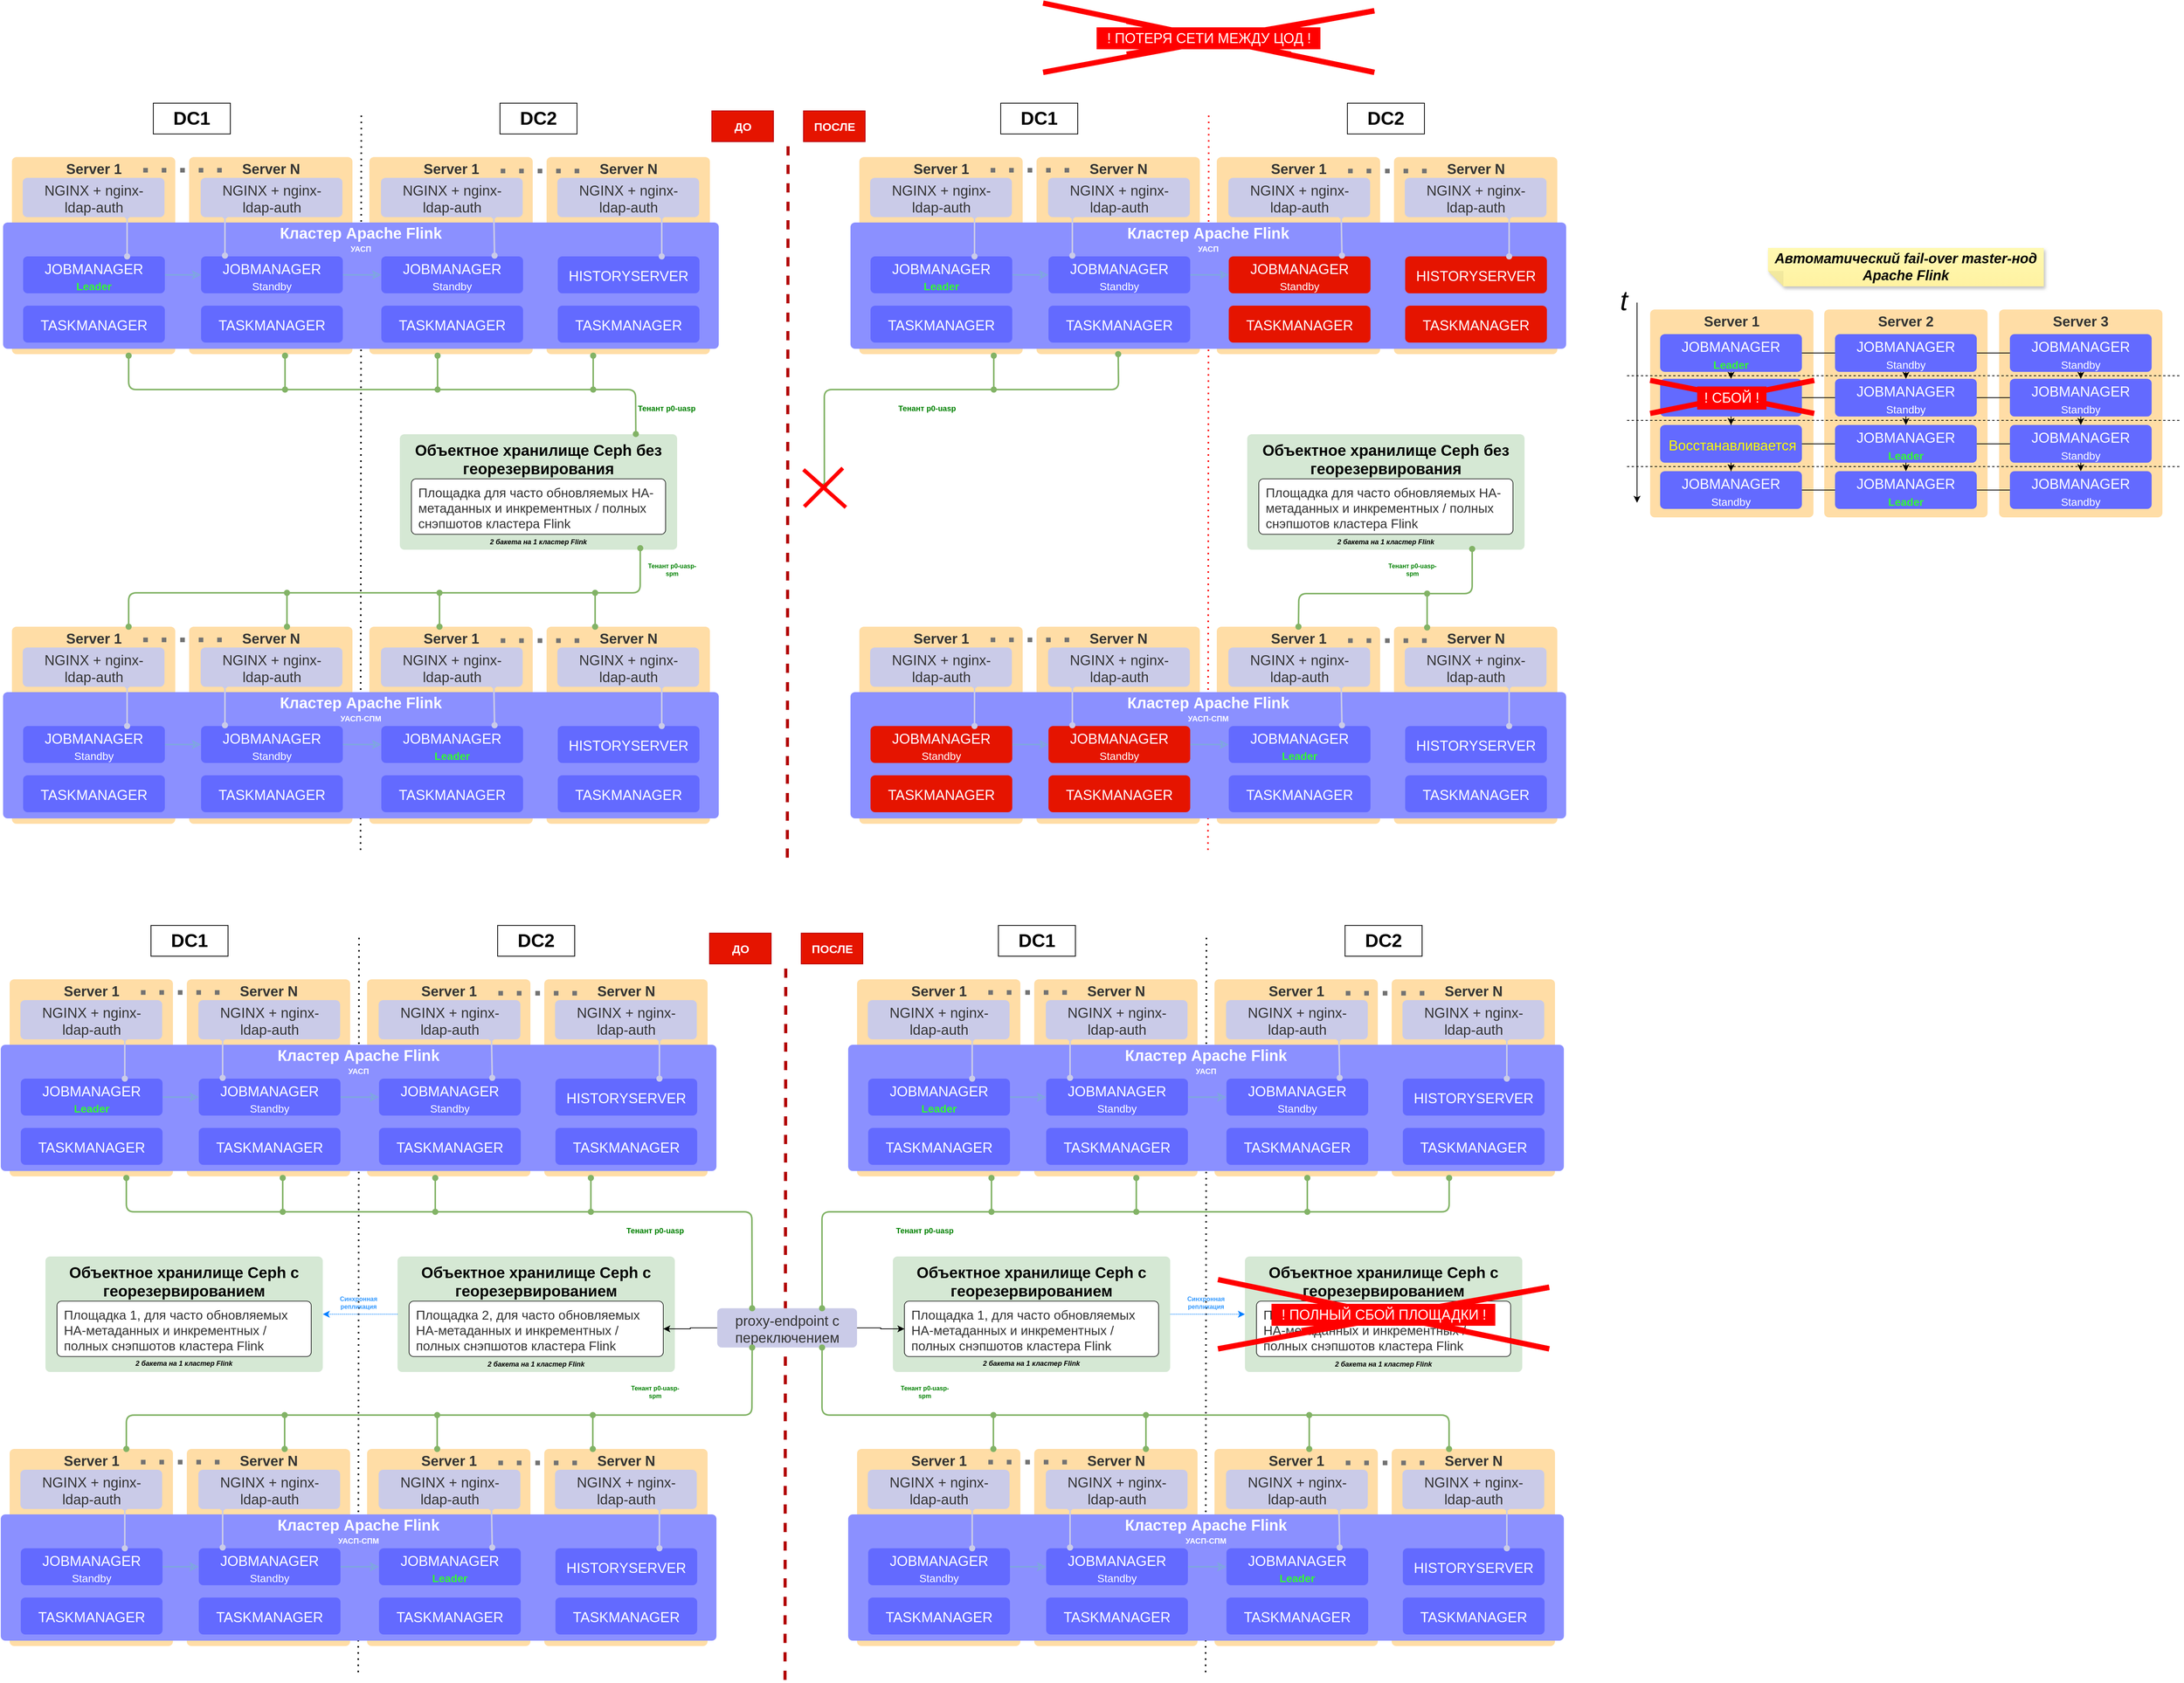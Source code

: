 <mxfile version="24.7.1" type="github">
  <diagram name="Page-1" id="cCI0zkhlKhUhfMkDJvHl">
    <mxGraphModel dx="1514" dy="2349" grid="1" gridSize="10" guides="1" tooltips="1" connect="1" arrows="1" fold="1" page="1" pageScale="1" pageWidth="1169" pageHeight="827" math="0" shadow="0">
      <root>
        <mxCell id="0" />
        <mxCell id="1" parent="0" />
        <mxCell id="JOTjsFw0k6sc1S5XeHR1-2" value="" style="endArrow=none;dashed=1;html=1;strokeWidth=4;rounded=0;fillColor=#e51400;strokeColor=#B20000;curved=0;" parent="1" edge="1">
          <mxGeometry width="50" height="50" relative="1" as="geometry">
            <mxPoint x="1148" y="1180" as="sourcePoint" />
            <mxPoint x="1148.979" y="245" as="targetPoint" />
          </mxGeometry>
        </mxCell>
        <UserObject label="Server 1" lucidchartObjectId="HypIMii0T2fg" id="IuxpBFWN_IE3AxqQZIlk-2">
          <mxCell style="html=1;overflow=block;blockSpacing=1;whiteSpace=wrap;fontSize=18.3;fontColor=#333333;fontStyle=1;spacingLeft=8.4;spacingRight=8.4;spacingTop=2.4;spacing=3.6;verticalAlign=top;strokeOpacity=0;fillOpacity=100;rounded=1;absoluteArcSize=1;arcSize=12;fillColor=#ffdda6;strokeWidth=0.8;" parent="1" vertex="1">
            <mxGeometry x="2271" y="-600" width="212" height="270" as="geometry" />
          </mxCell>
        </UserObject>
        <UserObject label="Server 2" lucidchartObjectId="kbqIFTrSSb0c" id="IuxpBFWN_IE3AxqQZIlk-3">
          <mxCell style="html=1;overflow=block;blockSpacing=1;whiteSpace=wrap;fontSize=18.3;fontColor=#333333;fontStyle=1;spacingLeft=8.4;spacingRight=8.4;spacingTop=2.4;spacing=3.6;verticalAlign=top;strokeOpacity=0;fillOpacity=100;rounded=1;absoluteArcSize=1;arcSize=12;fillColor=#ffdda6;strokeWidth=0.8;" parent="1" vertex="1">
            <mxGeometry x="2497" y="-600" width="212" height="270" as="geometry" />
          </mxCell>
        </UserObject>
        <UserObject label="Server 3" lucidchartObjectId="kgqIT20~Yh46" id="IuxpBFWN_IE3AxqQZIlk-4">
          <mxCell style="html=1;overflow=block;blockSpacing=1;whiteSpace=wrap;fontSize=18.3;fontColor=#333333;fontStyle=1;spacingLeft=8.4;spacingRight=8.4;spacingTop=2.4;spacing=3.6;verticalAlign=top;strokeOpacity=0;fillOpacity=100;rounded=1;absoluteArcSize=1;arcSize=12;fillColor=#ffdda6;strokeWidth=0.8;" parent="1" vertex="1">
            <mxGeometry x="2724" y="-600" width="212" height="270" as="geometry" />
          </mxCell>
        </UserObject>
        <mxCell id="Moh9ykD4S1Io1xxOxNP5-1" value="" style="edgeStyle=orthogonalEdgeStyle;rounded=0;orthogonalLoop=1;jettySize=auto;html=1;" parent="1" source="IuxpBFWN_IE3AxqQZIlk-11" target="yILMz_F42p3W7vGwvf6j-89" edge="1">
          <mxGeometry relative="1" as="geometry" />
        </mxCell>
        <UserObject label="JOBMANAGER&lt;br&gt;&lt;font color=&quot;#33ff33&quot; style=&quot;font-size: 14px;&quot;&gt;&lt;b&gt;Leader&lt;/b&gt;&lt;/font&gt;" lucidchartObjectId="HypInYoTSrlu" id="IuxpBFWN_IE3AxqQZIlk-11">
          <mxCell style="html=1;overflow=block;blockSpacing=1;whiteSpace=wrap;fontSize=18.3;fontColor=#ffffff;align=center;spacingLeft=8.4;spacingRight=8.4;spacingTop=2.4;spacing=3.6;strokeOpacity=0;fillOpacity=100;rounded=1;absoluteArcSize=1;arcSize=12;fillColor=#636aff;strokeWidth=0.8;" parent="1" vertex="1">
            <mxGeometry x="2284" y="-568" width="184" height="49" as="geometry" />
          </mxCell>
        </UserObject>
        <mxCell id="Moh9ykD4S1Io1xxOxNP5-2" value="" style="edgeStyle=orthogonalEdgeStyle;rounded=0;orthogonalLoop=1;jettySize=auto;html=1;" parent="1" source="IuxpBFWN_IE3AxqQZIlk-13" target="yILMz_F42p3W7vGwvf6j-90" edge="1">
          <mxGeometry relative="1" as="geometry" />
        </mxCell>
        <UserObject label="JOBMANAGER&lt;br&gt;&lt;font style=&quot;font-size: 14px;&quot;&gt;Standby&lt;/font&gt;" lucidchartObjectId="RXpI0It2jUcH" id="IuxpBFWN_IE3AxqQZIlk-13">
          <mxCell style="html=1;overflow=block;blockSpacing=1;whiteSpace=wrap;fontSize=18.3;fontColor=#ffffff;align=center;spacingLeft=8.4;spacingRight=8.4;spacingTop=2.4;spacing=3.6;strokeOpacity=0;fillOpacity=100;rounded=1;absoluteArcSize=1;arcSize=12;fillColor=#636aff;strokeWidth=0.8;" parent="1" vertex="1">
            <mxGeometry x="2511" y="-568" width="184" height="49" as="geometry" />
          </mxCell>
        </UserObject>
        <UserObject label="JOBMANAGER&lt;font style=&quot;font-size: 11px;&quot;&gt;&lt;br&gt;&lt;/font&gt;&lt;font style=&quot;font-size: 14px;&quot;&gt;Standby&lt;/font&gt;" lucidchartObjectId="1XpI324HXPmj" id="IuxpBFWN_IE3AxqQZIlk-15">
          <mxCell style="html=1;overflow=block;blockSpacing=1;whiteSpace=wrap;fontSize=18.3;fontColor=#ffffff;align=center;spacingLeft=8.4;spacingRight=8.4;spacingTop=2.4;spacing=3.6;strokeOpacity=0;fillOpacity=100;rounded=1;absoluteArcSize=1;arcSize=12;fillColor=#636aff;strokeWidth=0.8;" parent="1" vertex="1">
            <mxGeometry x="2738" y="-568" width="184" height="49" as="geometry" />
          </mxCell>
        </UserObject>
        <mxCell id="yILMz_F42p3W7vGwvf6j-7" value="" style="endArrow=none;dashed=1;html=1;dashPattern=1 3;strokeWidth=2;rounded=0;" parent="1" edge="1">
          <mxGeometry width="50" height="50" relative="1" as="geometry">
            <mxPoint x="594" y="1170" as="sourcePoint" />
            <mxPoint x="595" y="215" as="targetPoint" />
          </mxGeometry>
        </mxCell>
        <UserObject label="Server 1" lucidchartObjectId="HypIMii0T2fg" id="yILMz_F42p3W7vGwvf6j-12">
          <mxCell style="html=1;overflow=block;blockSpacing=1;whiteSpace=wrap;fontSize=18.3;fontColor=#333333;fontStyle=1;spacingLeft=8.4;spacingRight=8.4;spacingTop=2.4;spacing=3.6;verticalAlign=top;strokeOpacity=0;fillOpacity=100;rounded=1;absoluteArcSize=1;arcSize=12;fillColor=#ffdda6;strokeWidth=0.8;" parent="1" vertex="1">
            <mxGeometry x="141.5" y="270" width="212" height="256" as="geometry" />
          </mxCell>
        </UserObject>
        <UserObject label="Server N" lucidchartObjectId="kbqIFTrSSb0c" id="yILMz_F42p3W7vGwvf6j-13">
          <mxCell style="html=1;overflow=block;blockSpacing=1;whiteSpace=wrap;fontSize=18.3;fontColor=#333333;fontStyle=1;spacingLeft=8.4;spacingRight=8.4;spacingTop=2.4;spacing=3.6;verticalAlign=top;strokeOpacity=0;fillOpacity=100;rounded=1;absoluteArcSize=1;arcSize=12;fillColor=#ffdda6;strokeWidth=0.8;" parent="1" vertex="1">
            <mxGeometry x="371.5" y="270" width="212" height="256" as="geometry" />
          </mxCell>
        </UserObject>
        <UserObject label="Server 1" lucidchartObjectId="kgqIT20~Yh46" id="yILMz_F42p3W7vGwvf6j-14">
          <mxCell style="html=1;overflow=block;blockSpacing=1;whiteSpace=wrap;fontSize=18.3;fontColor=#333333;fontStyle=1;spacingLeft=8.4;spacingRight=8.4;spacingTop=2.4;spacing=3.6;verticalAlign=top;strokeOpacity=0;fillOpacity=100;rounded=1;absoluteArcSize=1;arcSize=12;fillColor=#ffdda6;strokeWidth=0.8;" parent="1" vertex="1">
            <mxGeometry x="605.5" y="270" width="212" height="256" as="geometry" />
          </mxCell>
        </UserObject>
        <UserObject label="Server N" lucidchartObjectId="NgqIsRjEYktH" id="yILMz_F42p3W7vGwvf6j-15">
          <mxCell style="html=1;overflow=block;blockSpacing=1;whiteSpace=wrap;fontSize=18.3;fontColor=#333333;fontStyle=1;spacingLeft=8.4;spacingRight=8.4;spacingTop=2.4;spacing=3.6;verticalAlign=top;strokeOpacity=0;fillOpacity=100;rounded=1;absoluteArcSize=1;arcSize=12;fillColor=#ffdda6;strokeWidth=0.8;" parent="1" vertex="1">
            <mxGeometry x="835.5" y="270" width="212" height="256" as="geometry" />
          </mxCell>
        </UserObject>
        <object label="" tooltip="Синхронная репликация" id="_xkS5jxFh-QeE9HllDF4-49">
          <mxCell style="edgeStyle=orthogonalEdgeStyle;rounded=0;orthogonalLoop=1;jettySize=auto;html=1;entryX=1;entryY=0.5;entryDx=0;entryDy=0;dashed=1;dashPattern=1 1;fontColor=#3399FF;strokeColor=#0080ff;" parent="1" source="yILMz_F42p3W7vGwvf6j-27" target="_xkS5jxFh-QeE9HllDF4-46" edge="1">
            <mxGeometry relative="1" as="geometry">
              <mxPoint x="550" y="695" as="targetPoint" />
            </mxGeometry>
          </mxCell>
        </object>
        <UserObject label="&lt;div&gt;Объектное хранилище Ceph с георезервированием&lt;/div&gt;&lt;div&gt;&lt;br&gt;&lt;/div&gt;&lt;div&gt;&lt;br&gt;&lt;/div&gt;&lt;div style=&quot;font-size: 16px;&quot;&gt;&lt;br&gt;&lt;/div&gt;&lt;div&gt;&lt;font style=&quot;font-size: 9px;&quot;&gt;&lt;i&gt;2 бакета на 1 кластер Flink&lt;/i&gt;&lt;/font&gt;&lt;/div&gt;" lucidchartObjectId="_KpIE2-JrPc8" id="yILMz_F42p3W7vGwvf6j-27">
          <mxCell style="html=1;overflow=block;blockSpacing=1;whiteSpace=wrap;fontSize=20;fontStyle=1;align=center;spacing=9;verticalAlign=top;strokeOpacity=0;fillOpacity=100;rounded=1;absoluteArcSize=1;arcSize=12;fillColor=#d5e8d4;strokeWidth=0.8;strokeColor=#82b366;" parent="1" vertex="1">
            <mxGeometry x="645" y="630" width="360" height="150" as="geometry" />
          </mxCell>
        </UserObject>
        <UserObject label="Площадка 2, для часто обновляемых HA-метаданных и&amp;nbsp;инкрементных / полных снэпшотов кластера Flink " lucidchartObjectId="fSpIcaWIN3Va" id="yILMz_F42p3W7vGwvf6j-29">
          <mxCell style="html=1;overflow=block;blockSpacing=1;whiteSpace=wrap;fontSize=16.7;fontColor=#333333;align=left;spacing=9;verticalAlign=top;strokeOpacity=100;fillOpacity=100;rounded=1;absoluteArcSize=1;arcSize=12;fillColor=#ffffff;strokeWidth=0.8;" parent="1" vertex="1">
            <mxGeometry x="660" y="688" width="330" height="72" as="geometry" />
          </mxCell>
        </UserObject>
        <UserObject label="&lt;div style=&quot;line-height: 0.9;&quot;&gt;Кластер Apache Flink&lt;br&gt;&lt;/div&gt;&lt;div&gt;&lt;sup&gt;&lt;font style=&quot;font-size: 10px;&quot;&gt;УАСП&lt;/font&gt;&lt;/sup&gt;&lt;br&gt;&lt;/div&gt;" lucidchartObjectId="WnqImOF1_m_N" id="yILMz_F42p3W7vGwvf6j-40">
          <mxCell style="html=1;overflow=block;blockSpacing=1;whiteSpace=wrap;fontSize=20;fontColor=#ffffff;fontStyle=1;spacingLeft=8.4;spacingRight=8.4;spacingTop=2.4;spacing=3.6;verticalAlign=top;strokeOpacity=0;fillOpacity=100;rounded=1;absoluteArcSize=1;arcSize=12;fillColor=#8b90ff;strokeWidth=0.8;" parent="1" vertex="1">
            <mxGeometry x="130" y="355" width="929" height="164" as="geometry" />
          </mxCell>
        </UserObject>
        <UserObject label="&lt;div&gt;JOBMANAGER&lt;/div&gt;&lt;div&gt;&lt;font color=&quot;#33ff33&quot; style=&quot;font-size: 14px;&quot;&gt;&lt;b&gt;Leader&lt;/b&gt;&lt;/font&gt;&lt;/div&gt;" lucidchartObjectId="HypInYoTSrlu" id="yILMz_F42p3W7vGwvf6j-41">
          <mxCell style="html=1;overflow=block;blockSpacing=1;whiteSpace=wrap;fontSize=18.3;fontColor=#ffffff;align=center;spacingLeft=8.4;spacingRight=8.4;spacingTop=2.4;spacing=3.6;strokeOpacity=0;fillOpacity=100;rounded=1;absoluteArcSize=1;arcSize=12;fillColor=#636aff;strokeWidth=0.8;" parent="1" vertex="1">
            <mxGeometry x="156" y="399" width="184" height="48" as="geometry" />
          </mxCell>
        </UserObject>
        <UserObject label="TASKMANAGER" lucidchartObjectId="HypIgOagNPgA" id="yILMz_F42p3W7vGwvf6j-42">
          <mxCell style="html=1;overflow=block;blockSpacing=1;whiteSpace=wrap;fontSize=18.3;fontColor=#ffffff;align=center;spacingLeft=8.4;spacingRight=8.4;spacingTop=2.4;spacing=3.6;strokeOpacity=0;fillOpacity=100;rounded=1;absoluteArcSize=1;arcSize=12;fillColor=#636aff;strokeWidth=0.8;" parent="1" vertex="1">
            <mxGeometry x="156" y="463" width="184" height="48" as="geometry" />
          </mxCell>
        </UserObject>
        <UserObject label="JOBMANAGER&lt;br&gt;&lt;font style=&quot;font-size: 14px;&quot;&gt;Standby&lt;/font&gt;" lucidchartObjectId="RXpI0It2jUcH" id="yILMz_F42p3W7vGwvf6j-43">
          <mxCell style="html=1;overflow=block;blockSpacing=1;whiteSpace=wrap;fontSize=18.3;fontColor=#ffffff;align=center;spacingLeft=8.4;spacingRight=8.4;spacingTop=2.4;spacing=3.6;strokeOpacity=0;fillOpacity=100;rounded=1;absoluteArcSize=1;arcSize=12;fillColor=#636aff;strokeWidth=0.8;" parent="1" vertex="1">
            <mxGeometry x="387" y="399" width="184" height="48" as="geometry" />
          </mxCell>
        </UserObject>
        <UserObject label="TASKMANAGER" lucidchartObjectId="RXpIgnX.f~PW" id="yILMz_F42p3W7vGwvf6j-44">
          <mxCell style="html=1;overflow=block;blockSpacing=1;whiteSpace=wrap;fontSize=18.3;fontColor=#ffffff;align=center;spacingLeft=8.4;spacingRight=8.4;spacingTop=2.4;spacing=3.6;strokeOpacity=0;fillOpacity=100;rounded=1;absoluteArcSize=1;arcSize=12;fillColor=#636aff;strokeWidth=0.8;" parent="1" vertex="1">
            <mxGeometry x="387" y="463" width="184" height="48" as="geometry" />
          </mxCell>
        </UserObject>
        <UserObject label="JOBMANAGER&lt;br&gt;&lt;font style=&quot;font-size: 14px;&quot;&gt;Standby&lt;/font&gt;" lucidchartObjectId="1XpI324HXPmj" id="yILMz_F42p3W7vGwvf6j-45">
          <mxCell style="html=1;overflow=block;blockSpacing=1;whiteSpace=wrap;fontSize=18.3;fontColor=#ffffff;align=center;spacingLeft=8.4;spacingRight=8.4;spacingTop=2.4;spacing=3.6;strokeOpacity=0;fillOpacity=100;rounded=1;absoluteArcSize=1;arcSize=12;fillColor=#636aff;strokeWidth=0.8;" parent="1" vertex="1">
            <mxGeometry x="621" y="399" width="184" height="48" as="geometry" />
          </mxCell>
        </UserObject>
        <UserObject label="TASKMANAGER" lucidchartObjectId="1XpItajlC~17" id="yILMz_F42p3W7vGwvf6j-46">
          <mxCell style="html=1;overflow=block;blockSpacing=1;whiteSpace=wrap;fontSize=18.3;fontColor=#ffffff;align=center;spacingLeft=8.4;spacingRight=8.4;spacingTop=2.4;spacing=3.6;strokeOpacity=0;fillOpacity=100;rounded=1;absoluteArcSize=1;arcSize=12;fillColor=#636aff;strokeWidth=0.8;" parent="1" vertex="1">
            <mxGeometry x="621" y="463" width="184" height="48" as="geometry" />
          </mxCell>
        </UserObject>
        <UserObject label="HISTORYSERVER" lucidchartObjectId="8XpIVe4FQzVd" id="yILMz_F42p3W7vGwvf6j-47">
          <mxCell style="html=1;overflow=block;blockSpacing=1;whiteSpace=wrap;fontSize=18.3;fontColor=#ffffff;align=center;spacingLeft=8.4;spacingRight=8.4;spacingTop=2.4;spacing=3.6;strokeOpacity=0;fillOpacity=100;rounded=1;absoluteArcSize=1;arcSize=12;fillColor=#636aff;strokeWidth=0.8;" parent="1" vertex="1">
            <mxGeometry x="850" y="399" width="184" height="48" as="geometry" />
          </mxCell>
        </UserObject>
        <UserObject label="TASKMANAGER" lucidchartObjectId="8XpI6pTr3cQC" id="yILMz_F42p3W7vGwvf6j-48">
          <mxCell style="html=1;overflow=block;blockSpacing=1;whiteSpace=wrap;fontSize=18.3;fontColor=#ffffff;align=center;spacingLeft=8.4;spacingRight=8.4;spacingTop=2.4;spacing=3.6;strokeOpacity=0;fillOpacity=100;rounded=1;absoluteArcSize=1;arcSize=12;fillColor=#636aff;strokeWidth=0.8;" parent="1" vertex="1">
            <mxGeometry x="850" y="463" width="184" height="48" as="geometry" />
          </mxCell>
        </UserObject>
        <mxCell id="yILMz_F42p3W7vGwvf6j-58" style="edgeStyle=none;rounded=1;jumpStyle=none;orthogonalLoop=1;jettySize=auto;html=1;exitX=0.75;exitY=1;exitDx=0;exitDy=0;startArrow=oval;startFill=1;endArrow=oval;endFill=1;strokeColor=#82b366;strokeWidth=2;fillColor=#d5e8d4;" parent="1" edge="1">
          <mxGeometry relative="1" as="geometry">
            <mxPoint x="896" y="528" as="sourcePoint" />
            <mxPoint x="896" y="572" as="targetPoint" />
          </mxGeometry>
        </mxCell>
        <mxCell id="yILMz_F42p3W7vGwvf6j-59" style="edgeStyle=none;rounded=1;jumpStyle=none;orthogonalLoop=1;jettySize=auto;html=1;exitX=0.75;exitY=1;exitDx=0;exitDy=0;startArrow=oval;startFill=1;endArrow=oval;endFill=1;strokeColor=#82b366;strokeWidth=2;fillColor=#d5e8d4;" parent="1" edge="1">
          <mxGeometry relative="1" as="geometry">
            <mxPoint x="694" y="528" as="sourcePoint" />
            <mxPoint x="694" y="572" as="targetPoint" />
          </mxGeometry>
        </mxCell>
        <mxCell id="yILMz_F42p3W7vGwvf6j-60" style="edgeStyle=none;rounded=1;jumpStyle=none;orthogonalLoop=1;jettySize=auto;html=1;exitX=0.75;exitY=1;exitDx=0;exitDy=0;startArrow=oval;startFill=1;endArrow=oval;endFill=1;strokeColor=#82b366;strokeWidth=2;fillColor=#d5e8d4;" parent="1" edge="1">
          <mxGeometry relative="1" as="geometry">
            <mxPoint x="496" y="528" as="sourcePoint" />
            <mxPoint x="496" y="572" as="targetPoint" />
          </mxGeometry>
        </mxCell>
        <UserObject label="NGINX + nginx-ldap-auth" lucidchartObjectId="HypIE5tfspSB" id="yILMz_F42p3W7vGwvf6j-62">
          <mxCell style="html=1;overflow=block;blockSpacing=1;whiteSpace=wrap;fontSize=18.3;fontColor=#333333;align=center;spacingLeft=8.4;spacingRight=8.4;spacingTop=2.4;spacing=3.6;verticalAlign=middle;strokeOpacity=0;fillOpacity=100;rounded=1;absoluteArcSize=1;arcSize=12;fillColor=#CACBE8;strokeWidth=0.8;" parent="1" vertex="1">
            <mxGeometry x="155.5" y="297" width="184" height="51" as="geometry" />
          </mxCell>
        </UserObject>
        <UserObject label="NGINX + nginx-ldap-auth" lucidchartObjectId="RXpI~8YFsiHd" id="yILMz_F42p3W7vGwvf6j-63">
          <mxCell style="html=1;overflow=block;blockSpacing=1;whiteSpace=wrap;fontSize=18.3;fontColor=#333333;align=center;spacingLeft=8.4;spacingRight=8.4;spacingTop=2.4;spacing=3.6;verticalAlign=middle;strokeOpacity=0;fillOpacity=100;rounded=1;absoluteArcSize=1;arcSize=12;fillColor=#CACBE8;strokeWidth=0.8;" parent="1" vertex="1">
            <mxGeometry x="386.5" y="297" width="184" height="51" as="geometry" />
          </mxCell>
        </UserObject>
        <UserObject label="NGINX + nginx-ldap-auth" lucidchartObjectId="1XpIAn_rVOTK" id="yILMz_F42p3W7vGwvf6j-65">
          <mxCell style="html=1;overflow=block;blockSpacing=1;whiteSpace=wrap;fontSize=18.3;fontColor=#333333;align=center;spacingLeft=8.4;spacingRight=8.4;spacingTop=2.4;spacing=3.6;verticalAlign=middle;strokeOpacity=0;fillOpacity=100;rounded=1;absoluteArcSize=1;arcSize=12;fillColor=#CACBE8;strokeWidth=0.8;" parent="1" vertex="1">
            <mxGeometry x="620.5" y="297" width="184" height="51" as="geometry" />
          </mxCell>
        </UserObject>
        <UserObject label="NGINX + nginx-ldap-auth" lucidchartObjectId="8XpIHrtV3hBn" id="yILMz_F42p3W7vGwvf6j-66">
          <mxCell style="html=1;overflow=block;blockSpacing=1;whiteSpace=wrap;fontSize=18.3;fontColor=#333333;align=center;spacingLeft=8.4;spacingRight=8.4;spacingTop=2.4;spacing=3.6;verticalAlign=middle;strokeOpacity=0;fillOpacity=100;rounded=1;absoluteArcSize=1;arcSize=12;fillColor=#CACBE8;strokeWidth=0.8;strokeColor=#CACBE8;" parent="1" vertex="1">
            <mxGeometry x="849.5" y="297" width="184" height="51" as="geometry" />
          </mxCell>
        </UserObject>
        <mxCell id="yILMz_F42p3W7vGwvf6j-67" style="edgeStyle=none;rounded=1;jumpStyle=none;orthogonalLoop=1;jettySize=auto;html=1;startArrow=oval;startFill=1;endArrow=oval;endFill=1;strokeColor=#CACBE8;strokeWidth=2;entryX=0.183;entryY=0.994;entryDx=0;entryDy=0;entryPerimeter=0;exitX=0.187;exitY=-0.014;exitDx=0;exitDy=0;exitPerimeter=0;" parent="1" edge="1">
          <mxGeometry relative="1" as="geometry">
            <mxPoint x="418" y="346" as="targetPoint" />
            <mxPoint x="418" y="398" as="sourcePoint" />
          </mxGeometry>
        </mxCell>
        <mxCell id="yILMz_F42p3W7vGwvf6j-68" style="edgeStyle=none;rounded=1;jumpStyle=none;orthogonalLoop=1;jettySize=auto;html=1;exitX=0.75;exitY=0;exitDx=0;exitDy=0;startArrow=oval;startFill=1;endArrow=oval;endFill=1;strokeColor=#CACBE8;strokeWidth=2;entryX=0.75;entryY=1;entryDx=0;entryDy=0;" parent="1" edge="1">
          <mxGeometry relative="1" as="geometry">
            <mxPoint x="291" y="346" as="targetPoint" />
            <mxPoint x="291" y="399" as="sourcePoint" />
          </mxGeometry>
        </mxCell>
        <mxCell id="yILMz_F42p3W7vGwvf6j-69" style="edgeStyle=none;rounded=1;jumpStyle=none;orthogonalLoop=1;jettySize=auto;html=1;exitX=0.75;exitY=0;exitDx=0;exitDy=0;startArrow=oval;startFill=1;endArrow=oval;endFill=1;strokeColor=#CACBE8;strokeWidth=2;entryX=0.75;entryY=1;entryDx=0;entryDy=0;" parent="1" edge="1">
          <mxGeometry relative="1" as="geometry">
            <mxPoint x="985" y="346" as="targetPoint" />
            <mxPoint x="985" y="399" as="sourcePoint" />
          </mxGeometry>
        </mxCell>
        <mxCell id="yILMz_F42p3W7vGwvf6j-70" style="edgeStyle=none;rounded=1;jumpStyle=none;orthogonalLoop=1;jettySize=auto;html=1;startArrow=oval;startFill=1;endArrow=oval;endFill=1;strokeColor=#CACBE8;strokeWidth=2;exitX=0.812;exitY=0.994;exitDx=0;exitDy=0;exitPerimeter=0;entryX=0.815;entryY=-0.014;entryDx=0;entryDy=0;entryPerimeter=0;" parent="1" edge="1">
          <mxGeometry relative="1" as="geometry">
            <mxPoint x="768" y="398" as="targetPoint" />
            <mxPoint x="767" y="346" as="sourcePoint" />
          </mxGeometry>
        </mxCell>
        <mxCell id="yILMz_F42p3W7vGwvf6j-71" value="&lt;b style=&quot;font-size: 24px;&quot;&gt;DC1&lt;/b&gt;" style="rounded=0;whiteSpace=wrap;html=1;fontSize=24;" parent="1" vertex="1">
          <mxGeometry x="325" y="200" width="100" height="40" as="geometry" />
        </mxCell>
        <mxCell id="yILMz_F42p3W7vGwvf6j-72" value="&lt;b style=&quot;font-size: 24px;&quot;&gt;DC2&lt;/b&gt;" style="rounded=0;whiteSpace=wrap;html=1;fontSize=24;" parent="1" vertex="1">
          <mxGeometry x="775" y="200" width="100" height="40" as="geometry" />
        </mxCell>
        <mxCell id="yILMz_F42p3W7vGwvf6j-80" value="" style="endArrow=none;dashed=1;html=1;dashPattern=1 3;strokeWidth=6;rounded=0;entryX=0.818;entryY=0.058;entryDx=0;entryDy=0;entryPerimeter=0;strokeColor=#727272;exitX=0.252;exitY=0.066;exitDx=0;exitDy=0;exitPerimeter=0;" parent="1" edge="1">
          <mxGeometry width="50" height="50" relative="1" as="geometry">
            <mxPoint x="413.924" y="287.16" as="sourcePoint" />
            <mxPoint x="300.916" y="287.08" as="targetPoint" />
          </mxGeometry>
        </mxCell>
        <mxCell id="yILMz_F42p3W7vGwvf6j-81" value="" style="endArrow=none;dashed=1;html=1;dashPattern=1 3;strokeWidth=6;rounded=0;entryX=0.818;entryY=0.058;entryDx=0;entryDy=0;entryPerimeter=0;strokeColor=#727272;exitX=0.252;exitY=0.066;exitDx=0;exitDy=0;exitPerimeter=0;" parent="1" edge="1">
          <mxGeometry width="50" height="50" relative="1" as="geometry">
            <mxPoint x="877.924" y="288.16" as="sourcePoint" />
            <mxPoint x="764.916" y="288.08" as="targetPoint" />
          </mxGeometry>
        </mxCell>
        <mxCell id="yILMz_F42p3W7vGwvf6j-82" style="edgeStyle=none;rounded=0;jumpStyle=none;orthogonalLoop=1;jettySize=auto;html=1;exitX=1;exitY=0.5;exitDx=0;exitDy=0;entryX=0;entryY=0.5;entryDx=0;entryDy=0;startArrow=none;startFill=0;endArrow=classic;endFill=0;strokeColor=#7EA6E0;strokeWidth=2;" parent="1" source="yILMz_F42p3W7vGwvf6j-41" target="yILMz_F42p3W7vGwvf6j-43" edge="1">
          <mxGeometry relative="1" as="geometry">
            <mxPoint x="347" y="428" as="sourcePoint" />
            <mxPoint x="394" y="428" as="targetPoint" />
          </mxGeometry>
        </mxCell>
        <mxCell id="yILMz_F42p3W7vGwvf6j-83" style="edgeStyle=none;rounded=0;jumpStyle=none;orthogonalLoop=1;jettySize=auto;html=1;exitX=1;exitY=0.5;exitDx=0;exitDy=0;entryX=0;entryY=0.5;entryDx=0;entryDy=0;startArrow=none;startFill=0;endArrow=classic;endFill=0;strokeColor=#7EA6E0;strokeWidth=2;" parent="1" source="yILMz_F42p3W7vGwvf6j-43" target="yILMz_F42p3W7vGwvf6j-45" edge="1">
          <mxGeometry relative="1" as="geometry">
            <mxPoint x="572" y="418" as="sourcePoint" />
            <mxPoint x="619" y="418" as="targetPoint" />
          </mxGeometry>
        </mxCell>
        <mxCell id="yILMz_F42p3W7vGwvf6j-86" value="" style="endArrow=classic;html=1;rounded=0;" parent="1" edge="1">
          <mxGeometry width="50" height="50" relative="1" as="geometry">
            <mxPoint x="2254" y="-609" as="sourcePoint" />
            <mxPoint x="2254" y="-349" as="targetPoint" />
          </mxGeometry>
        </mxCell>
        <mxCell id="yILMz_F42p3W7vGwvf6j-87" value="&lt;i&gt;&lt;font style=&quot;font-size: 36px;&quot;&gt;t&lt;/font&gt;&lt;/i&gt;" style="text;whiteSpace=wrap;html=1;" parent="1" vertex="1">
          <mxGeometry x="2230" y="-640" width="20" height="40" as="geometry" />
        </mxCell>
        <mxCell id="Moh9ykD4S1Io1xxOxNP5-3" value="" style="edgeStyle=orthogonalEdgeStyle;rounded=0;orthogonalLoop=1;jettySize=auto;html=1;" parent="1" source="yILMz_F42p3W7vGwvf6j-88" target="yILMz_F42p3W7vGwvf6j-92" edge="1">
          <mxGeometry relative="1" as="geometry" />
        </mxCell>
        <mxCell id="Moh9ykD4S1Io1xxOxNP5-13" value="" style="edgeStyle=orthogonalEdgeStyle;rounded=0;orthogonalLoop=1;jettySize=auto;html=1;entryX=0.5;entryY=0;entryDx=0;entryDy=0;" parent="1" source="yILMz_F42p3W7vGwvf6j-88" target="yILMz_F42p3W7vGwvf6j-91" edge="1">
          <mxGeometry relative="1" as="geometry" />
        </mxCell>
        <UserObject label="" lucidchartObjectId="HypInYoTSrlu" id="yILMz_F42p3W7vGwvf6j-88">
          <mxCell style="html=1;overflow=block;blockSpacing=1;whiteSpace=wrap;fontSize=18.3;fontColor=#ffffff;align=center;spacingLeft=8.4;spacingRight=8.4;spacingTop=2.4;spacing=3.6;strokeOpacity=0;fillOpacity=100;rounded=1;absoluteArcSize=1;arcSize=12;fillColor=#636aff;strokeWidth=0.8;" parent="1" vertex="1">
            <mxGeometry x="2284" y="-510" width="184" height="49" as="geometry" />
          </mxCell>
        </UserObject>
        <mxCell id="csOe2-DRXb8adYqgt6AF-2" value="" style="endArrow=none;html=1;rounded=0;entryX=1.005;entryY=0.341;entryDx=0;entryDy=0;entryPerimeter=0;exitX=0;exitY=0.5;exitDx=0;exitDy=0;strokeColor=#FF0000;strokeWidth=7;" parent="1" source="IuxpBFWN_IE3AxqQZIlk-2" target="IuxpBFWN_IE3AxqQZIlk-2" edge="1">
          <mxGeometry width="50" height="50" relative="1" as="geometry">
            <mxPoint x="2151" y="-450" as="sourcePoint" />
            <mxPoint x="2201" y="-500" as="targetPoint" />
          </mxGeometry>
        </mxCell>
        <mxCell id="Moh9ykD4S1Io1xxOxNP5-4" value="" style="edgeStyle=orthogonalEdgeStyle;rounded=0;orthogonalLoop=1;jettySize=auto;html=1;" parent="1" source="yILMz_F42p3W7vGwvf6j-89" target="yILMz_F42p3W7vGwvf6j-93" edge="1">
          <mxGeometry relative="1" as="geometry" />
        </mxCell>
        <UserObject label="JOBMANAGER&lt;br&gt;&lt;font style=&quot;font-size: 14px;&quot;&gt;Standby&lt;/font&gt;" lucidchartObjectId="RXpI0It2jUcH" id="yILMz_F42p3W7vGwvf6j-89">
          <mxCell style="html=1;overflow=block;blockSpacing=1;whiteSpace=wrap;fontSize=18.3;fontColor=#ffffff;align=center;spacingLeft=8.4;spacingRight=8.4;spacingTop=2.4;spacing=3.6;strokeOpacity=0;fillOpacity=100;rounded=1;absoluteArcSize=1;arcSize=12;fillColor=#636aff;strokeWidth=0.8;" parent="1" vertex="1">
            <mxGeometry x="2511" y="-510" width="184" height="49" as="geometry" />
          </mxCell>
        </UserObject>
        <UserObject label="JOBMANAGER&lt;font style=&quot;font-size: 11px;&quot;&gt;&lt;br&gt;&lt;/font&gt;&lt;font style=&quot;font-size: 14px;&quot;&gt;Standby&lt;/font&gt;" lucidchartObjectId="1XpI324HXPmj" id="yILMz_F42p3W7vGwvf6j-90">
          <mxCell style="html=1;overflow=block;blockSpacing=1;whiteSpace=wrap;fontSize=18.3;fontColor=#ffffff;align=center;spacingLeft=8.4;spacingRight=8.4;spacingTop=2.4;spacing=3.6;strokeOpacity=0;fillOpacity=100;rounded=1;absoluteArcSize=1;arcSize=12;fillColor=#636aff;strokeWidth=0.8;" parent="1" vertex="1">
            <mxGeometry x="2738" y="-510" width="184" height="49" as="geometry" />
          </mxCell>
        </UserObject>
        <mxCell id="Moh9ykD4S1Io1xxOxNP5-5" value="" style="edgeStyle=orthogonalEdgeStyle;rounded=0;orthogonalLoop=1;jettySize=auto;html=1;" parent="1" source="yILMz_F42p3W7vGwvf6j-91" target="yILMz_F42p3W7vGwvf6j-95" edge="1">
          <mxGeometry relative="1" as="geometry" />
        </mxCell>
        <mxCell id="Moh9ykD4S1Io1xxOxNP5-14" value="" style="edgeStyle=orthogonalEdgeStyle;rounded=0;orthogonalLoop=1;jettySize=auto;html=1;" parent="1" source="yILMz_F42p3W7vGwvf6j-91" target="yILMz_F42p3W7vGwvf6j-94" edge="1">
          <mxGeometry relative="1" as="geometry" />
        </mxCell>
        <UserObject label="&lt;font color=&quot;#ffff00&quot;&gt;Восстанавливается&lt;/font&gt;" lucidchartObjectId="HypInYoTSrlu" id="yILMz_F42p3W7vGwvf6j-91">
          <mxCell style="html=1;overflow=block;blockSpacing=1;whiteSpace=wrap;fontSize=18.3;fontColor=#ffffff;align=center;spacingLeft=8.4;spacingRight=8.4;spacingTop=2.4;spacing=3.6;strokeOpacity=0;fillOpacity=100;rounded=1;absoluteArcSize=1;arcSize=12;fillColor=#636aff;strokeWidth=0.8;" parent="1" vertex="1">
            <mxGeometry x="2284" y="-450" width="184" height="49" as="geometry" />
          </mxCell>
        </UserObject>
        <mxCell id="Moh9ykD4S1Io1xxOxNP5-6" value="" style="edgeStyle=orthogonalEdgeStyle;rounded=0;orthogonalLoop=1;jettySize=auto;html=1;" parent="1" source="yILMz_F42p3W7vGwvf6j-92" target="yILMz_F42p3W7vGwvf6j-96" edge="1">
          <mxGeometry relative="1" as="geometry" />
        </mxCell>
        <UserObject label="JOBMANAGER&lt;br&gt;&lt;font color=&quot;#33ff33&quot; style=&quot;font-size: 14px;&quot;&gt;&lt;b&gt;Leader&lt;/b&gt;&lt;/font&gt;" lucidchartObjectId="RXpI0It2jUcH" id="yILMz_F42p3W7vGwvf6j-92">
          <mxCell style="html=1;overflow=block;blockSpacing=1;whiteSpace=wrap;fontSize=18.3;fontColor=#ffffff;align=center;spacingLeft=8.4;spacingRight=8.4;spacingTop=2.4;spacing=3.6;strokeOpacity=0;fillOpacity=100;rounded=1;absoluteArcSize=1;arcSize=12;fillColor=#636aff;strokeWidth=0.8;" parent="1" vertex="1">
            <mxGeometry x="2511" y="-450" width="184" height="49" as="geometry" />
          </mxCell>
        </UserObject>
        <UserObject label="JOBMANAGER&lt;font style=&quot;font-size: 11px;&quot;&gt;&lt;br&gt;&lt;/font&gt;&lt;font style=&quot;font-size: 14px;&quot;&gt;Standby&lt;/font&gt;" lucidchartObjectId="1XpI324HXPmj" id="yILMz_F42p3W7vGwvf6j-93">
          <mxCell style="html=1;overflow=block;blockSpacing=1;whiteSpace=wrap;fontSize=18.3;fontColor=#ffffff;align=center;spacingLeft=8.4;spacingRight=8.4;spacingTop=2.4;spacing=3.6;strokeOpacity=0;fillOpacity=100;rounded=1;absoluteArcSize=1;arcSize=12;fillColor=#636aff;strokeWidth=0.8;" parent="1" vertex="1">
            <mxGeometry x="2738" y="-450" width="184" height="49" as="geometry" />
          </mxCell>
        </UserObject>
        <mxCell id="Moh9ykD4S1Io1xxOxNP5-9" value="" style="edgeStyle=orthogonalEdgeStyle;rounded=0;orthogonalLoop=1;jettySize=auto;html=1;endArrow=none;endFill=0;" parent="1" source="yILMz_F42p3W7vGwvf6j-94" target="yILMz_F42p3W7vGwvf6j-95" edge="1">
          <mxGeometry relative="1" as="geometry" />
        </mxCell>
        <UserObject label="JOBMANAGER&lt;br&gt;&lt;font style=&quot;font-size: 14px;&quot;&gt;Standby&lt;/font&gt;" lucidchartObjectId="HypInYoTSrlu" id="yILMz_F42p3W7vGwvf6j-94">
          <mxCell style="html=1;overflow=block;blockSpacing=1;whiteSpace=wrap;fontSize=18.3;fontColor=#ffffff;align=center;spacingLeft=8.4;spacingRight=8.4;spacingTop=2.4;spacing=3.6;strokeOpacity=0;fillOpacity=100;rounded=1;absoluteArcSize=1;arcSize=12;fillColor=#636aff;strokeWidth=0.8;" parent="1" vertex="1">
            <mxGeometry x="2284" y="-390" width="184" height="49" as="geometry" />
          </mxCell>
        </UserObject>
        <mxCell id="Moh9ykD4S1Io1xxOxNP5-10" value="" style="edgeStyle=orthogonalEdgeStyle;rounded=0;orthogonalLoop=1;jettySize=auto;html=1;endArrow=none;endFill=0;" parent="1" source="yILMz_F42p3W7vGwvf6j-95" target="yILMz_F42p3W7vGwvf6j-96" edge="1">
          <mxGeometry relative="1" as="geometry" />
        </mxCell>
        <UserObject label="JOBMANAGER&lt;br&gt;&lt;font color=&quot;#33ff33&quot; style=&quot;font-size: 14px;&quot;&gt;&lt;b&gt;Leader&lt;/b&gt;&lt;/font&gt;" lucidchartObjectId="RXpI0It2jUcH" id="yILMz_F42p3W7vGwvf6j-95">
          <mxCell style="html=1;overflow=block;blockSpacing=1;whiteSpace=wrap;fontSize=18.3;fontColor=#ffffff;align=center;spacingLeft=8.4;spacingRight=8.4;spacingTop=2.4;spacing=3.6;strokeOpacity=0;fillOpacity=100;rounded=1;absoluteArcSize=1;arcSize=12;fillColor=#636aff;strokeWidth=0.8;" parent="1" vertex="1">
            <mxGeometry x="2511" y="-390" width="184" height="49" as="geometry" />
          </mxCell>
        </UserObject>
        <UserObject label="JOBMANAGER&lt;font style=&quot;font-size: 11px;&quot;&gt;&lt;br&gt;&lt;/font&gt;&lt;font style=&quot;font-size: 14px;&quot;&gt;Standby&lt;/font&gt;" lucidchartObjectId="1XpI324HXPmj" id="yILMz_F42p3W7vGwvf6j-96">
          <mxCell style="html=1;overflow=block;blockSpacing=1;whiteSpace=wrap;fontSize=18.3;fontColor=#ffffff;align=center;spacingLeft=8.4;spacingRight=8.4;spacingTop=2.4;spacing=3.6;strokeOpacity=0;fillOpacity=100;rounded=1;absoluteArcSize=1;arcSize=12;fillColor=#636aff;strokeWidth=0.8;" parent="1" vertex="1">
            <mxGeometry x="2738" y="-390" width="184" height="49" as="geometry" />
          </mxCell>
        </UserObject>
        <mxCell id="yILMz_F42p3W7vGwvf6j-98" value="" style="endArrow=none;dashed=1;html=1;rounded=0;" parent="1" edge="1">
          <mxGeometry width="50" height="50" relative="1" as="geometry">
            <mxPoint x="2241" y="-514" as="sourcePoint" />
            <mxPoint x="2961" y="-514" as="targetPoint" />
          </mxGeometry>
        </mxCell>
        <mxCell id="yILMz_F42p3W7vGwvf6j-99" value="" style="endArrow=none;dashed=1;html=1;rounded=0;" parent="1" edge="1">
          <mxGeometry width="50" height="50" relative="1" as="geometry">
            <mxPoint x="2241" y="-456" as="sourcePoint" />
            <mxPoint x="2961" y="-456" as="targetPoint" />
          </mxGeometry>
        </mxCell>
        <mxCell id="yILMz_F42p3W7vGwvf6j-100" value="" style="endArrow=none;dashed=1;html=1;rounded=0;" parent="1" edge="1">
          <mxGeometry width="50" height="50" relative="1" as="geometry">
            <mxPoint x="2241" y="-396" as="sourcePoint" />
            <mxPoint x="2961" y="-396" as="targetPoint" />
          </mxGeometry>
        </mxCell>
        <mxCell id="csOe2-DRXb8adYqgt6AF-3" value="" style="endArrow=none;html=1;rounded=0;entryX=1.005;entryY=0.341;entryDx=0;entryDy=0;entryPerimeter=0;exitX=0;exitY=0.5;exitDx=0;exitDy=0;strokeColor=#FF0000;strokeWidth=7;" parent="1" edge="1">
          <mxGeometry width="50" height="50" relative="1" as="geometry">
            <mxPoint x="2271" y="-508" as="sourcePoint" />
            <mxPoint x="2484" y="-465" as="targetPoint" />
          </mxGeometry>
        </mxCell>
        <mxCell id="csOe2-DRXb8adYqgt6AF-4" value="&lt;font color=&quot;#ffffff&quot; style=&quot;font-size: 18px;&quot;&gt;&lt;span style=&quot;background-color: rgb(255, 0, 0);&quot;&gt;! СБОЙ ! &lt;br&gt;&lt;/span&gt;&lt;/font&gt;" style="rounded=0;whiteSpace=wrap;html=1;fillColor=#FF0000;strokeColor=none;" parent="1" vertex="1">
          <mxGeometry x="2332" y="-500" width="90" height="30" as="geometry" />
        </mxCell>
        <mxCell id="csOe2-DRXb8adYqgt6AF-7" value="&lt;b&gt;&lt;font style=&quot;font-size: 18px;&quot;&gt;&lt;i&gt;Автоматический fail-over master-нод Apache Flink&lt;/i&gt;&lt;/font&gt;&lt;/b&gt;" style="shape=note;whiteSpace=wrap;html=1;backgroundOutline=1;fontColor=#000000;darkOpacity=0.05;fillColor=#FFF9B2;strokeColor=none;fillStyle=solid;direction=west;gradientDirection=north;gradientColor=#FFF2A1;shadow=1;size=20;pointerEvents=1;" parent="1" vertex="1">
          <mxGeometry x="2424" y="-680" width="358" height="50" as="geometry" />
        </mxCell>
        <mxCell id="Moh9ykD4S1Io1xxOxNP5-11" value="" style="edgeStyle=orthogonalEdgeStyle;rounded=0;orthogonalLoop=1;jettySize=auto;html=1;exitX=0.5;exitY=1;exitDx=0;exitDy=0;entryX=0.5;entryY=0;entryDx=0;entryDy=0;" parent="1" source="IuxpBFWN_IE3AxqQZIlk-11" target="yILMz_F42p3W7vGwvf6j-88" edge="1">
          <mxGeometry relative="1" as="geometry">
            <mxPoint x="2478" y="-533" as="sourcePoint" />
            <mxPoint x="2613" y="-500" as="targetPoint" />
          </mxGeometry>
        </mxCell>
        <UserObject label="&lt;div&gt;Объектное хранилище Ceph с георезервированием&lt;br&gt;&lt;/div&gt;&lt;div&gt;&lt;br&gt;&lt;/div&gt;&lt;div&gt;&lt;br&gt;&lt;/div&gt;&lt;div style=&quot;font-size: 15px;&quot;&gt;&lt;br&gt;&lt;/div&gt;&lt;div&gt;&lt;font style=&quot;font-size: 9px;&quot;&gt;&lt;i&gt;2 бакета на 1 кластер Flink&lt;/i&gt;&lt;/font&gt;&lt;br&gt;&lt;/div&gt;" lucidchartObjectId="_KpIE2-JrPc8" id="_xkS5jxFh-QeE9HllDF4-46">
          <mxCell style="html=1;overflow=block;blockSpacing=1;whiteSpace=wrap;fontSize=20;fontStyle=1;align=center;spacing=9;verticalAlign=top;strokeOpacity=0;fillOpacity=100;rounded=1;absoluteArcSize=1;arcSize=12;fillColor=#d5e8d4;strokeWidth=0.8;strokeColor=#82b366;" parent="1" vertex="1">
            <mxGeometry x="188" y="630" width="360" height="150" as="geometry" />
          </mxCell>
        </UserObject>
        <UserObject label="Площадка 1, для часто обновляемых HA-метаданных и инкрементных / полных снэпшотов кластера Flink" lucidchartObjectId="fSpIcaWIN3Va" id="_xkS5jxFh-QeE9HllDF4-47">
          <mxCell style="html=1;overflow=block;blockSpacing=1;whiteSpace=wrap;fontSize=16.7;fontColor=#333333;align=left;spacing=9;verticalAlign=top;strokeOpacity=100;fillOpacity=100;rounded=1;absoluteArcSize=1;arcSize=12;fillColor=#ffffff;strokeWidth=0.8;" parent="1" vertex="1">
            <mxGeometry x="203" y="688" width="330" height="72" as="geometry" />
          </mxCell>
        </UserObject>
        <mxCell id="_xkS5jxFh-QeE9HllDF4-50" value="Синхронная репликация" style="text;html=1;align=center;verticalAlign=middle;whiteSpace=wrap;rounded=0;fontSize=8;fontColor=#3399FF;fontStyle=1" parent="1" vertex="1">
          <mxGeometry x="555" y="674" width="79" height="31" as="geometry" />
        </mxCell>
        <UserObject label="Server 1" lucidchartObjectId="HypIMii0T2fg" id="_xkS5jxFh-QeE9HllDF4-51">
          <mxCell style="html=1;overflow=block;blockSpacing=1;whiteSpace=wrap;fontSize=18.3;fontColor=#333333;fontStyle=1;spacingLeft=8.4;spacingRight=8.4;spacingTop=2.4;spacing=3.6;verticalAlign=top;strokeOpacity=0;fillOpacity=100;rounded=1;absoluteArcSize=1;arcSize=12;fillColor=#ffdda6;strokeWidth=0.8;" parent="1" vertex="1">
            <mxGeometry x="141.5" y="880" width="212" height="256" as="geometry" />
          </mxCell>
        </UserObject>
        <UserObject label="Server N" lucidchartObjectId="kbqIFTrSSb0c" id="_xkS5jxFh-QeE9HllDF4-52">
          <mxCell style="html=1;overflow=block;blockSpacing=1;whiteSpace=wrap;fontSize=18.3;fontColor=#333333;fontStyle=1;spacingLeft=8.4;spacingRight=8.4;spacingTop=2.4;spacing=3.6;verticalAlign=top;strokeOpacity=0;fillOpacity=100;rounded=1;absoluteArcSize=1;arcSize=12;fillColor=#ffdda6;strokeWidth=0.8;" parent="1" vertex="1">
            <mxGeometry x="371.5" y="880" width="212" height="256" as="geometry" />
          </mxCell>
        </UserObject>
        <UserObject label="Server 1" lucidchartObjectId="kgqIT20~Yh46" id="_xkS5jxFh-QeE9HllDF4-53">
          <mxCell style="html=1;overflow=block;blockSpacing=1;whiteSpace=wrap;fontSize=18.3;fontColor=#333333;fontStyle=1;spacingLeft=8.4;spacingRight=8.4;spacingTop=2.4;spacing=3.6;verticalAlign=top;strokeOpacity=0;fillOpacity=100;rounded=1;absoluteArcSize=1;arcSize=12;fillColor=#ffdda6;strokeWidth=0.8;" parent="1" vertex="1">
            <mxGeometry x="605.5" y="880" width="212" height="256" as="geometry" />
          </mxCell>
        </UserObject>
        <UserObject label="Server N" lucidchartObjectId="NgqIsRjEYktH" id="_xkS5jxFh-QeE9HllDF4-54">
          <mxCell style="html=1;overflow=block;blockSpacing=1;whiteSpace=wrap;fontSize=18.3;fontColor=#333333;fontStyle=1;spacingLeft=8.4;spacingRight=8.4;spacingTop=2.4;spacing=3.6;verticalAlign=top;strokeOpacity=0;fillOpacity=100;rounded=1;absoluteArcSize=1;arcSize=12;fillColor=#ffdda6;strokeWidth=0.8;" parent="1" vertex="1">
            <mxGeometry x="835.5" y="880" width="212" height="256" as="geometry" />
          </mxCell>
        </UserObject>
        <UserObject label="&lt;div style=&quot;line-height: 0.9;&quot;&gt;Кластер Apache Flink&lt;br&gt;&lt;/div&gt;&lt;div&gt;&lt;sup&gt;&lt;font style=&quot;font-size: 10px;&quot;&gt;УАСП-СПМ&lt;/font&gt;&lt;/sup&gt;&lt;br&gt;&lt;/div&gt;" lucidchartObjectId="WnqImOF1_m_N" id="_xkS5jxFh-QeE9HllDF4-55">
          <mxCell style="html=1;overflow=block;blockSpacing=1;whiteSpace=wrap;fontSize=20;fontColor=#ffffff;fontStyle=1;spacingLeft=8.4;spacingRight=8.4;spacingTop=2.4;spacing=3.6;verticalAlign=top;strokeOpacity=0;fillOpacity=100;rounded=1;absoluteArcSize=1;arcSize=12;fillColor=#8b90ff;strokeWidth=0.8;" parent="1" vertex="1">
            <mxGeometry x="130" y="965" width="929" height="164" as="geometry" />
          </mxCell>
        </UserObject>
        <UserObject label="&lt;div&gt;JOBMANAGER&lt;/div&gt;&lt;div&gt;&lt;font style=&quot;font-size: 14px;&quot;&gt;Standby&lt;/font&gt;&lt;/div&gt;" lucidchartObjectId="HypInYoTSrlu" id="_xkS5jxFh-QeE9HllDF4-56">
          <mxCell style="html=1;overflow=block;blockSpacing=1;whiteSpace=wrap;fontSize=18.3;fontColor=#ffffff;align=center;spacingLeft=8.4;spacingRight=8.4;spacingTop=2.4;spacing=3.6;strokeOpacity=0;fillOpacity=100;rounded=1;absoluteArcSize=1;arcSize=12;fillColor=#636aff;strokeWidth=0.8;" parent="1" vertex="1">
            <mxGeometry x="156" y="1009" width="184" height="48" as="geometry" />
          </mxCell>
        </UserObject>
        <UserObject label="TASKMANAGER" lucidchartObjectId="HypIgOagNPgA" id="_xkS5jxFh-QeE9HllDF4-57">
          <mxCell style="html=1;overflow=block;blockSpacing=1;whiteSpace=wrap;fontSize=18.3;fontColor=#ffffff;align=center;spacingLeft=8.4;spacingRight=8.4;spacingTop=2.4;spacing=3.6;strokeOpacity=0;fillOpacity=100;rounded=1;absoluteArcSize=1;arcSize=12;fillColor=#636aff;strokeWidth=0.8;" parent="1" vertex="1">
            <mxGeometry x="156" y="1073" width="184" height="48" as="geometry" />
          </mxCell>
        </UserObject>
        <UserObject label="&lt;div&gt;JOBMANAGER&lt;/div&gt;&lt;div&gt;&lt;font style=&quot;font-size: 14px;&quot;&gt;Standby&lt;/font&gt;&lt;/div&gt;" lucidchartObjectId="RXpI0It2jUcH" id="_xkS5jxFh-QeE9HllDF4-58">
          <mxCell style="html=1;overflow=block;blockSpacing=1;whiteSpace=wrap;fontSize=18.3;fontColor=#ffffff;align=center;spacingLeft=8.4;spacingRight=8.4;spacingTop=2.4;spacing=3.6;strokeOpacity=0;fillOpacity=100;rounded=1;absoluteArcSize=1;arcSize=12;fillColor=#636aff;strokeWidth=0.8;" parent="1" vertex="1">
            <mxGeometry x="387" y="1009" width="184" height="48" as="geometry" />
          </mxCell>
        </UserObject>
        <UserObject label="TASKMANAGER" lucidchartObjectId="RXpIgnX.f~PW" id="_xkS5jxFh-QeE9HllDF4-59">
          <mxCell style="html=1;overflow=block;blockSpacing=1;whiteSpace=wrap;fontSize=18.3;fontColor=#ffffff;align=center;spacingLeft=8.4;spacingRight=8.4;spacingTop=2.4;spacing=3.6;strokeOpacity=0;fillOpacity=100;rounded=1;absoluteArcSize=1;arcSize=12;fillColor=#636aff;strokeWidth=0.8;" parent="1" vertex="1">
            <mxGeometry x="387" y="1073" width="184" height="48" as="geometry" />
          </mxCell>
        </UserObject>
        <UserObject label="JOBMANAGER&lt;font color=&quot;#33ff33&quot; style=&quot;font-size: 14px;&quot;&gt;&lt;b&gt;&lt;br&gt;Leader&lt;/b&gt;&lt;/font&gt;" lucidchartObjectId="1XpI324HXPmj" id="_xkS5jxFh-QeE9HllDF4-60">
          <mxCell style="html=1;overflow=block;blockSpacing=1;whiteSpace=wrap;fontSize=18.3;fontColor=#ffffff;align=center;spacingLeft=8.4;spacingRight=8.4;spacingTop=2.4;spacing=3.6;strokeOpacity=0;fillOpacity=100;rounded=1;absoluteArcSize=1;arcSize=12;fillColor=#636aff;strokeWidth=0.8;" parent="1" vertex="1">
            <mxGeometry x="621" y="1009" width="184" height="48" as="geometry" />
          </mxCell>
        </UserObject>
        <UserObject label="TASKMANAGER" lucidchartObjectId="1XpItajlC~17" id="_xkS5jxFh-QeE9HllDF4-61">
          <mxCell style="html=1;overflow=block;blockSpacing=1;whiteSpace=wrap;fontSize=18.3;fontColor=#ffffff;align=center;spacingLeft=8.4;spacingRight=8.4;spacingTop=2.4;spacing=3.6;strokeOpacity=0;fillOpacity=100;rounded=1;absoluteArcSize=1;arcSize=12;fillColor=#636aff;strokeWidth=0.8;" parent="1" vertex="1">
            <mxGeometry x="621" y="1073" width="184" height="48" as="geometry" />
          </mxCell>
        </UserObject>
        <UserObject label="HISTORYSERVER" lucidchartObjectId="8XpIVe4FQzVd" id="_xkS5jxFh-QeE9HllDF4-62">
          <mxCell style="html=1;overflow=block;blockSpacing=1;whiteSpace=wrap;fontSize=18.3;fontColor=#ffffff;align=center;spacingLeft=8.4;spacingRight=8.4;spacingTop=2.4;spacing=3.6;strokeOpacity=0;fillOpacity=100;rounded=1;absoluteArcSize=1;arcSize=12;fillColor=#636aff;strokeWidth=0.8;" parent="1" vertex="1">
            <mxGeometry x="850" y="1009" width="184" height="48" as="geometry" />
          </mxCell>
        </UserObject>
        <UserObject label="TASKMANAGER" lucidchartObjectId="8XpI6pTr3cQC" id="_xkS5jxFh-QeE9HllDF4-63">
          <mxCell style="html=1;overflow=block;blockSpacing=1;whiteSpace=wrap;fontSize=18.3;fontColor=#ffffff;align=center;spacingLeft=8.4;spacingRight=8.4;spacingTop=2.4;spacing=3.6;strokeOpacity=0;fillOpacity=100;rounded=1;absoluteArcSize=1;arcSize=12;fillColor=#636aff;strokeWidth=0.8;" parent="1" vertex="1">
            <mxGeometry x="850" y="1073" width="184" height="48" as="geometry" />
          </mxCell>
        </UserObject>
        <mxCell id="_xkS5jxFh-QeE9HllDF4-64" style="edgeStyle=none;rounded=1;jumpStyle=none;orthogonalLoop=1;jettySize=auto;html=1;exitX=0.75;exitY=1;exitDx=0;exitDy=0;startArrow=oval;startFill=1;endArrow=oval;endFill=1;strokeColor=#82b366;strokeWidth=2;fillColor=#d5e8d4;" parent="1" edge="1">
          <mxGeometry relative="1" as="geometry">
            <mxPoint x="898.5" y="880" as="sourcePoint" />
            <mxPoint x="898.5" y="836" as="targetPoint" />
          </mxGeometry>
        </mxCell>
        <mxCell id="_xkS5jxFh-QeE9HllDF4-65" style="edgeStyle=none;rounded=1;jumpStyle=none;orthogonalLoop=1;jettySize=auto;html=1;exitX=0.75;exitY=1;exitDx=0;exitDy=0;startArrow=oval;startFill=1;endArrow=oval;endFill=1;strokeColor=#82b366;strokeWidth=2;fillColor=#d5e8d4;" parent="1" edge="1">
          <mxGeometry relative="1" as="geometry">
            <mxPoint x="696.5" y="880" as="sourcePoint" />
            <mxPoint x="696.5" y="836" as="targetPoint" />
          </mxGeometry>
        </mxCell>
        <mxCell id="_xkS5jxFh-QeE9HllDF4-66" style="edgeStyle=none;rounded=1;jumpStyle=none;orthogonalLoop=1;jettySize=auto;html=1;exitX=0.75;exitY=1;exitDx=0;exitDy=0;startArrow=oval;startFill=1;endArrow=oval;endFill=1;strokeColor=#82b366;strokeWidth=2;fillColor=#d5e8d4;" parent="1" edge="1">
          <mxGeometry relative="1" as="geometry">
            <mxPoint x="498.5" y="880" as="sourcePoint" />
            <mxPoint x="498.5" y="836" as="targetPoint" />
          </mxGeometry>
        </mxCell>
        <UserObject label="NGINX + nginx-ldap-auth" lucidchartObjectId="HypIE5tfspSB" id="_xkS5jxFh-QeE9HllDF4-67">
          <mxCell style="html=1;overflow=block;blockSpacing=1;whiteSpace=wrap;fontSize=18.3;fontColor=#333333;align=center;spacingLeft=8.4;spacingRight=8.4;spacingTop=2.4;spacing=3.6;verticalAlign=middle;strokeOpacity=0;fillOpacity=100;rounded=1;absoluteArcSize=1;arcSize=12;fillColor=#CACBE8;strokeWidth=0.8;" parent="1" vertex="1">
            <mxGeometry x="155.5" y="907" width="184" height="51" as="geometry" />
          </mxCell>
        </UserObject>
        <UserObject label="NGINX + nginx-ldap-auth" lucidchartObjectId="RXpI~8YFsiHd" id="_xkS5jxFh-QeE9HllDF4-68">
          <mxCell style="html=1;overflow=block;blockSpacing=1;whiteSpace=wrap;fontSize=18.3;fontColor=#333333;align=center;spacingLeft=8.4;spacingRight=8.4;spacingTop=2.4;spacing=3.6;verticalAlign=middle;strokeOpacity=0;fillOpacity=100;rounded=1;absoluteArcSize=1;arcSize=12;fillColor=#CACBE8;strokeWidth=0.8;" parent="1" vertex="1">
            <mxGeometry x="386.5" y="907" width="184" height="51" as="geometry" />
          </mxCell>
        </UserObject>
        <UserObject label="NGINX + nginx-ldap-auth" lucidchartObjectId="1XpIAn_rVOTK" id="_xkS5jxFh-QeE9HllDF4-69">
          <mxCell style="html=1;overflow=block;blockSpacing=1;whiteSpace=wrap;fontSize=18.3;fontColor=#333333;align=center;spacingLeft=8.4;spacingRight=8.4;spacingTop=2.4;spacing=3.6;verticalAlign=middle;strokeOpacity=0;fillOpacity=100;rounded=1;absoluteArcSize=1;arcSize=12;fillColor=#CACBE8;strokeWidth=0.8;" parent="1" vertex="1">
            <mxGeometry x="620.5" y="907" width="184" height="51" as="geometry" />
          </mxCell>
        </UserObject>
        <UserObject label="NGINX + nginx-ldap-auth" lucidchartObjectId="8XpIHrtV3hBn" id="_xkS5jxFh-QeE9HllDF4-70">
          <mxCell style="html=1;overflow=block;blockSpacing=1;whiteSpace=wrap;fontSize=18.3;fontColor=#333333;align=center;spacingLeft=8.4;spacingRight=8.4;spacingTop=2.4;spacing=3.6;verticalAlign=middle;strokeOpacity=0;fillOpacity=100;rounded=1;absoluteArcSize=1;arcSize=12;fillColor=#CACBE8;strokeWidth=0.8;strokeColor=#CACBE8;" parent="1" vertex="1">
            <mxGeometry x="849.5" y="907" width="184" height="51" as="geometry" />
          </mxCell>
        </UserObject>
        <mxCell id="_xkS5jxFh-QeE9HllDF4-71" style="edgeStyle=none;rounded=1;jumpStyle=none;orthogonalLoop=1;jettySize=auto;html=1;startArrow=oval;startFill=1;endArrow=oval;endFill=1;strokeColor=#CACBE8;strokeWidth=2;entryX=0.183;entryY=0.994;entryDx=0;entryDy=0;entryPerimeter=0;exitX=0.187;exitY=-0.014;exitDx=0;exitDy=0;exitPerimeter=0;" parent="1" edge="1">
          <mxGeometry relative="1" as="geometry">
            <mxPoint x="418" y="956" as="targetPoint" />
            <mxPoint x="418" y="1008" as="sourcePoint" />
          </mxGeometry>
        </mxCell>
        <mxCell id="_xkS5jxFh-QeE9HllDF4-72" style="edgeStyle=none;rounded=1;jumpStyle=none;orthogonalLoop=1;jettySize=auto;html=1;exitX=0.75;exitY=0;exitDx=0;exitDy=0;startArrow=oval;startFill=1;endArrow=oval;endFill=1;strokeColor=#CACBE8;strokeWidth=2;entryX=0.75;entryY=1;entryDx=0;entryDy=0;" parent="1" edge="1">
          <mxGeometry relative="1" as="geometry">
            <mxPoint x="291" y="956" as="targetPoint" />
            <mxPoint x="291" y="1009" as="sourcePoint" />
          </mxGeometry>
        </mxCell>
        <mxCell id="_xkS5jxFh-QeE9HllDF4-73" style="edgeStyle=none;rounded=1;jumpStyle=none;orthogonalLoop=1;jettySize=auto;html=1;exitX=0.75;exitY=0;exitDx=0;exitDy=0;startArrow=oval;startFill=1;endArrow=oval;endFill=1;strokeColor=#CACBE8;strokeWidth=2;entryX=0.75;entryY=1;entryDx=0;entryDy=0;" parent="1" edge="1">
          <mxGeometry relative="1" as="geometry">
            <mxPoint x="985" y="956" as="targetPoint" />
            <mxPoint x="985" y="1009" as="sourcePoint" />
          </mxGeometry>
        </mxCell>
        <mxCell id="_xkS5jxFh-QeE9HllDF4-74" style="edgeStyle=none;rounded=1;jumpStyle=none;orthogonalLoop=1;jettySize=auto;html=1;startArrow=oval;startFill=1;endArrow=oval;endFill=1;strokeColor=#CACBE8;strokeWidth=2;exitX=0.812;exitY=0.994;exitDx=0;exitDy=0;exitPerimeter=0;entryX=0.815;entryY=-0.014;entryDx=0;entryDy=0;entryPerimeter=0;" parent="1" edge="1">
          <mxGeometry relative="1" as="geometry">
            <mxPoint x="768" y="1008" as="targetPoint" />
            <mxPoint x="767" y="956" as="sourcePoint" />
          </mxGeometry>
        </mxCell>
        <mxCell id="_xkS5jxFh-QeE9HllDF4-75" value="" style="endArrow=none;dashed=1;html=1;dashPattern=1 3;strokeWidth=6;rounded=0;entryX=0.818;entryY=0.058;entryDx=0;entryDy=0;entryPerimeter=0;strokeColor=#727272;exitX=0.252;exitY=0.066;exitDx=0;exitDy=0;exitPerimeter=0;" parent="1" edge="1">
          <mxGeometry width="50" height="50" relative="1" as="geometry">
            <mxPoint x="413.924" y="897.16" as="sourcePoint" />
            <mxPoint x="300.916" y="897.08" as="targetPoint" />
          </mxGeometry>
        </mxCell>
        <mxCell id="_xkS5jxFh-QeE9HllDF4-76" value="" style="endArrow=none;dashed=1;html=1;dashPattern=1 3;strokeWidth=6;rounded=0;entryX=0.818;entryY=0.058;entryDx=0;entryDy=0;entryPerimeter=0;strokeColor=#727272;exitX=0.252;exitY=0.066;exitDx=0;exitDy=0;exitPerimeter=0;" parent="1" edge="1">
          <mxGeometry width="50" height="50" relative="1" as="geometry">
            <mxPoint x="877.924" y="898.16" as="sourcePoint" />
            <mxPoint x="764.916" y="898.08" as="targetPoint" />
          </mxGeometry>
        </mxCell>
        <mxCell id="_xkS5jxFh-QeE9HllDF4-77" style="edgeStyle=none;rounded=0;jumpStyle=none;orthogonalLoop=1;jettySize=auto;html=1;exitX=1;exitY=0.5;exitDx=0;exitDy=0;entryX=0;entryY=0.5;entryDx=0;entryDy=0;startArrow=none;startFill=0;endArrow=classic;endFill=0;strokeColor=#7EA6E0;strokeWidth=2;" parent="1" source="_xkS5jxFh-QeE9HllDF4-56" target="_xkS5jxFh-QeE9HllDF4-58" edge="1">
          <mxGeometry relative="1" as="geometry">
            <mxPoint x="347" y="1038" as="sourcePoint" />
            <mxPoint x="394" y="1038" as="targetPoint" />
          </mxGeometry>
        </mxCell>
        <mxCell id="_xkS5jxFh-QeE9HllDF4-78" style="edgeStyle=none;rounded=0;jumpStyle=none;orthogonalLoop=1;jettySize=auto;html=1;exitX=1;exitY=0.5;exitDx=0;exitDy=0;entryX=0;entryY=0.5;entryDx=0;entryDy=0;startArrow=none;startFill=0;endArrow=classic;endFill=0;strokeColor=#7EA6E0;strokeWidth=2;" parent="1" source="_xkS5jxFh-QeE9HllDF4-58" target="_xkS5jxFh-QeE9HllDF4-60" edge="1">
          <mxGeometry relative="1" as="geometry">
            <mxPoint x="572" y="1028" as="sourcePoint" />
            <mxPoint x="619" y="1028" as="targetPoint" />
          </mxGeometry>
        </mxCell>
        <mxCell id="_xkS5jxFh-QeE9HllDF4-85" value="" style="endArrow=none;dashed=1;html=1;dashPattern=1 3;strokeWidth=2;rounded=0;" parent="1" edge="1">
          <mxGeometry width="50" height="50" relative="1" as="geometry">
            <mxPoint x="1694" y="1170" as="sourcePoint" />
            <mxPoint x="1695" y="215" as="targetPoint" />
          </mxGeometry>
        </mxCell>
        <UserObject label="Server 1" lucidchartObjectId="HypIMii0T2fg" id="_xkS5jxFh-QeE9HllDF4-86">
          <mxCell style="html=1;overflow=block;blockSpacing=1;whiteSpace=wrap;fontSize=18.3;fontColor=#333333;fontStyle=1;spacingLeft=8.4;spacingRight=8.4;spacingTop=2.4;spacing=3.6;verticalAlign=top;strokeOpacity=0;fillOpacity=100;rounded=1;absoluteArcSize=1;arcSize=12;fillColor=#ffdda6;strokeWidth=0.8;" parent="1" vertex="1">
            <mxGeometry x="1241.5" y="270" width="212" height="256" as="geometry" />
          </mxCell>
        </UserObject>
        <UserObject label="Server N" lucidchartObjectId="kbqIFTrSSb0c" id="_xkS5jxFh-QeE9HllDF4-87">
          <mxCell style="html=1;overflow=block;blockSpacing=1;whiteSpace=wrap;fontSize=18.3;fontColor=#333333;fontStyle=1;spacingLeft=8.4;spacingRight=8.4;spacingTop=2.4;spacing=3.6;verticalAlign=top;strokeOpacity=0;fillOpacity=100;rounded=1;absoluteArcSize=1;arcSize=12;fillColor=#ffdda6;strokeWidth=0.8;" parent="1" vertex="1">
            <mxGeometry x="1471.5" y="270" width="212" height="256" as="geometry" />
          </mxCell>
        </UserObject>
        <UserObject label="Server 1" lucidchartObjectId="kgqIT20~Yh46" id="_xkS5jxFh-QeE9HllDF4-88">
          <mxCell style="html=1;overflow=block;blockSpacing=1;whiteSpace=wrap;fontSize=18.3;fontColor=#333333;fontStyle=1;spacingLeft=8.4;spacingRight=8.4;spacingTop=2.4;spacing=3.6;verticalAlign=top;strokeOpacity=0;fillOpacity=100;rounded=1;absoluteArcSize=1;arcSize=12;fillColor=#ffdda6;strokeWidth=0.8;" parent="1" vertex="1">
            <mxGeometry x="1705.5" y="270" width="212" height="256" as="geometry" />
          </mxCell>
        </UserObject>
        <UserObject label="Server N" lucidchartObjectId="NgqIsRjEYktH" id="_xkS5jxFh-QeE9HllDF4-89">
          <mxCell style="html=1;overflow=block;blockSpacing=1;whiteSpace=wrap;fontSize=18.3;fontColor=#333333;fontStyle=1;spacingLeft=8.4;spacingRight=8.4;spacingTop=2.4;spacing=3.6;verticalAlign=top;strokeOpacity=0;fillOpacity=100;rounded=1;absoluteArcSize=1;arcSize=12;fillColor=#ffdda6;strokeWidth=0.8;" parent="1" vertex="1">
            <mxGeometry x="1935.5" y="270" width="212" height="256" as="geometry" />
          </mxCell>
        </UserObject>
        <object label="" tooltip="Синхронная репликация" id="_xkS5jxFh-QeE9HllDF4-90">
          <mxCell style="edgeStyle=orthogonalEdgeStyle;rounded=0;orthogonalLoop=1;jettySize=auto;html=1;entryX=1;entryY=0.5;entryDx=0;entryDy=0;dashed=1;dashPattern=1 1;fontColor=#3399FF;strokeColor=#0080ff;startArrow=classic;startFill=1;endArrow=none;endFill=0;" parent="1" source="_xkS5jxFh-QeE9HllDF4-91" target="_xkS5jxFh-QeE9HllDF4-120" edge="1">
            <mxGeometry relative="1" as="geometry">
              <mxPoint x="1650" y="695" as="targetPoint" />
            </mxGeometry>
          </mxCell>
        </object>
        <UserObject label="&lt;div&gt;Объектное хранилище Ceph с георезервированием&lt;/div&gt;&lt;div&gt;&lt;br&gt;&lt;/div&gt;&lt;div&gt;&lt;br&gt;&lt;/div&gt;&lt;div style=&quot;font-size: 16px;&quot;&gt;&lt;br&gt;&lt;/div&gt;&lt;div&gt;&lt;font style=&quot;font-size: 9px;&quot;&gt;&lt;i&gt;2 бакета на 1 кластер Flink&lt;/i&gt;&lt;/font&gt;&lt;/div&gt;" lucidchartObjectId="_KpIE2-JrPc8" id="_xkS5jxFh-QeE9HllDF4-91">
          <mxCell style="html=1;overflow=block;blockSpacing=1;whiteSpace=wrap;fontSize=20;fontStyle=1;align=center;spacing=9;verticalAlign=top;strokeOpacity=0;fillOpacity=100;rounded=1;absoluteArcSize=1;arcSize=12;fillColor=#d5e8d4;strokeWidth=0.8;strokeColor=#82b366;" parent="1" vertex="1">
            <mxGeometry x="1745" y="630" width="360" height="150" as="geometry" />
          </mxCell>
        </UserObject>
        <UserObject label="Площадка 2, для часто обновляемых HA-метаданных и&amp;nbsp;инкрементных / полных снэпшотов кластера Flink " lucidchartObjectId="fSpIcaWIN3Va" id="_xkS5jxFh-QeE9HllDF4-92">
          <mxCell style="html=1;overflow=block;blockSpacing=1;whiteSpace=wrap;fontSize=16.7;fontColor=#333333;align=left;spacing=9;verticalAlign=top;strokeOpacity=100;fillOpacity=100;rounded=1;absoluteArcSize=1;arcSize=12;fillColor=#ffffff;strokeWidth=0.8;" parent="1" vertex="1">
            <mxGeometry x="1760" y="688" width="330" height="72" as="geometry" />
          </mxCell>
        </UserObject>
        <UserObject label="&lt;div style=&quot;line-height: 0.9;&quot;&gt;Кластер Apache Flink&lt;br&gt;&lt;/div&gt;&lt;div&gt;&lt;sup&gt;&lt;font style=&quot;font-size: 10px;&quot;&gt;УАСП&lt;/font&gt;&lt;/sup&gt;&lt;br&gt;&lt;/div&gt;" lucidchartObjectId="WnqImOF1_m_N" id="_xkS5jxFh-QeE9HllDF4-93">
          <mxCell style="html=1;overflow=block;blockSpacing=1;whiteSpace=wrap;fontSize=20;fontColor=#ffffff;fontStyle=1;spacingLeft=8.4;spacingRight=8.4;spacingTop=2.4;spacing=3.6;verticalAlign=top;strokeOpacity=0;fillOpacity=100;rounded=1;absoluteArcSize=1;arcSize=12;fillColor=#8b90ff;strokeWidth=0.8;" parent="1" vertex="1">
            <mxGeometry x="1230" y="355" width="929" height="164" as="geometry" />
          </mxCell>
        </UserObject>
        <UserObject label="&lt;div&gt;JOBMANAGER&lt;/div&gt;&lt;div&gt;&lt;font color=&quot;#33ff33&quot; style=&quot;font-size: 14px;&quot;&gt;&lt;b&gt;Leader&lt;/b&gt;&lt;/font&gt;&lt;/div&gt;" lucidchartObjectId="HypInYoTSrlu" id="_xkS5jxFh-QeE9HllDF4-94">
          <mxCell style="html=1;overflow=block;blockSpacing=1;whiteSpace=wrap;fontSize=18.3;fontColor=#ffffff;align=center;spacingLeft=8.4;spacingRight=8.4;spacingTop=2.4;spacing=3.6;strokeOpacity=0;fillOpacity=100;rounded=1;absoluteArcSize=1;arcSize=12;fillColor=#636aff;strokeWidth=0.8;" parent="1" vertex="1">
            <mxGeometry x="1256" y="399" width="184" height="48" as="geometry" />
          </mxCell>
        </UserObject>
        <UserObject label="TASKMANAGER" lucidchartObjectId="HypIgOagNPgA" id="_xkS5jxFh-QeE9HllDF4-95">
          <mxCell style="html=1;overflow=block;blockSpacing=1;whiteSpace=wrap;fontSize=18.3;fontColor=#ffffff;align=center;spacingLeft=8.4;spacingRight=8.4;spacingTop=2.4;spacing=3.6;strokeOpacity=0;fillOpacity=100;rounded=1;absoluteArcSize=1;arcSize=12;fillColor=#636aff;strokeWidth=0.8;" parent="1" vertex="1">
            <mxGeometry x="1256" y="463" width="184" height="48" as="geometry" />
          </mxCell>
        </UserObject>
        <UserObject label="JOBMANAGER&lt;br&gt;&lt;font style=&quot;font-size: 14px;&quot;&gt;Standby&lt;/font&gt;" lucidchartObjectId="RXpI0It2jUcH" id="_xkS5jxFh-QeE9HllDF4-96">
          <mxCell style="html=1;overflow=block;blockSpacing=1;whiteSpace=wrap;fontSize=18.3;fontColor=#ffffff;align=center;spacingLeft=8.4;spacingRight=8.4;spacingTop=2.4;spacing=3.6;strokeOpacity=0;fillOpacity=100;rounded=1;absoluteArcSize=1;arcSize=12;fillColor=#636aff;strokeWidth=0.8;" parent="1" vertex="1">
            <mxGeometry x="1487" y="399" width="184" height="48" as="geometry" />
          </mxCell>
        </UserObject>
        <UserObject label="TASKMANAGER" lucidchartObjectId="RXpIgnX.f~PW" id="_xkS5jxFh-QeE9HllDF4-97">
          <mxCell style="html=1;overflow=block;blockSpacing=1;whiteSpace=wrap;fontSize=18.3;fontColor=#ffffff;align=center;spacingLeft=8.4;spacingRight=8.4;spacingTop=2.4;spacing=3.6;strokeOpacity=0;fillOpacity=100;rounded=1;absoluteArcSize=1;arcSize=12;fillColor=#636aff;strokeWidth=0.8;" parent="1" vertex="1">
            <mxGeometry x="1487" y="463" width="184" height="48" as="geometry" />
          </mxCell>
        </UserObject>
        <UserObject label="JOBMANAGER&lt;br&gt;&lt;font style=&quot;font-size: 14px;&quot;&gt;Standby&lt;/font&gt;" lucidchartObjectId="1XpI324HXPmj" id="_xkS5jxFh-QeE9HllDF4-98">
          <mxCell style="html=1;overflow=block;blockSpacing=1;whiteSpace=wrap;fontSize=18.3;fontColor=#ffffff;align=center;spacingLeft=8.4;spacingRight=8.4;spacingTop=2.4;spacing=3.6;strokeOpacity=0;fillOpacity=100;rounded=1;absoluteArcSize=1;arcSize=12;fillColor=#636aff;strokeWidth=0.8;" parent="1" vertex="1">
            <mxGeometry x="1721" y="399" width="184" height="48" as="geometry" />
          </mxCell>
        </UserObject>
        <UserObject label="TASKMANAGER" lucidchartObjectId="1XpItajlC~17" id="_xkS5jxFh-QeE9HllDF4-99">
          <mxCell style="html=1;overflow=block;blockSpacing=1;whiteSpace=wrap;fontSize=18.3;fontColor=#ffffff;align=center;spacingLeft=8.4;spacingRight=8.4;spacingTop=2.4;spacing=3.6;strokeOpacity=0;fillOpacity=100;rounded=1;absoluteArcSize=1;arcSize=12;fillColor=#636aff;strokeWidth=0.8;" parent="1" vertex="1">
            <mxGeometry x="1721" y="463" width="184" height="48" as="geometry" />
          </mxCell>
        </UserObject>
        <UserObject label="HISTORYSERVER" lucidchartObjectId="8XpIVe4FQzVd" id="_xkS5jxFh-QeE9HllDF4-100">
          <mxCell style="html=1;overflow=block;blockSpacing=1;whiteSpace=wrap;fontSize=18.3;fontColor=#ffffff;align=center;spacingLeft=8.4;spacingRight=8.4;spacingTop=2.4;spacing=3.6;strokeOpacity=0;fillOpacity=100;rounded=1;absoluteArcSize=1;arcSize=12;fillColor=#636aff;strokeWidth=0.8;" parent="1" vertex="1">
            <mxGeometry x="1950" y="399" width="184" height="48" as="geometry" />
          </mxCell>
        </UserObject>
        <UserObject label="TASKMANAGER" lucidchartObjectId="8XpI6pTr3cQC" id="_xkS5jxFh-QeE9HllDF4-101">
          <mxCell style="html=1;overflow=block;blockSpacing=1;whiteSpace=wrap;fontSize=18.3;fontColor=#ffffff;align=center;spacingLeft=8.4;spacingRight=8.4;spacingTop=2.4;spacing=3.6;strokeOpacity=0;fillOpacity=100;rounded=1;absoluteArcSize=1;arcSize=12;fillColor=#636aff;strokeWidth=0.8;" parent="1" vertex="1">
            <mxGeometry x="1950" y="463" width="184" height="48" as="geometry" />
          </mxCell>
        </UserObject>
        <mxCell id="_xkS5jxFh-QeE9HllDF4-102" style="edgeStyle=none;rounded=1;jumpStyle=none;orthogonalLoop=1;jettySize=auto;html=1;exitX=0.75;exitY=1;exitDx=0;exitDy=0;startArrow=oval;startFill=1;endArrow=oval;endFill=1;strokeColor=#82b366;strokeWidth=2;fillColor=#d5e8d4;" parent="1" edge="1">
          <mxGeometry relative="1" as="geometry">
            <mxPoint x="1826" y="528" as="sourcePoint" />
            <mxPoint x="1826" y="572" as="targetPoint" />
          </mxGeometry>
        </mxCell>
        <mxCell id="_xkS5jxFh-QeE9HllDF4-103" style="edgeStyle=none;rounded=1;jumpStyle=none;orthogonalLoop=1;jettySize=auto;html=1;exitX=0.75;exitY=1;exitDx=0;exitDy=0;startArrow=oval;startFill=1;endArrow=oval;endFill=1;strokeColor=#82b366;strokeWidth=2;fillColor=#d5e8d4;" parent="1" edge="1">
          <mxGeometry relative="1" as="geometry">
            <mxPoint x="1604" y="528" as="sourcePoint" />
            <mxPoint x="1604" y="572" as="targetPoint" />
          </mxGeometry>
        </mxCell>
        <mxCell id="_xkS5jxFh-QeE9HllDF4-104" style="edgeStyle=none;rounded=1;jumpStyle=none;orthogonalLoop=1;jettySize=auto;html=1;exitX=0.75;exitY=1;exitDx=0;exitDy=0;startArrow=oval;startFill=1;endArrow=oval;endFill=1;strokeColor=#82b366;strokeWidth=2;fillColor=#d5e8d4;" parent="1" edge="1">
          <mxGeometry relative="1" as="geometry">
            <mxPoint x="1416" y="528" as="sourcePoint" />
            <mxPoint x="1416" y="572" as="targetPoint" />
          </mxGeometry>
        </mxCell>
        <UserObject label="NGINX + nginx-ldap-auth" lucidchartObjectId="HypIE5tfspSB" id="_xkS5jxFh-QeE9HllDF4-105">
          <mxCell style="html=1;overflow=block;blockSpacing=1;whiteSpace=wrap;fontSize=18.3;fontColor=#333333;align=center;spacingLeft=8.4;spacingRight=8.4;spacingTop=2.4;spacing=3.6;verticalAlign=middle;strokeOpacity=0;fillOpacity=100;rounded=1;absoluteArcSize=1;arcSize=12;fillColor=#CACBE8;strokeWidth=0.8;" parent="1" vertex="1">
            <mxGeometry x="1255.5" y="297" width="184" height="51" as="geometry" />
          </mxCell>
        </UserObject>
        <UserObject label="NGINX + nginx-ldap-auth" lucidchartObjectId="RXpI~8YFsiHd" id="_xkS5jxFh-QeE9HllDF4-106">
          <mxCell style="html=1;overflow=block;blockSpacing=1;whiteSpace=wrap;fontSize=18.3;fontColor=#333333;align=center;spacingLeft=8.4;spacingRight=8.4;spacingTop=2.4;spacing=3.6;verticalAlign=middle;strokeOpacity=0;fillOpacity=100;rounded=1;absoluteArcSize=1;arcSize=12;fillColor=#CACBE8;strokeWidth=0.8;" parent="1" vertex="1">
            <mxGeometry x="1486.5" y="297" width="184" height="51" as="geometry" />
          </mxCell>
        </UserObject>
        <UserObject label="NGINX + nginx-ldap-auth" lucidchartObjectId="1XpIAn_rVOTK" id="_xkS5jxFh-QeE9HllDF4-107">
          <mxCell style="html=1;overflow=block;blockSpacing=1;whiteSpace=wrap;fontSize=18.3;fontColor=#333333;align=center;spacingLeft=8.4;spacingRight=8.4;spacingTop=2.4;spacing=3.6;verticalAlign=middle;strokeOpacity=0;fillOpacity=100;rounded=1;absoluteArcSize=1;arcSize=12;fillColor=#CACBE8;strokeWidth=0.8;" parent="1" vertex="1">
            <mxGeometry x="1720.5" y="297" width="184" height="51" as="geometry" />
          </mxCell>
        </UserObject>
        <UserObject label="NGINX + nginx-ldap-auth" lucidchartObjectId="8XpIHrtV3hBn" id="_xkS5jxFh-QeE9HllDF4-108">
          <mxCell style="html=1;overflow=block;blockSpacing=1;whiteSpace=wrap;fontSize=18.3;fontColor=#333333;align=center;spacingLeft=8.4;spacingRight=8.4;spacingTop=2.4;spacing=3.6;verticalAlign=middle;strokeOpacity=0;fillOpacity=100;rounded=1;absoluteArcSize=1;arcSize=12;fillColor=#CACBE8;strokeWidth=0.8;strokeColor=#CACBE8;" parent="1" vertex="1">
            <mxGeometry x="1949.5" y="297" width="184" height="51" as="geometry" />
          </mxCell>
        </UserObject>
        <mxCell id="_xkS5jxFh-QeE9HllDF4-109" style="edgeStyle=none;rounded=1;jumpStyle=none;orthogonalLoop=1;jettySize=auto;html=1;startArrow=oval;startFill=1;endArrow=oval;endFill=1;strokeColor=#CACBE8;strokeWidth=2;entryX=0.183;entryY=0.994;entryDx=0;entryDy=0;entryPerimeter=0;exitX=0.187;exitY=-0.014;exitDx=0;exitDy=0;exitPerimeter=0;" parent="1" edge="1">
          <mxGeometry relative="1" as="geometry">
            <mxPoint x="1518" y="346" as="targetPoint" />
            <mxPoint x="1518" y="398" as="sourcePoint" />
          </mxGeometry>
        </mxCell>
        <mxCell id="_xkS5jxFh-QeE9HllDF4-110" style="edgeStyle=none;rounded=1;jumpStyle=none;orthogonalLoop=1;jettySize=auto;html=1;exitX=0.75;exitY=0;exitDx=0;exitDy=0;startArrow=oval;startFill=1;endArrow=oval;endFill=1;strokeColor=#CACBE8;strokeWidth=2;entryX=0.75;entryY=1;entryDx=0;entryDy=0;" parent="1" edge="1">
          <mxGeometry relative="1" as="geometry">
            <mxPoint x="1391" y="346" as="targetPoint" />
            <mxPoint x="1391" y="399" as="sourcePoint" />
          </mxGeometry>
        </mxCell>
        <mxCell id="_xkS5jxFh-QeE9HllDF4-111" style="edgeStyle=none;rounded=1;jumpStyle=none;orthogonalLoop=1;jettySize=auto;html=1;exitX=0.75;exitY=0;exitDx=0;exitDy=0;startArrow=oval;startFill=1;endArrow=oval;endFill=1;strokeColor=#CACBE8;strokeWidth=2;entryX=0.75;entryY=1;entryDx=0;entryDy=0;" parent="1" edge="1">
          <mxGeometry relative="1" as="geometry">
            <mxPoint x="2085" y="346" as="targetPoint" />
            <mxPoint x="2085" y="399" as="sourcePoint" />
          </mxGeometry>
        </mxCell>
        <mxCell id="_xkS5jxFh-QeE9HllDF4-112" style="edgeStyle=none;rounded=1;jumpStyle=none;orthogonalLoop=1;jettySize=auto;html=1;startArrow=oval;startFill=1;endArrow=oval;endFill=1;strokeColor=#CACBE8;strokeWidth=2;exitX=0.812;exitY=0.994;exitDx=0;exitDy=0;exitPerimeter=0;entryX=0.815;entryY=-0.014;entryDx=0;entryDy=0;entryPerimeter=0;" parent="1" edge="1">
          <mxGeometry relative="1" as="geometry">
            <mxPoint x="1868" y="398" as="targetPoint" />
            <mxPoint x="1867" y="346" as="sourcePoint" />
          </mxGeometry>
        </mxCell>
        <mxCell id="_xkS5jxFh-QeE9HllDF4-113" value="&lt;b style=&quot;font-size: 24px;&quot;&gt;DC1&lt;/b&gt;" style="rounded=0;whiteSpace=wrap;html=1;fontSize=24;" parent="1" vertex="1">
          <mxGeometry x="1425" y="200" width="100" height="40" as="geometry" />
        </mxCell>
        <mxCell id="_xkS5jxFh-QeE9HllDF4-114" value="&lt;b style=&quot;font-size: 24px;&quot;&gt;DC2&lt;/b&gt;" style="rounded=0;whiteSpace=wrap;html=1;fontSize=24;" parent="1" vertex="1">
          <mxGeometry x="1875" y="200" width="100" height="40" as="geometry" />
        </mxCell>
        <mxCell id="_xkS5jxFh-QeE9HllDF4-115" value="" style="endArrow=none;dashed=1;html=1;dashPattern=1 3;strokeWidth=6;rounded=0;entryX=0.818;entryY=0.058;entryDx=0;entryDy=0;entryPerimeter=0;strokeColor=#727272;exitX=0.252;exitY=0.066;exitDx=0;exitDy=0;exitPerimeter=0;" parent="1" edge="1">
          <mxGeometry width="50" height="50" relative="1" as="geometry">
            <mxPoint x="1513.924" y="287.16" as="sourcePoint" />
            <mxPoint x="1400.916" y="287.08" as="targetPoint" />
          </mxGeometry>
        </mxCell>
        <mxCell id="_xkS5jxFh-QeE9HllDF4-116" value="" style="endArrow=none;dashed=1;html=1;dashPattern=1 3;strokeWidth=6;rounded=0;entryX=0.818;entryY=0.058;entryDx=0;entryDy=0;entryPerimeter=0;strokeColor=#727272;exitX=0.252;exitY=0.066;exitDx=0;exitDy=0;exitPerimeter=0;" parent="1" edge="1">
          <mxGeometry width="50" height="50" relative="1" as="geometry">
            <mxPoint x="1977.924" y="288.16" as="sourcePoint" />
            <mxPoint x="1864.916" y="288.08" as="targetPoint" />
          </mxGeometry>
        </mxCell>
        <mxCell id="_xkS5jxFh-QeE9HllDF4-117" style="edgeStyle=none;rounded=0;jumpStyle=none;orthogonalLoop=1;jettySize=auto;html=1;exitX=1;exitY=0.5;exitDx=0;exitDy=0;entryX=0;entryY=0.5;entryDx=0;entryDy=0;startArrow=none;startFill=0;endArrow=classic;endFill=0;strokeColor=#7EA6E0;strokeWidth=2;" parent="1" source="_xkS5jxFh-QeE9HllDF4-94" target="_xkS5jxFh-QeE9HllDF4-96" edge="1">
          <mxGeometry relative="1" as="geometry">
            <mxPoint x="1447" y="428" as="sourcePoint" />
            <mxPoint x="1494" y="428" as="targetPoint" />
          </mxGeometry>
        </mxCell>
        <mxCell id="_xkS5jxFh-QeE9HllDF4-118" style="edgeStyle=none;rounded=0;jumpStyle=none;orthogonalLoop=1;jettySize=auto;html=1;exitX=1;exitY=0.5;exitDx=0;exitDy=0;entryX=0;entryY=0.5;entryDx=0;entryDy=0;startArrow=none;startFill=0;endArrow=classic;endFill=0;strokeColor=#7EA6E0;strokeWidth=2;" parent="1" source="_xkS5jxFh-QeE9HllDF4-96" target="_xkS5jxFh-QeE9HllDF4-98" edge="1">
          <mxGeometry relative="1" as="geometry">
            <mxPoint x="1672" y="418" as="sourcePoint" />
            <mxPoint x="1719" y="418" as="targetPoint" />
          </mxGeometry>
        </mxCell>
        <UserObject label="&lt;div&gt;Объектное хранилище Ceph с георезервированием&lt;/div&gt;&lt;div&gt;&lt;br&gt;&lt;/div&gt;&lt;div&gt;&lt;br&gt;&lt;/div&gt;&lt;div style=&quot;font-size: 15px;&quot;&gt;&lt;br&gt;&lt;/div&gt;&lt;div&gt;&lt;font style=&quot;font-size: 9px;&quot;&gt;&lt;i&gt;2 бакета на 1 кластер Flink&lt;/i&gt;&lt;/font&gt;&lt;/div&gt;" lucidchartObjectId="_KpIE2-JrPc8" id="_xkS5jxFh-QeE9HllDF4-120">
          <mxCell style="html=1;overflow=block;blockSpacing=1;whiteSpace=wrap;fontSize=20;fontStyle=1;align=center;spacing=9;verticalAlign=top;strokeOpacity=0;fillOpacity=100;rounded=1;absoluteArcSize=1;arcSize=12;fillColor=#d5e8d4;strokeWidth=0.8;strokeColor=#82b366;" parent="1" vertex="1">
            <mxGeometry x="1288" y="630" width="360" height="150" as="geometry" />
          </mxCell>
        </UserObject>
        <UserObject label="Площадка 1, для часто обновляемых HA-метаданных и инкрементных / полных снэпшотов кластера Flink" lucidchartObjectId="fSpIcaWIN3Va" id="_xkS5jxFh-QeE9HllDF4-121">
          <mxCell style="html=1;overflow=block;blockSpacing=1;whiteSpace=wrap;fontSize=16.7;fontColor=#333333;align=left;spacing=9;verticalAlign=top;strokeOpacity=100;fillOpacity=100;rounded=1;absoluteArcSize=1;arcSize=12;fillColor=#ffffff;strokeWidth=0.8;" parent="1" vertex="1">
            <mxGeometry x="1303" y="688" width="330" height="72" as="geometry" />
          </mxCell>
        </UserObject>
        <mxCell id="_xkS5jxFh-QeE9HllDF4-122" value="Синхронная репликация" style="text;html=1;align=center;verticalAlign=middle;whiteSpace=wrap;rounded=0;fontSize=8;fontColor=#3399FF;fontStyle=1" parent="1" vertex="1">
          <mxGeometry x="1655" y="674" width="79" height="31" as="geometry" />
        </mxCell>
        <UserObject label="Server 1" lucidchartObjectId="HypIMii0T2fg" id="_xkS5jxFh-QeE9HllDF4-123">
          <mxCell style="html=1;overflow=block;blockSpacing=1;whiteSpace=wrap;fontSize=18.3;fontColor=#333333;fontStyle=1;spacingLeft=8.4;spacingRight=8.4;spacingTop=2.4;spacing=3.6;verticalAlign=top;strokeOpacity=0;fillOpacity=100;rounded=1;absoluteArcSize=1;arcSize=12;fillColor=#ffdda6;strokeWidth=0.8;" parent="1" vertex="1">
            <mxGeometry x="1241.5" y="880" width="212" height="256" as="geometry" />
          </mxCell>
        </UserObject>
        <UserObject label="Server N" lucidchartObjectId="kbqIFTrSSb0c" id="_xkS5jxFh-QeE9HllDF4-124">
          <mxCell style="html=1;overflow=block;blockSpacing=1;whiteSpace=wrap;fontSize=18.3;fontColor=#333333;fontStyle=1;spacingLeft=8.4;spacingRight=8.4;spacingTop=2.4;spacing=3.6;verticalAlign=top;strokeOpacity=0;fillOpacity=100;rounded=1;absoluteArcSize=1;arcSize=12;fillColor=#ffdda6;strokeWidth=0.8;" parent="1" vertex="1">
            <mxGeometry x="1471.5" y="880" width="212" height="256" as="geometry" />
          </mxCell>
        </UserObject>
        <UserObject label="Server 1" lucidchartObjectId="kgqIT20~Yh46" id="_xkS5jxFh-QeE9HllDF4-125">
          <mxCell style="html=1;overflow=block;blockSpacing=1;whiteSpace=wrap;fontSize=18.3;fontColor=#333333;fontStyle=1;spacingLeft=8.4;spacingRight=8.4;spacingTop=2.4;spacing=3.6;verticalAlign=top;strokeOpacity=0;fillOpacity=100;rounded=1;absoluteArcSize=1;arcSize=12;fillColor=#ffdda6;strokeWidth=0.8;" parent="1" vertex="1">
            <mxGeometry x="1705.5" y="880" width="212" height="256" as="geometry" />
          </mxCell>
        </UserObject>
        <UserObject label="Server N" lucidchartObjectId="NgqIsRjEYktH" id="_xkS5jxFh-QeE9HllDF4-126">
          <mxCell style="html=1;overflow=block;blockSpacing=1;whiteSpace=wrap;fontSize=18.3;fontColor=#333333;fontStyle=1;spacingLeft=8.4;spacingRight=8.4;spacingTop=2.4;spacing=3.6;verticalAlign=top;strokeOpacity=0;fillOpacity=100;rounded=1;absoluteArcSize=1;arcSize=12;fillColor=#ffdda6;strokeWidth=0.8;" parent="1" vertex="1">
            <mxGeometry x="1935.5" y="880" width="212" height="256" as="geometry" />
          </mxCell>
        </UserObject>
        <UserObject label="&lt;div style=&quot;line-height: 0.9;&quot;&gt;Кластер Apache Flink&lt;br&gt;&lt;/div&gt;&lt;div&gt;&lt;sup&gt;&lt;font style=&quot;font-size: 10px;&quot;&gt;УАСП-СПМ&lt;/font&gt;&lt;/sup&gt;&lt;br&gt;&lt;/div&gt;" lucidchartObjectId="WnqImOF1_m_N" id="_xkS5jxFh-QeE9HllDF4-127">
          <mxCell style="html=1;overflow=block;blockSpacing=1;whiteSpace=wrap;fontSize=20;fontColor=#ffffff;fontStyle=1;spacingLeft=8.4;spacingRight=8.4;spacingTop=2.4;spacing=3.6;verticalAlign=top;strokeOpacity=0;fillOpacity=100;rounded=1;absoluteArcSize=1;arcSize=12;fillColor=#8b90ff;strokeWidth=0.8;" parent="1" vertex="1">
            <mxGeometry x="1230" y="965" width="929" height="164" as="geometry" />
          </mxCell>
        </UserObject>
        <UserObject label="&lt;div&gt;JOBMANAGER&lt;/div&gt;&lt;div&gt;&lt;font style=&quot;font-size: 14px;&quot;&gt;Standby&lt;/font&gt;&lt;/div&gt;" lucidchartObjectId="HypInYoTSrlu" id="_xkS5jxFh-QeE9HllDF4-128">
          <mxCell style="html=1;overflow=block;blockSpacing=1;whiteSpace=wrap;fontSize=18.3;fontColor=#ffffff;align=center;spacingLeft=8.4;spacingRight=8.4;spacingTop=2.4;spacing=3.6;strokeOpacity=0;fillOpacity=100;rounded=1;absoluteArcSize=1;arcSize=12;fillColor=#636aff;strokeWidth=0.8;" parent="1" vertex="1">
            <mxGeometry x="1256" y="1009" width="184" height="48" as="geometry" />
          </mxCell>
        </UserObject>
        <UserObject label="TASKMANAGER" lucidchartObjectId="HypIgOagNPgA" id="_xkS5jxFh-QeE9HllDF4-129">
          <mxCell style="html=1;overflow=block;blockSpacing=1;whiteSpace=wrap;fontSize=18.3;fontColor=#ffffff;align=center;spacingLeft=8.4;spacingRight=8.4;spacingTop=2.4;spacing=3.6;strokeOpacity=0;fillOpacity=100;rounded=1;absoluteArcSize=1;arcSize=12;fillColor=#636aff;strokeWidth=0.8;" parent="1" vertex="1">
            <mxGeometry x="1256" y="1073" width="184" height="48" as="geometry" />
          </mxCell>
        </UserObject>
        <UserObject label="&lt;div&gt;JOBMANAGER&lt;/div&gt;&lt;div&gt;&lt;font style=&quot;font-size: 14px;&quot;&gt;Standby&lt;/font&gt;&lt;/div&gt;" lucidchartObjectId="RXpI0It2jUcH" id="_xkS5jxFh-QeE9HllDF4-130">
          <mxCell style="html=1;overflow=block;blockSpacing=1;whiteSpace=wrap;fontSize=18.3;fontColor=#ffffff;align=center;spacingLeft=8.4;spacingRight=8.4;spacingTop=2.4;spacing=3.6;strokeOpacity=0;fillOpacity=100;rounded=1;absoluteArcSize=1;arcSize=12;fillColor=#636aff;strokeWidth=0.8;" parent="1" vertex="1">
            <mxGeometry x="1487" y="1009" width="184" height="48" as="geometry" />
          </mxCell>
        </UserObject>
        <UserObject label="TASKMANAGER" lucidchartObjectId="RXpIgnX.f~PW" id="_xkS5jxFh-QeE9HllDF4-131">
          <mxCell style="html=1;overflow=block;blockSpacing=1;whiteSpace=wrap;fontSize=18.3;fontColor=#ffffff;align=center;spacingLeft=8.4;spacingRight=8.4;spacingTop=2.4;spacing=3.6;strokeOpacity=0;fillOpacity=100;rounded=1;absoluteArcSize=1;arcSize=12;fillColor=#636aff;strokeWidth=0.8;" parent="1" vertex="1">
            <mxGeometry x="1487" y="1073" width="184" height="48" as="geometry" />
          </mxCell>
        </UserObject>
        <UserObject label="JOBMANAGER&lt;font color=&quot;#33ff33&quot; style=&quot;font-size: 14px;&quot;&gt;&lt;b&gt;&lt;br&gt;Leader&lt;/b&gt;&lt;/font&gt;" lucidchartObjectId="1XpI324HXPmj" id="_xkS5jxFh-QeE9HllDF4-132">
          <mxCell style="html=1;overflow=block;blockSpacing=1;whiteSpace=wrap;fontSize=18.3;fontColor=#ffffff;align=center;spacingLeft=8.4;spacingRight=8.4;spacingTop=2.4;spacing=3.6;strokeOpacity=0;fillOpacity=100;rounded=1;absoluteArcSize=1;arcSize=12;fillColor=#636aff;strokeWidth=0.8;" parent="1" vertex="1">
            <mxGeometry x="1721" y="1009" width="184" height="48" as="geometry" />
          </mxCell>
        </UserObject>
        <UserObject label="TASKMANAGER" lucidchartObjectId="1XpItajlC~17" id="_xkS5jxFh-QeE9HllDF4-133">
          <mxCell style="html=1;overflow=block;blockSpacing=1;whiteSpace=wrap;fontSize=18.3;fontColor=#ffffff;align=center;spacingLeft=8.4;spacingRight=8.4;spacingTop=2.4;spacing=3.6;strokeOpacity=0;fillOpacity=100;rounded=1;absoluteArcSize=1;arcSize=12;fillColor=#636aff;strokeWidth=0.8;" parent="1" vertex="1">
            <mxGeometry x="1721" y="1073" width="184" height="48" as="geometry" />
          </mxCell>
        </UserObject>
        <UserObject label="HISTORYSERVER" lucidchartObjectId="8XpIVe4FQzVd" id="_xkS5jxFh-QeE9HllDF4-134">
          <mxCell style="html=1;overflow=block;blockSpacing=1;whiteSpace=wrap;fontSize=18.3;fontColor=#ffffff;align=center;spacingLeft=8.4;spacingRight=8.4;spacingTop=2.4;spacing=3.6;strokeOpacity=0;fillOpacity=100;rounded=1;absoluteArcSize=1;arcSize=12;fillColor=#636aff;strokeWidth=0.8;" parent="1" vertex="1">
            <mxGeometry x="1950" y="1009" width="184" height="48" as="geometry" />
          </mxCell>
        </UserObject>
        <UserObject label="TASKMANAGER" lucidchartObjectId="8XpI6pTr3cQC" id="_xkS5jxFh-QeE9HllDF4-135">
          <mxCell style="html=1;overflow=block;blockSpacing=1;whiteSpace=wrap;fontSize=18.3;fontColor=#ffffff;align=center;spacingLeft=8.4;spacingRight=8.4;spacingTop=2.4;spacing=3.6;strokeOpacity=0;fillOpacity=100;rounded=1;absoluteArcSize=1;arcSize=12;fillColor=#636aff;strokeWidth=0.8;" parent="1" vertex="1">
            <mxGeometry x="1950" y="1073" width="184" height="48" as="geometry" />
          </mxCell>
        </UserObject>
        <mxCell id="_xkS5jxFh-QeE9HllDF4-136" style="edgeStyle=none;rounded=1;jumpStyle=none;orthogonalLoop=1;jettySize=auto;html=1;exitX=0.75;exitY=1;exitDx=0;exitDy=0;startArrow=oval;startFill=1;endArrow=oval;endFill=1;strokeColor=#82b366;strokeWidth=2;fillColor=#d5e8d4;" parent="1" edge="1">
          <mxGeometry relative="1" as="geometry">
            <mxPoint x="1828.5" y="880" as="sourcePoint" />
            <mxPoint x="1828.5" y="836" as="targetPoint" />
          </mxGeometry>
        </mxCell>
        <mxCell id="_xkS5jxFh-QeE9HllDF4-137" style="edgeStyle=none;rounded=1;jumpStyle=none;orthogonalLoop=1;jettySize=auto;html=1;exitX=0.75;exitY=1;exitDx=0;exitDy=0;startArrow=oval;startFill=1;endArrow=oval;endFill=1;strokeColor=#82b366;strokeWidth=2;fillColor=#d5e8d4;" parent="1" edge="1">
          <mxGeometry relative="1" as="geometry">
            <mxPoint x="1616.5" y="880" as="sourcePoint" />
            <mxPoint x="1616.5" y="836" as="targetPoint" />
          </mxGeometry>
        </mxCell>
        <mxCell id="_xkS5jxFh-QeE9HllDF4-138" style="edgeStyle=none;rounded=1;jumpStyle=none;orthogonalLoop=1;jettySize=auto;html=1;exitX=0.75;exitY=1;exitDx=0;exitDy=0;startArrow=oval;startFill=1;endArrow=oval;endFill=1;strokeColor=#82b366;strokeWidth=2;fillColor=#d5e8d4;" parent="1" edge="1">
          <mxGeometry relative="1" as="geometry">
            <mxPoint x="1418.5" y="880" as="sourcePoint" />
            <mxPoint x="1418.5" y="836" as="targetPoint" />
          </mxGeometry>
        </mxCell>
        <UserObject label="NGINX + nginx-ldap-auth" lucidchartObjectId="HypIE5tfspSB" id="_xkS5jxFh-QeE9HllDF4-139">
          <mxCell style="html=1;overflow=block;blockSpacing=1;whiteSpace=wrap;fontSize=18.3;fontColor=#333333;align=center;spacingLeft=8.4;spacingRight=8.4;spacingTop=2.4;spacing=3.6;verticalAlign=middle;strokeOpacity=0;fillOpacity=100;rounded=1;absoluteArcSize=1;arcSize=12;fillColor=#CACBE8;strokeWidth=0.8;" parent="1" vertex="1">
            <mxGeometry x="1255.5" y="907" width="184" height="51" as="geometry" />
          </mxCell>
        </UserObject>
        <UserObject label="NGINX + nginx-ldap-auth" lucidchartObjectId="RXpI~8YFsiHd" id="_xkS5jxFh-QeE9HllDF4-140">
          <mxCell style="html=1;overflow=block;blockSpacing=1;whiteSpace=wrap;fontSize=18.3;fontColor=#333333;align=center;spacingLeft=8.4;spacingRight=8.4;spacingTop=2.4;spacing=3.6;verticalAlign=middle;strokeOpacity=0;fillOpacity=100;rounded=1;absoluteArcSize=1;arcSize=12;fillColor=#CACBE8;strokeWidth=0.8;" parent="1" vertex="1">
            <mxGeometry x="1486.5" y="907" width="184" height="51" as="geometry" />
          </mxCell>
        </UserObject>
        <UserObject label="NGINX + nginx-ldap-auth" lucidchartObjectId="1XpIAn_rVOTK" id="_xkS5jxFh-QeE9HllDF4-141">
          <mxCell style="html=1;overflow=block;blockSpacing=1;whiteSpace=wrap;fontSize=18.3;fontColor=#333333;align=center;spacingLeft=8.4;spacingRight=8.4;spacingTop=2.4;spacing=3.6;verticalAlign=middle;strokeOpacity=0;fillOpacity=100;rounded=1;absoluteArcSize=1;arcSize=12;fillColor=#CACBE8;strokeWidth=0.8;" parent="1" vertex="1">
            <mxGeometry x="1720.5" y="907" width="184" height="51" as="geometry" />
          </mxCell>
        </UserObject>
        <UserObject label="NGINX + nginx-ldap-auth" lucidchartObjectId="8XpIHrtV3hBn" id="_xkS5jxFh-QeE9HllDF4-142">
          <mxCell style="html=1;overflow=block;blockSpacing=1;whiteSpace=wrap;fontSize=18.3;fontColor=#333333;align=center;spacingLeft=8.4;spacingRight=8.4;spacingTop=2.4;spacing=3.6;verticalAlign=middle;strokeOpacity=0;fillOpacity=100;rounded=1;absoluteArcSize=1;arcSize=12;fillColor=#CACBE8;strokeWidth=0.8;strokeColor=#CACBE8;" parent="1" vertex="1">
            <mxGeometry x="1949.5" y="907" width="184" height="51" as="geometry" />
          </mxCell>
        </UserObject>
        <mxCell id="_xkS5jxFh-QeE9HllDF4-143" style="edgeStyle=none;rounded=1;jumpStyle=none;orthogonalLoop=1;jettySize=auto;html=1;startArrow=oval;startFill=1;endArrow=oval;endFill=1;strokeColor=#CACBE8;strokeWidth=2;entryX=0.183;entryY=0.994;entryDx=0;entryDy=0;entryPerimeter=0;exitX=0.187;exitY=-0.014;exitDx=0;exitDy=0;exitPerimeter=0;" parent="1" edge="1">
          <mxGeometry relative="1" as="geometry">
            <mxPoint x="1518" y="956" as="targetPoint" />
            <mxPoint x="1518" y="1008" as="sourcePoint" />
          </mxGeometry>
        </mxCell>
        <mxCell id="_xkS5jxFh-QeE9HllDF4-144" style="edgeStyle=none;rounded=1;jumpStyle=none;orthogonalLoop=1;jettySize=auto;html=1;exitX=0.75;exitY=0;exitDx=0;exitDy=0;startArrow=oval;startFill=1;endArrow=oval;endFill=1;strokeColor=#CACBE8;strokeWidth=2;entryX=0.75;entryY=1;entryDx=0;entryDy=0;" parent="1" edge="1">
          <mxGeometry relative="1" as="geometry">
            <mxPoint x="1391" y="956" as="targetPoint" />
            <mxPoint x="1391" y="1009" as="sourcePoint" />
          </mxGeometry>
        </mxCell>
        <mxCell id="_xkS5jxFh-QeE9HllDF4-145" style="edgeStyle=none;rounded=1;jumpStyle=none;orthogonalLoop=1;jettySize=auto;html=1;exitX=0.75;exitY=0;exitDx=0;exitDy=0;startArrow=oval;startFill=1;endArrow=oval;endFill=1;strokeColor=#CACBE8;strokeWidth=2;entryX=0.75;entryY=1;entryDx=0;entryDy=0;" parent="1" edge="1">
          <mxGeometry relative="1" as="geometry">
            <mxPoint x="2085" y="956" as="targetPoint" />
            <mxPoint x="2085" y="1009" as="sourcePoint" />
          </mxGeometry>
        </mxCell>
        <mxCell id="_xkS5jxFh-QeE9HllDF4-146" style="edgeStyle=none;rounded=1;jumpStyle=none;orthogonalLoop=1;jettySize=auto;html=1;startArrow=oval;startFill=1;endArrow=oval;endFill=1;strokeColor=#CACBE8;strokeWidth=2;exitX=0.812;exitY=0.994;exitDx=0;exitDy=0;exitPerimeter=0;entryX=0.815;entryY=-0.014;entryDx=0;entryDy=0;entryPerimeter=0;" parent="1" edge="1">
          <mxGeometry relative="1" as="geometry">
            <mxPoint x="1868" y="1008" as="targetPoint" />
            <mxPoint x="1867" y="956" as="sourcePoint" />
          </mxGeometry>
        </mxCell>
        <mxCell id="_xkS5jxFh-QeE9HllDF4-147" value="" style="endArrow=none;dashed=1;html=1;dashPattern=1 3;strokeWidth=6;rounded=0;entryX=0.818;entryY=0.058;entryDx=0;entryDy=0;entryPerimeter=0;strokeColor=#727272;exitX=0.252;exitY=0.066;exitDx=0;exitDy=0;exitPerimeter=0;" parent="1" edge="1">
          <mxGeometry width="50" height="50" relative="1" as="geometry">
            <mxPoint x="1513.924" y="897.16" as="sourcePoint" />
            <mxPoint x="1400.916" y="897.08" as="targetPoint" />
          </mxGeometry>
        </mxCell>
        <mxCell id="_xkS5jxFh-QeE9HllDF4-148" value="" style="endArrow=none;dashed=1;html=1;dashPattern=1 3;strokeWidth=6;rounded=0;entryX=0.818;entryY=0.058;entryDx=0;entryDy=0;entryPerimeter=0;strokeColor=#727272;exitX=0.252;exitY=0.066;exitDx=0;exitDy=0;exitPerimeter=0;" parent="1" edge="1">
          <mxGeometry width="50" height="50" relative="1" as="geometry">
            <mxPoint x="1977.924" y="898.16" as="sourcePoint" />
            <mxPoint x="1864.916" y="898.08" as="targetPoint" />
          </mxGeometry>
        </mxCell>
        <mxCell id="_xkS5jxFh-QeE9HllDF4-149" style="edgeStyle=none;rounded=0;jumpStyle=none;orthogonalLoop=1;jettySize=auto;html=1;exitX=1;exitY=0.5;exitDx=0;exitDy=0;entryX=0;entryY=0.5;entryDx=0;entryDy=0;startArrow=none;startFill=0;endArrow=classic;endFill=0;strokeColor=#7EA6E0;strokeWidth=2;" parent="1" source="_xkS5jxFh-QeE9HllDF4-128" target="_xkS5jxFh-QeE9HllDF4-130" edge="1">
          <mxGeometry relative="1" as="geometry">
            <mxPoint x="1447" y="1038" as="sourcePoint" />
            <mxPoint x="1494" y="1038" as="targetPoint" />
          </mxGeometry>
        </mxCell>
        <mxCell id="_xkS5jxFh-QeE9HllDF4-150" style="edgeStyle=none;rounded=0;jumpStyle=none;orthogonalLoop=1;jettySize=auto;html=1;exitX=1;exitY=0.5;exitDx=0;exitDy=0;entryX=0;entryY=0.5;entryDx=0;entryDy=0;startArrow=none;startFill=0;endArrow=classic;endFill=0;strokeColor=#7EA6E0;strokeWidth=2;" parent="1" source="_xkS5jxFh-QeE9HllDF4-130" target="_xkS5jxFh-QeE9HllDF4-132" edge="1">
          <mxGeometry relative="1" as="geometry">
            <mxPoint x="1672" y="1028" as="sourcePoint" />
            <mxPoint x="1719" y="1028" as="targetPoint" />
          </mxGeometry>
        </mxCell>
        <mxCell id="_xkS5jxFh-QeE9HllDF4-82" value="" style="endArrow=none;html=1;rounded=0;entryX=1.005;entryY=0.341;entryDx=0;entryDy=0;entryPerimeter=0;exitX=0;exitY=0.5;exitDx=0;exitDy=0;strokeColor=#FF0000;strokeWidth=7;" parent="1" edge="1">
          <mxGeometry width="50" height="50" relative="1" as="geometry">
            <mxPoint x="1818.5" y="683.5" as="sourcePoint" />
            <mxPoint x="2031.5" y="726.5" as="targetPoint" />
          </mxGeometry>
        </mxCell>
        <mxCell id="_xkS5jxFh-QeE9HllDF4-152" value="" style="endArrow=none;html=1;rounded=0;exitX=0;exitY=0.5;exitDx=0;exitDy=0;strokeColor=#FF0000;strokeWidth=7;" parent="1" edge="1">
          <mxGeometry width="50" height="50" relative="1" as="geometry">
            <mxPoint x="1818.5" y="683.5" as="sourcePoint" />
            <mxPoint x="2140" y="750" as="targetPoint" />
          </mxGeometry>
        </mxCell>
        <mxCell id="_xkS5jxFh-QeE9HllDF4-153" value="" style="endArrow=none;html=1;rounded=0;strokeColor=#FF0000;strokeWidth=7;" parent="1" edge="1">
          <mxGeometry width="50" height="50" relative="1" as="geometry">
            <mxPoint x="1710" y="660" as="sourcePoint" />
            <mxPoint x="2140" y="750" as="targetPoint" />
          </mxGeometry>
        </mxCell>
        <mxCell id="_xkS5jxFh-QeE9HllDF4-157" value="" style="endArrow=none;html=1;rounded=0;exitX=0;exitY=0.5;exitDx=0;exitDy=0;strokeColor=#FF0000;strokeWidth=7;" parent="1" edge="1">
          <mxGeometry width="50" height="50" relative="1" as="geometry">
            <mxPoint x="1818.5" y="726.5" as="sourcePoint" />
            <mxPoint x="2140" y="670" as="targetPoint" />
          </mxGeometry>
        </mxCell>
        <mxCell id="_xkS5jxFh-QeE9HllDF4-158" value="" style="endArrow=none;html=1;rounded=0;strokeColor=#FF0000;strokeWidth=7;" parent="1" edge="1">
          <mxGeometry width="50" height="50" relative="1" as="geometry">
            <mxPoint x="1710" y="750" as="sourcePoint" />
            <mxPoint x="2140" y="670" as="targetPoint" />
          </mxGeometry>
        </mxCell>
        <mxCell id="_xkS5jxFh-QeE9HllDF4-83" value="&lt;font color=&quot;#ffffff&quot; style=&quot;font-size: 18px;&quot;&gt;&lt;span style=&quot;background-color: rgb(255, 0, 0);&quot;&gt;! ПОЛНЫЙ СБОЙ ПЛОЩАДКИ ! &lt;br&gt;&lt;/span&gt;&lt;/font&gt;" style="rounded=0;whiteSpace=wrap;html=1;fillColor=#FF0000;strokeColor=none;" parent="1" vertex="1">
          <mxGeometry x="1779.5" y="691.5" width="290.5" height="28.5" as="geometry" />
        </mxCell>
        <mxCell id="_xkS5jxFh-QeE9HllDF4-159" value="&lt;font style=&quot;font-size: 10px;&quot; color=&quot;#008000&quot;&gt;Тенант p0-uasp&lt;br&gt;&lt;/font&gt;" style="text;html=1;align=center;verticalAlign=middle;whiteSpace=wrap;rounded=0;fontSize=8;fontColor=#3399FF;fontStyle=1" parent="1" vertex="1">
          <mxGeometry x="940" y="580" width="79" height="31" as="geometry" />
        </mxCell>
        <mxCell id="_xkS5jxFh-QeE9HllDF4-160" value="&lt;font color=&quot;#008000&quot;&gt;Тенант p0-uasp-spm&lt;/font&gt;" style="text;html=1;align=center;verticalAlign=middle;whiteSpace=wrap;rounded=0;fontSize=8;fontColor=#3399FF;fontStyle=1" parent="1" vertex="1">
          <mxGeometry x="940" y="790" width="79" height="31" as="geometry" />
        </mxCell>
        <mxCell id="_xkS5jxFh-QeE9HllDF4-161" value="&lt;font style=&quot;font-size: 10px;&quot; color=&quot;#008000&quot;&gt;Тенант p0-uasp&lt;br&gt;&lt;/font&gt;" style="text;html=1;align=center;verticalAlign=middle;whiteSpace=wrap;rounded=0;fontSize=8;fontColor=#3399FF;fontStyle=1" parent="1" vertex="1">
          <mxGeometry x="1290" y="580" width="79" height="31" as="geometry" />
        </mxCell>
        <mxCell id="_xkS5jxFh-QeE9HllDF4-162" value="&lt;font color=&quot;#008000&quot;&gt;Тенант p0-uasp-spm&lt;/font&gt;" style="text;html=1;align=center;verticalAlign=middle;whiteSpace=wrap;rounded=0;fontSize=8;fontColor=#3399FF;fontStyle=1" parent="1" vertex="1">
          <mxGeometry x="1290" y="790" width="79" height="31" as="geometry" />
        </mxCell>
        <mxCell id="JOTjsFw0k6sc1S5XeHR1-3" value="" style="edgeStyle=orthogonalEdgeStyle;rounded=0;orthogonalLoop=1;jettySize=auto;html=1;" parent="1" source="JOTjsFw0k6sc1S5XeHR1-1" target="yILMz_F42p3W7vGwvf6j-29" edge="1">
          <mxGeometry relative="1" as="geometry" />
        </mxCell>
        <mxCell id="JOTjsFw0k6sc1S5XeHR1-4" value="" style="edgeStyle=orthogonalEdgeStyle;rounded=0;orthogonalLoop=1;jettySize=auto;html=1;" parent="1" source="JOTjsFw0k6sc1S5XeHR1-1" target="_xkS5jxFh-QeE9HllDF4-121" edge="1">
          <mxGeometry relative="1" as="geometry" />
        </mxCell>
        <UserObject label="proxy-endpoint с переключением" lucidchartObjectId="8XpIHrtV3hBn" id="JOTjsFw0k6sc1S5XeHR1-1">
          <mxCell style="html=1;overflow=block;blockSpacing=1;whiteSpace=wrap;fontSize=18.3;fontColor=#333333;align=center;spacingLeft=8.4;spacingRight=8.4;spacingTop=2.4;spacing=3.6;verticalAlign=middle;strokeOpacity=0;fillOpacity=100;rounded=1;absoluteArcSize=1;arcSize=12;fillColor=#CACBE8;strokeWidth=0.8;strokeColor=#CACBE8;" parent="1" vertex="1">
            <mxGeometry x="1060" y="697.25" width="181.5" height="51" as="geometry" />
          </mxCell>
        </UserObject>
        <mxCell id="JOTjsFw0k6sc1S5XeHR1-6" style="edgeStyle=none;rounded=1;jumpStyle=none;orthogonalLoop=1;jettySize=auto;html=1;entryX=0.25;entryY=0;entryDx=0;entryDy=0;startArrow=oval;startFill=1;endArrow=oval;endFill=1;strokeColor=#82b366;strokeWidth=2;fillColor=#d5e8d4;" parent="1" target="JOTjsFw0k6sc1S5XeHR1-1" edge="1">
          <mxGeometry relative="1" as="geometry">
            <Array as="points">
              <mxPoint x="293" y="572" />
              <mxPoint x="1105" y="572" />
            </Array>
            <mxPoint x="293" y="528" as="sourcePoint" />
            <mxPoint x="1105" y="697" as="targetPoint" />
          </mxGeometry>
        </mxCell>
        <mxCell id="_xkS5jxFh-QeE9HllDF4-119" style="edgeStyle=none;rounded=1;jumpStyle=none;orthogonalLoop=1;jettySize=auto;html=1;entryX=0.75;entryY=0;entryDx=0;entryDy=0;startArrow=oval;startFill=1;endArrow=oval;endFill=1;strokeColor=#82b366;strokeWidth=2;fillColor=#d5e8d4;" parent="1" target="JOTjsFw0k6sc1S5XeHR1-1" edge="1">
          <mxGeometry relative="1" as="geometry">
            <Array as="points">
              <mxPoint x="2010.12" y="572" />
              <mxPoint x="1196" y="572" />
            </Array>
            <mxPoint x="2010.12" y="528" as="sourcePoint" />
            <mxPoint x="1373.12" y="628.95" as="targetPoint" />
          </mxGeometry>
        </mxCell>
        <mxCell id="_xkS5jxFh-QeE9HllDF4-79" style="edgeStyle=none;rounded=1;jumpStyle=none;orthogonalLoop=1;jettySize=auto;html=1;startArrow=oval;startFill=1;endArrow=oval;endFill=1;strokeColor=#82b366;strokeWidth=2;fillColor=#d5e8d4;entryX=0.25;entryY=1;entryDx=0;entryDy=0;" parent="1" target="JOTjsFw0k6sc1S5XeHR1-1" edge="1">
          <mxGeometry relative="1" as="geometry">
            <Array as="points">
              <mxPoint x="293" y="836" />
              <mxPoint x="1105" y="836" />
            </Array>
            <mxPoint x="293" y="880" as="sourcePoint" />
            <mxPoint x="930" y="780" as="targetPoint" />
          </mxGeometry>
        </mxCell>
        <mxCell id="_xkS5jxFh-QeE9HllDF4-151" style="edgeStyle=none;rounded=1;jumpStyle=none;orthogonalLoop=1;jettySize=auto;html=1;startArrow=oval;startFill=1;endArrow=oval;endFill=1;strokeColor=#82b366;strokeWidth=2;fillColor=#d5e8d4;entryX=0.75;entryY=1;entryDx=0;entryDy=0;" parent="1" target="JOTjsFw0k6sc1S5XeHR1-1" edge="1">
          <mxGeometry relative="1" as="geometry">
            <Array as="points">
              <mxPoint x="2010" y="836" />
              <mxPoint x="1196" y="836" />
            </Array>
            <mxPoint x="2010" y="880" as="sourcePoint" />
            <mxPoint x="1373" y="780" as="targetPoint" />
          </mxGeometry>
        </mxCell>
        <mxCell id="JOTjsFw0k6sc1S5XeHR1-11" value="ДО" style="text;strokeColor=#B20000;fillColor=#e51400;html=1;fontSize=15;fontStyle=1;verticalAlign=middle;align=center;fontColor=#ffffff;" parent="1" vertex="1">
          <mxGeometry x="1050" y="210" width="80" height="40" as="geometry" />
        </mxCell>
        <mxCell id="JOTjsFw0k6sc1S5XeHR1-12" value="ПОСЛЕ" style="text;strokeColor=#B20000;fillColor=#e51400;html=1;fontSize=15;fontStyle=1;verticalAlign=middle;align=center;fontColor=#ffffff;" parent="1" vertex="1">
          <mxGeometry x="1169" y="210" width="80" height="40" as="geometry" />
        </mxCell>
        <mxCell id="JOTjsFw0k6sc1S5XeHR1-15" value="" style="endArrow=none;dashed=1;html=1;strokeWidth=4;rounded=0;fillColor=#e51400;strokeColor=#B20000;curved=0;" parent="1" edge="1">
          <mxGeometry width="50" height="50" relative="1" as="geometry">
            <mxPoint x="1151" y="112" as="sourcePoint" />
            <mxPoint x="1151.979" y="-823" as="targetPoint" />
          </mxGeometry>
        </mxCell>
        <mxCell id="JOTjsFw0k6sc1S5XeHR1-16" value="" style="endArrow=none;dashed=1;html=1;dashPattern=1 3;strokeWidth=2;rounded=0;" parent="1" edge="1">
          <mxGeometry width="50" height="50" relative="1" as="geometry">
            <mxPoint x="597" y="102" as="sourcePoint" />
            <mxPoint x="598" y="-853" as="targetPoint" />
          </mxGeometry>
        </mxCell>
        <UserObject label="Server 1" lucidchartObjectId="HypIMii0T2fg" id="JOTjsFw0k6sc1S5XeHR1-17">
          <mxCell style="html=1;overflow=block;blockSpacing=1;whiteSpace=wrap;fontSize=18.3;fontColor=#333333;fontStyle=1;spacingLeft=8.4;spacingRight=8.4;spacingTop=2.4;spacing=3.6;verticalAlign=top;strokeOpacity=0;fillOpacity=100;rounded=1;absoluteArcSize=1;arcSize=12;fillColor=#ffdda6;strokeWidth=0.8;" parent="1" vertex="1">
            <mxGeometry x="144.5" y="-798" width="212" height="256" as="geometry" />
          </mxCell>
        </UserObject>
        <UserObject label="Server N" lucidchartObjectId="kbqIFTrSSb0c" id="JOTjsFw0k6sc1S5XeHR1-18">
          <mxCell style="html=1;overflow=block;blockSpacing=1;whiteSpace=wrap;fontSize=18.3;fontColor=#333333;fontStyle=1;spacingLeft=8.4;spacingRight=8.4;spacingTop=2.4;spacing=3.6;verticalAlign=top;strokeOpacity=0;fillOpacity=100;rounded=1;absoluteArcSize=1;arcSize=12;fillColor=#ffdda6;strokeWidth=0.8;" parent="1" vertex="1">
            <mxGeometry x="374.5" y="-798" width="212" height="256" as="geometry" />
          </mxCell>
        </UserObject>
        <UserObject label="Server 1" lucidchartObjectId="kgqIT20~Yh46" id="JOTjsFw0k6sc1S5XeHR1-19">
          <mxCell style="html=1;overflow=block;blockSpacing=1;whiteSpace=wrap;fontSize=18.3;fontColor=#333333;fontStyle=1;spacingLeft=8.4;spacingRight=8.4;spacingTop=2.4;spacing=3.6;verticalAlign=top;strokeOpacity=0;fillOpacity=100;rounded=1;absoluteArcSize=1;arcSize=12;fillColor=#ffdda6;strokeWidth=0.8;" parent="1" vertex="1">
            <mxGeometry x="608.5" y="-798" width="212" height="256" as="geometry" />
          </mxCell>
        </UserObject>
        <UserObject label="Server N" lucidchartObjectId="NgqIsRjEYktH" id="JOTjsFw0k6sc1S5XeHR1-20">
          <mxCell style="html=1;overflow=block;blockSpacing=1;whiteSpace=wrap;fontSize=18.3;fontColor=#333333;fontStyle=1;spacingLeft=8.4;spacingRight=8.4;spacingTop=2.4;spacing=3.6;verticalAlign=top;strokeOpacity=0;fillOpacity=100;rounded=1;absoluteArcSize=1;arcSize=12;fillColor=#ffdda6;strokeWidth=0.8;" parent="1" vertex="1">
            <mxGeometry x="838.5" y="-798" width="212" height="256" as="geometry" />
          </mxCell>
        </UserObject>
        <UserObject label="&lt;div&gt;Объектное хранилище Ceph без георезервирования&lt;br&gt;&lt;/div&gt;&lt;div&gt;&lt;br&gt;&lt;/div&gt;&lt;div&gt;&lt;br&gt;&lt;/div&gt;&lt;div style=&quot;font-size: 16px;&quot;&gt;&lt;br&gt;&lt;/div&gt;&lt;div&gt;&lt;font style=&quot;font-size: 9px;&quot;&gt;&lt;i&gt;2 бакета на 1 кластер Flink&lt;/i&gt;&lt;/font&gt;&lt;/div&gt;" lucidchartObjectId="_KpIE2-JrPc8" id="JOTjsFw0k6sc1S5XeHR1-22">
          <mxCell style="html=1;overflow=block;blockSpacing=1;whiteSpace=wrap;fontSize=20;fontStyle=1;align=center;spacing=9;verticalAlign=top;strokeOpacity=0;fillOpacity=100;rounded=1;absoluteArcSize=1;arcSize=12;fillColor=#d5e8d4;strokeWidth=0.8;strokeColor=#82b366;" parent="1" vertex="1">
            <mxGeometry x="648" y="-438" width="360" height="150" as="geometry" />
          </mxCell>
        </UserObject>
        <UserObject label="Площадка для часто обновляемых HA-метаданных и&amp;nbsp;инкрементных / полных снэпшотов кластера Flink " lucidchartObjectId="fSpIcaWIN3Va" id="JOTjsFw0k6sc1S5XeHR1-23">
          <mxCell style="html=1;overflow=block;blockSpacing=1;whiteSpace=wrap;fontSize=16.7;fontColor=#333333;align=left;spacing=9;verticalAlign=top;strokeOpacity=100;fillOpacity=100;rounded=1;absoluteArcSize=1;arcSize=12;fillColor=#ffffff;strokeWidth=0.8;" parent="1" vertex="1">
            <mxGeometry x="663" y="-380" width="330" height="72" as="geometry" />
          </mxCell>
        </UserObject>
        <UserObject label="&lt;div style=&quot;line-height: 0.9;&quot;&gt;Кластер Apache Flink&lt;br&gt;&lt;/div&gt;&lt;div&gt;&lt;sup&gt;&lt;font style=&quot;font-size: 10px;&quot;&gt;УАСП&lt;/font&gt;&lt;/sup&gt;&lt;br&gt;&lt;/div&gt;" lucidchartObjectId="WnqImOF1_m_N" id="JOTjsFw0k6sc1S5XeHR1-24">
          <mxCell style="html=1;overflow=block;blockSpacing=1;whiteSpace=wrap;fontSize=20;fontColor=#ffffff;fontStyle=1;spacingLeft=8.4;spacingRight=8.4;spacingTop=2.4;spacing=3.6;verticalAlign=top;strokeOpacity=0;fillOpacity=100;rounded=1;absoluteArcSize=1;arcSize=12;fillColor=#8b90ff;strokeWidth=0.8;" parent="1" vertex="1">
            <mxGeometry x="133" y="-713" width="929" height="164" as="geometry" />
          </mxCell>
        </UserObject>
        <UserObject label="&lt;div&gt;JOBMANAGER&lt;/div&gt;&lt;div&gt;&lt;font color=&quot;#33ff33&quot; style=&quot;font-size: 14px;&quot;&gt;&lt;b&gt;Leader&lt;/b&gt;&lt;/font&gt;&lt;/div&gt;" lucidchartObjectId="HypInYoTSrlu" id="JOTjsFw0k6sc1S5XeHR1-25">
          <mxCell style="html=1;overflow=block;blockSpacing=1;whiteSpace=wrap;fontSize=18.3;fontColor=#ffffff;align=center;spacingLeft=8.4;spacingRight=8.4;spacingTop=2.4;spacing=3.6;strokeOpacity=0;fillOpacity=100;rounded=1;absoluteArcSize=1;arcSize=12;fillColor=#636aff;strokeWidth=0.8;" parent="1" vertex="1">
            <mxGeometry x="159" y="-669" width="184" height="48" as="geometry" />
          </mxCell>
        </UserObject>
        <UserObject label="TASKMANAGER" lucidchartObjectId="HypIgOagNPgA" id="JOTjsFw0k6sc1S5XeHR1-26">
          <mxCell style="html=1;overflow=block;blockSpacing=1;whiteSpace=wrap;fontSize=18.3;fontColor=#ffffff;align=center;spacingLeft=8.4;spacingRight=8.4;spacingTop=2.4;spacing=3.6;strokeOpacity=0;fillOpacity=100;rounded=1;absoluteArcSize=1;arcSize=12;fillColor=#636aff;strokeWidth=0.8;" parent="1" vertex="1">
            <mxGeometry x="159" y="-605" width="184" height="48" as="geometry" />
          </mxCell>
        </UserObject>
        <UserObject label="JOBMANAGER&lt;br&gt;&lt;font style=&quot;font-size: 14px;&quot;&gt;Standby&lt;/font&gt;" lucidchartObjectId="RXpI0It2jUcH" id="JOTjsFw0k6sc1S5XeHR1-27">
          <mxCell style="html=1;overflow=block;blockSpacing=1;whiteSpace=wrap;fontSize=18.3;fontColor=#ffffff;align=center;spacingLeft=8.4;spacingRight=8.4;spacingTop=2.4;spacing=3.6;strokeOpacity=0;fillOpacity=100;rounded=1;absoluteArcSize=1;arcSize=12;fillColor=#636aff;strokeWidth=0.8;" parent="1" vertex="1">
            <mxGeometry x="390" y="-669" width="184" height="48" as="geometry" />
          </mxCell>
        </UserObject>
        <UserObject label="TASKMANAGER" lucidchartObjectId="RXpIgnX.f~PW" id="JOTjsFw0k6sc1S5XeHR1-28">
          <mxCell style="html=1;overflow=block;blockSpacing=1;whiteSpace=wrap;fontSize=18.3;fontColor=#ffffff;align=center;spacingLeft=8.4;spacingRight=8.4;spacingTop=2.4;spacing=3.6;strokeOpacity=0;fillOpacity=100;rounded=1;absoluteArcSize=1;arcSize=12;fillColor=#636aff;strokeWidth=0.8;" parent="1" vertex="1">
            <mxGeometry x="390" y="-605" width="184" height="48" as="geometry" />
          </mxCell>
        </UserObject>
        <UserObject label="JOBMANAGER&lt;br&gt;&lt;font style=&quot;font-size: 14px;&quot;&gt;Standby&lt;/font&gt;" lucidchartObjectId="1XpI324HXPmj" id="JOTjsFw0k6sc1S5XeHR1-29">
          <mxCell style="html=1;overflow=block;blockSpacing=1;whiteSpace=wrap;fontSize=18.3;fontColor=#ffffff;align=center;spacingLeft=8.4;spacingRight=8.4;spacingTop=2.4;spacing=3.6;strokeOpacity=0;fillOpacity=100;rounded=1;absoluteArcSize=1;arcSize=12;fillColor=#636aff;strokeWidth=0.8;" parent="1" vertex="1">
            <mxGeometry x="624" y="-669" width="184" height="48" as="geometry" />
          </mxCell>
        </UserObject>
        <UserObject label="TASKMANAGER" lucidchartObjectId="1XpItajlC~17" id="JOTjsFw0k6sc1S5XeHR1-30">
          <mxCell style="html=1;overflow=block;blockSpacing=1;whiteSpace=wrap;fontSize=18.3;fontColor=#ffffff;align=center;spacingLeft=8.4;spacingRight=8.4;spacingTop=2.4;spacing=3.6;strokeOpacity=0;fillOpacity=100;rounded=1;absoluteArcSize=1;arcSize=12;fillColor=#636aff;strokeWidth=0.8;" parent="1" vertex="1">
            <mxGeometry x="624" y="-605" width="184" height="48" as="geometry" />
          </mxCell>
        </UserObject>
        <UserObject label="HISTORYSERVER" lucidchartObjectId="8XpIVe4FQzVd" id="JOTjsFw0k6sc1S5XeHR1-31">
          <mxCell style="html=1;overflow=block;blockSpacing=1;whiteSpace=wrap;fontSize=18.3;fontColor=#ffffff;align=center;spacingLeft=8.4;spacingRight=8.4;spacingTop=2.4;spacing=3.6;strokeOpacity=0;fillOpacity=100;rounded=1;absoluteArcSize=1;arcSize=12;fillColor=#636aff;strokeWidth=0.8;" parent="1" vertex="1">
            <mxGeometry x="853" y="-669" width="184" height="48" as="geometry" />
          </mxCell>
        </UserObject>
        <UserObject label="TASKMANAGER" lucidchartObjectId="8XpI6pTr3cQC" id="JOTjsFw0k6sc1S5XeHR1-32">
          <mxCell style="html=1;overflow=block;blockSpacing=1;whiteSpace=wrap;fontSize=18.3;fontColor=#ffffff;align=center;spacingLeft=8.4;spacingRight=8.4;spacingTop=2.4;spacing=3.6;strokeOpacity=0;fillOpacity=100;rounded=1;absoluteArcSize=1;arcSize=12;fillColor=#636aff;strokeWidth=0.8;" parent="1" vertex="1">
            <mxGeometry x="853" y="-605" width="184" height="48" as="geometry" />
          </mxCell>
        </UserObject>
        <mxCell id="JOTjsFw0k6sc1S5XeHR1-33" style="edgeStyle=none;rounded=1;jumpStyle=none;orthogonalLoop=1;jettySize=auto;html=1;exitX=0.75;exitY=1;exitDx=0;exitDy=0;startArrow=oval;startFill=1;endArrow=oval;endFill=1;strokeColor=#82b366;strokeWidth=2;fillColor=#d5e8d4;" parent="1" edge="1">
          <mxGeometry relative="1" as="geometry">
            <mxPoint x="899" y="-540" as="sourcePoint" />
            <mxPoint x="899" y="-496" as="targetPoint" />
          </mxGeometry>
        </mxCell>
        <mxCell id="JOTjsFw0k6sc1S5XeHR1-34" style="edgeStyle=none;rounded=1;jumpStyle=none;orthogonalLoop=1;jettySize=auto;html=1;exitX=0.75;exitY=1;exitDx=0;exitDy=0;startArrow=oval;startFill=1;endArrow=oval;endFill=1;strokeColor=#82b366;strokeWidth=2;fillColor=#d5e8d4;" parent="1" edge="1">
          <mxGeometry relative="1" as="geometry">
            <mxPoint x="697" y="-540" as="sourcePoint" />
            <mxPoint x="697" y="-496" as="targetPoint" />
          </mxGeometry>
        </mxCell>
        <mxCell id="JOTjsFw0k6sc1S5XeHR1-35" style="edgeStyle=none;rounded=1;jumpStyle=none;orthogonalLoop=1;jettySize=auto;html=1;exitX=0.75;exitY=1;exitDx=0;exitDy=0;startArrow=oval;startFill=1;endArrow=oval;endFill=1;strokeColor=#82b366;strokeWidth=2;fillColor=#d5e8d4;" parent="1" edge="1">
          <mxGeometry relative="1" as="geometry">
            <mxPoint x="499" y="-540" as="sourcePoint" />
            <mxPoint x="499" y="-496" as="targetPoint" />
          </mxGeometry>
        </mxCell>
        <UserObject label="NGINX + nginx-ldap-auth" lucidchartObjectId="HypIE5tfspSB" id="JOTjsFw0k6sc1S5XeHR1-36">
          <mxCell style="html=1;overflow=block;blockSpacing=1;whiteSpace=wrap;fontSize=18.3;fontColor=#333333;align=center;spacingLeft=8.4;spacingRight=8.4;spacingTop=2.4;spacing=3.6;verticalAlign=middle;strokeOpacity=0;fillOpacity=100;rounded=1;absoluteArcSize=1;arcSize=12;fillColor=#CACBE8;strokeWidth=0.8;" parent="1" vertex="1">
            <mxGeometry x="158.5" y="-771" width="184" height="51" as="geometry" />
          </mxCell>
        </UserObject>
        <UserObject label="NGINX + nginx-ldap-auth" lucidchartObjectId="RXpI~8YFsiHd" id="JOTjsFw0k6sc1S5XeHR1-37">
          <mxCell style="html=1;overflow=block;blockSpacing=1;whiteSpace=wrap;fontSize=18.3;fontColor=#333333;align=center;spacingLeft=8.4;spacingRight=8.4;spacingTop=2.4;spacing=3.6;verticalAlign=middle;strokeOpacity=0;fillOpacity=100;rounded=1;absoluteArcSize=1;arcSize=12;fillColor=#CACBE8;strokeWidth=0.8;" parent="1" vertex="1">
            <mxGeometry x="389.5" y="-771" width="184" height="51" as="geometry" />
          </mxCell>
        </UserObject>
        <UserObject label="NGINX + nginx-ldap-auth" lucidchartObjectId="1XpIAn_rVOTK" id="JOTjsFw0k6sc1S5XeHR1-38">
          <mxCell style="html=1;overflow=block;blockSpacing=1;whiteSpace=wrap;fontSize=18.3;fontColor=#333333;align=center;spacingLeft=8.4;spacingRight=8.4;spacingTop=2.4;spacing=3.6;verticalAlign=middle;strokeOpacity=0;fillOpacity=100;rounded=1;absoluteArcSize=1;arcSize=12;fillColor=#CACBE8;strokeWidth=0.8;" parent="1" vertex="1">
            <mxGeometry x="623.5" y="-771" width="184" height="51" as="geometry" />
          </mxCell>
        </UserObject>
        <UserObject label="NGINX + nginx-ldap-auth" lucidchartObjectId="8XpIHrtV3hBn" id="JOTjsFw0k6sc1S5XeHR1-39">
          <mxCell style="html=1;overflow=block;blockSpacing=1;whiteSpace=wrap;fontSize=18.3;fontColor=#333333;align=center;spacingLeft=8.4;spacingRight=8.4;spacingTop=2.4;spacing=3.6;verticalAlign=middle;strokeOpacity=0;fillOpacity=100;rounded=1;absoluteArcSize=1;arcSize=12;fillColor=#CACBE8;strokeWidth=0.8;strokeColor=#CACBE8;" parent="1" vertex="1">
            <mxGeometry x="852.5" y="-771" width="184" height="51" as="geometry" />
          </mxCell>
        </UserObject>
        <mxCell id="JOTjsFw0k6sc1S5XeHR1-40" style="edgeStyle=none;rounded=1;jumpStyle=none;orthogonalLoop=1;jettySize=auto;html=1;startArrow=oval;startFill=1;endArrow=oval;endFill=1;strokeColor=#CACBE8;strokeWidth=2;entryX=0.183;entryY=0.994;entryDx=0;entryDy=0;entryPerimeter=0;exitX=0.187;exitY=-0.014;exitDx=0;exitDy=0;exitPerimeter=0;" parent="1" edge="1">
          <mxGeometry relative="1" as="geometry">
            <mxPoint x="421" y="-722" as="targetPoint" />
            <mxPoint x="421" y="-670" as="sourcePoint" />
          </mxGeometry>
        </mxCell>
        <mxCell id="JOTjsFw0k6sc1S5XeHR1-41" style="edgeStyle=none;rounded=1;jumpStyle=none;orthogonalLoop=1;jettySize=auto;html=1;exitX=0.75;exitY=0;exitDx=0;exitDy=0;startArrow=oval;startFill=1;endArrow=oval;endFill=1;strokeColor=#CACBE8;strokeWidth=2;entryX=0.75;entryY=1;entryDx=0;entryDy=0;" parent="1" edge="1">
          <mxGeometry relative="1" as="geometry">
            <mxPoint x="294" y="-722" as="targetPoint" />
            <mxPoint x="294" y="-669" as="sourcePoint" />
          </mxGeometry>
        </mxCell>
        <mxCell id="JOTjsFw0k6sc1S5XeHR1-42" style="edgeStyle=none;rounded=1;jumpStyle=none;orthogonalLoop=1;jettySize=auto;html=1;exitX=0.75;exitY=0;exitDx=0;exitDy=0;startArrow=oval;startFill=1;endArrow=oval;endFill=1;strokeColor=#CACBE8;strokeWidth=2;entryX=0.75;entryY=1;entryDx=0;entryDy=0;" parent="1" edge="1">
          <mxGeometry relative="1" as="geometry">
            <mxPoint x="988" y="-722" as="targetPoint" />
            <mxPoint x="988" y="-669" as="sourcePoint" />
          </mxGeometry>
        </mxCell>
        <mxCell id="JOTjsFw0k6sc1S5XeHR1-43" style="edgeStyle=none;rounded=1;jumpStyle=none;orthogonalLoop=1;jettySize=auto;html=1;startArrow=oval;startFill=1;endArrow=oval;endFill=1;strokeColor=#CACBE8;strokeWidth=2;exitX=0.812;exitY=0.994;exitDx=0;exitDy=0;exitPerimeter=0;entryX=0.815;entryY=-0.014;entryDx=0;entryDy=0;entryPerimeter=0;" parent="1" edge="1">
          <mxGeometry relative="1" as="geometry">
            <mxPoint x="771" y="-670" as="targetPoint" />
            <mxPoint x="770" y="-722" as="sourcePoint" />
          </mxGeometry>
        </mxCell>
        <mxCell id="JOTjsFw0k6sc1S5XeHR1-44" value="&lt;b style=&quot;font-size: 24px;&quot;&gt;DC1&lt;/b&gt;" style="rounded=0;whiteSpace=wrap;html=1;fontSize=24;" parent="1" vertex="1">
          <mxGeometry x="328" y="-868" width="100" height="40" as="geometry" />
        </mxCell>
        <mxCell id="JOTjsFw0k6sc1S5XeHR1-45" value="&lt;b style=&quot;font-size: 24px;&quot;&gt;DC2&lt;/b&gt;" style="rounded=0;whiteSpace=wrap;html=1;fontSize=24;" parent="1" vertex="1">
          <mxGeometry x="778" y="-868" width="100" height="40" as="geometry" />
        </mxCell>
        <mxCell id="JOTjsFw0k6sc1S5XeHR1-46" value="" style="endArrow=none;dashed=1;html=1;dashPattern=1 3;strokeWidth=6;rounded=0;entryX=0.818;entryY=0.058;entryDx=0;entryDy=0;entryPerimeter=0;strokeColor=#727272;exitX=0.252;exitY=0.066;exitDx=0;exitDy=0;exitPerimeter=0;" parent="1" edge="1">
          <mxGeometry width="50" height="50" relative="1" as="geometry">
            <mxPoint x="416.924" y="-780.84" as="sourcePoint" />
            <mxPoint x="303.916" y="-780.92" as="targetPoint" />
          </mxGeometry>
        </mxCell>
        <mxCell id="JOTjsFw0k6sc1S5XeHR1-47" value="" style="endArrow=none;dashed=1;html=1;dashPattern=1 3;strokeWidth=6;rounded=0;entryX=0.818;entryY=0.058;entryDx=0;entryDy=0;entryPerimeter=0;strokeColor=#727272;exitX=0.252;exitY=0.066;exitDx=0;exitDy=0;exitPerimeter=0;" parent="1" edge="1">
          <mxGeometry width="50" height="50" relative="1" as="geometry">
            <mxPoint x="880.924" y="-779.84" as="sourcePoint" />
            <mxPoint x="767.916" y="-779.92" as="targetPoint" />
          </mxGeometry>
        </mxCell>
        <mxCell id="JOTjsFw0k6sc1S5XeHR1-48" style="edgeStyle=none;rounded=0;jumpStyle=none;orthogonalLoop=1;jettySize=auto;html=1;exitX=1;exitY=0.5;exitDx=0;exitDy=0;entryX=0;entryY=0.5;entryDx=0;entryDy=0;startArrow=none;startFill=0;endArrow=classic;endFill=0;strokeColor=#7EA6E0;strokeWidth=2;" parent="1" source="JOTjsFw0k6sc1S5XeHR1-25" target="JOTjsFw0k6sc1S5XeHR1-27" edge="1">
          <mxGeometry relative="1" as="geometry">
            <mxPoint x="350" y="-640" as="sourcePoint" />
            <mxPoint x="397" y="-640" as="targetPoint" />
          </mxGeometry>
        </mxCell>
        <mxCell id="JOTjsFw0k6sc1S5XeHR1-49" style="edgeStyle=none;rounded=0;jumpStyle=none;orthogonalLoop=1;jettySize=auto;html=1;exitX=1;exitY=0.5;exitDx=0;exitDy=0;entryX=0;entryY=0.5;entryDx=0;entryDy=0;startArrow=none;startFill=0;endArrow=classic;endFill=0;strokeColor=#7EA6E0;strokeWidth=2;" parent="1" source="JOTjsFw0k6sc1S5XeHR1-27" target="JOTjsFw0k6sc1S5XeHR1-29" edge="1">
          <mxGeometry relative="1" as="geometry">
            <mxPoint x="575" y="-650" as="sourcePoint" />
            <mxPoint x="622" y="-650" as="targetPoint" />
          </mxGeometry>
        </mxCell>
        <UserObject label="Server 1" lucidchartObjectId="HypIMii0T2fg" id="JOTjsFw0k6sc1S5XeHR1-53">
          <mxCell style="html=1;overflow=block;blockSpacing=1;whiteSpace=wrap;fontSize=18.3;fontColor=#333333;fontStyle=1;spacingLeft=8.4;spacingRight=8.4;spacingTop=2.4;spacing=3.6;verticalAlign=top;strokeOpacity=0;fillOpacity=100;rounded=1;absoluteArcSize=1;arcSize=12;fillColor=#ffdda6;strokeWidth=0.8;" parent="1" vertex="1">
            <mxGeometry x="144.5" y="-188" width="212" height="256" as="geometry" />
          </mxCell>
        </UserObject>
        <UserObject label="Server N" lucidchartObjectId="kbqIFTrSSb0c" id="JOTjsFw0k6sc1S5XeHR1-54">
          <mxCell style="html=1;overflow=block;blockSpacing=1;whiteSpace=wrap;fontSize=18.3;fontColor=#333333;fontStyle=1;spacingLeft=8.4;spacingRight=8.4;spacingTop=2.4;spacing=3.6;verticalAlign=top;strokeOpacity=0;fillOpacity=100;rounded=1;absoluteArcSize=1;arcSize=12;fillColor=#ffdda6;strokeWidth=0.8;" parent="1" vertex="1">
            <mxGeometry x="374.5" y="-188" width="212" height="256" as="geometry" />
          </mxCell>
        </UserObject>
        <UserObject label="Server 1" lucidchartObjectId="kgqIT20~Yh46" id="JOTjsFw0k6sc1S5XeHR1-55">
          <mxCell style="html=1;overflow=block;blockSpacing=1;whiteSpace=wrap;fontSize=18.3;fontColor=#333333;fontStyle=1;spacingLeft=8.4;spacingRight=8.4;spacingTop=2.4;spacing=3.6;verticalAlign=top;strokeOpacity=0;fillOpacity=100;rounded=1;absoluteArcSize=1;arcSize=12;fillColor=#ffdda6;strokeWidth=0.8;" parent="1" vertex="1">
            <mxGeometry x="608.5" y="-188" width="212" height="256" as="geometry" />
          </mxCell>
        </UserObject>
        <UserObject label="Server N" lucidchartObjectId="NgqIsRjEYktH" id="JOTjsFw0k6sc1S5XeHR1-56">
          <mxCell style="html=1;overflow=block;blockSpacing=1;whiteSpace=wrap;fontSize=18.3;fontColor=#333333;fontStyle=1;spacingLeft=8.4;spacingRight=8.4;spacingTop=2.4;spacing=3.6;verticalAlign=top;strokeOpacity=0;fillOpacity=100;rounded=1;absoluteArcSize=1;arcSize=12;fillColor=#ffdda6;strokeWidth=0.8;" parent="1" vertex="1">
            <mxGeometry x="838.5" y="-188" width="212" height="256" as="geometry" />
          </mxCell>
        </UserObject>
        <UserObject label="&lt;div style=&quot;line-height: 0.9;&quot;&gt;Кластер Apache Flink&lt;br&gt;&lt;/div&gt;&lt;div&gt;&lt;sup&gt;&lt;font style=&quot;font-size: 10px;&quot;&gt;УАСП-СПМ&lt;/font&gt;&lt;/sup&gt;&lt;br&gt;&lt;/div&gt;" lucidchartObjectId="WnqImOF1_m_N" id="JOTjsFw0k6sc1S5XeHR1-57">
          <mxCell style="html=1;overflow=block;blockSpacing=1;whiteSpace=wrap;fontSize=20;fontColor=#ffffff;fontStyle=1;spacingLeft=8.4;spacingRight=8.4;spacingTop=2.4;spacing=3.6;verticalAlign=top;strokeOpacity=0;fillOpacity=100;rounded=1;absoluteArcSize=1;arcSize=12;fillColor=#8b90ff;strokeWidth=0.8;" parent="1" vertex="1">
            <mxGeometry x="133" y="-103" width="929" height="164" as="geometry" />
          </mxCell>
        </UserObject>
        <UserObject label="&lt;div&gt;JOBMANAGER&lt;/div&gt;&lt;div&gt;&lt;font style=&quot;font-size: 14px;&quot;&gt;Standby&lt;/font&gt;&lt;/div&gt;" lucidchartObjectId="HypInYoTSrlu" id="JOTjsFw0k6sc1S5XeHR1-58">
          <mxCell style="html=1;overflow=block;blockSpacing=1;whiteSpace=wrap;fontSize=18.3;fontColor=#ffffff;align=center;spacingLeft=8.4;spacingRight=8.4;spacingTop=2.4;spacing=3.6;strokeOpacity=0;fillOpacity=100;rounded=1;absoluteArcSize=1;arcSize=12;fillColor=#636aff;strokeWidth=0.8;" parent="1" vertex="1">
            <mxGeometry x="159" y="-59" width="184" height="48" as="geometry" />
          </mxCell>
        </UserObject>
        <UserObject label="TASKMANAGER" lucidchartObjectId="HypIgOagNPgA" id="JOTjsFw0k6sc1S5XeHR1-59">
          <mxCell style="html=1;overflow=block;blockSpacing=1;whiteSpace=wrap;fontSize=18.3;fontColor=#ffffff;align=center;spacingLeft=8.4;spacingRight=8.4;spacingTop=2.4;spacing=3.6;strokeOpacity=0;fillOpacity=100;rounded=1;absoluteArcSize=1;arcSize=12;fillColor=#636aff;strokeWidth=0.8;" parent="1" vertex="1">
            <mxGeometry x="159" y="5" width="184" height="48" as="geometry" />
          </mxCell>
        </UserObject>
        <UserObject label="&lt;div&gt;JOBMANAGER&lt;/div&gt;&lt;div&gt;&lt;font style=&quot;font-size: 14px;&quot;&gt;Standby&lt;/font&gt;&lt;/div&gt;" lucidchartObjectId="RXpI0It2jUcH" id="JOTjsFw0k6sc1S5XeHR1-60">
          <mxCell style="html=1;overflow=block;blockSpacing=1;whiteSpace=wrap;fontSize=18.3;fontColor=#ffffff;align=center;spacingLeft=8.4;spacingRight=8.4;spacingTop=2.4;spacing=3.6;strokeOpacity=0;fillOpacity=100;rounded=1;absoluteArcSize=1;arcSize=12;fillColor=#636aff;strokeWidth=0.8;" parent="1" vertex="1">
            <mxGeometry x="390" y="-59" width="184" height="48" as="geometry" />
          </mxCell>
        </UserObject>
        <UserObject label="TASKMANAGER" lucidchartObjectId="RXpIgnX.f~PW" id="JOTjsFw0k6sc1S5XeHR1-61">
          <mxCell style="html=1;overflow=block;blockSpacing=1;whiteSpace=wrap;fontSize=18.3;fontColor=#ffffff;align=center;spacingLeft=8.4;spacingRight=8.4;spacingTop=2.4;spacing=3.6;strokeOpacity=0;fillOpacity=100;rounded=1;absoluteArcSize=1;arcSize=12;fillColor=#636aff;strokeWidth=0.8;" parent="1" vertex="1">
            <mxGeometry x="390" y="5" width="184" height="48" as="geometry" />
          </mxCell>
        </UserObject>
        <UserObject label="JOBMANAGER&lt;font color=&quot;#33ff33&quot; style=&quot;font-size: 14px;&quot;&gt;&lt;b&gt;&lt;br&gt;Leader&lt;/b&gt;&lt;/font&gt;" lucidchartObjectId="1XpI324HXPmj" id="JOTjsFw0k6sc1S5XeHR1-62">
          <mxCell style="html=1;overflow=block;blockSpacing=1;whiteSpace=wrap;fontSize=18.3;fontColor=#ffffff;align=center;spacingLeft=8.4;spacingRight=8.4;spacingTop=2.4;spacing=3.6;strokeOpacity=0;fillOpacity=100;rounded=1;absoluteArcSize=1;arcSize=12;fillColor=#636aff;strokeWidth=0.8;" parent="1" vertex="1">
            <mxGeometry x="624" y="-59" width="184" height="48" as="geometry" />
          </mxCell>
        </UserObject>
        <UserObject label="TASKMANAGER" lucidchartObjectId="1XpItajlC~17" id="JOTjsFw0k6sc1S5XeHR1-63">
          <mxCell style="html=1;overflow=block;blockSpacing=1;whiteSpace=wrap;fontSize=18.3;fontColor=#ffffff;align=center;spacingLeft=8.4;spacingRight=8.4;spacingTop=2.4;spacing=3.6;strokeOpacity=0;fillOpacity=100;rounded=1;absoluteArcSize=1;arcSize=12;fillColor=#636aff;strokeWidth=0.8;" parent="1" vertex="1">
            <mxGeometry x="624" y="5" width="184" height="48" as="geometry" />
          </mxCell>
        </UserObject>
        <UserObject label="HISTORYSERVER" lucidchartObjectId="8XpIVe4FQzVd" id="JOTjsFw0k6sc1S5XeHR1-64">
          <mxCell style="html=1;overflow=block;blockSpacing=1;whiteSpace=wrap;fontSize=18.3;fontColor=#ffffff;align=center;spacingLeft=8.4;spacingRight=8.4;spacingTop=2.4;spacing=3.6;strokeOpacity=0;fillOpacity=100;rounded=1;absoluteArcSize=1;arcSize=12;fillColor=#636aff;strokeWidth=0.8;" parent="1" vertex="1">
            <mxGeometry x="853" y="-59" width="184" height="48" as="geometry" />
          </mxCell>
        </UserObject>
        <UserObject label="TASKMANAGER" lucidchartObjectId="8XpI6pTr3cQC" id="JOTjsFw0k6sc1S5XeHR1-65">
          <mxCell style="html=1;overflow=block;blockSpacing=1;whiteSpace=wrap;fontSize=18.3;fontColor=#ffffff;align=center;spacingLeft=8.4;spacingRight=8.4;spacingTop=2.4;spacing=3.6;strokeOpacity=0;fillOpacity=100;rounded=1;absoluteArcSize=1;arcSize=12;fillColor=#636aff;strokeWidth=0.8;" parent="1" vertex="1">
            <mxGeometry x="853" y="5" width="184" height="48" as="geometry" />
          </mxCell>
        </UserObject>
        <mxCell id="JOTjsFw0k6sc1S5XeHR1-66" style="edgeStyle=none;rounded=1;jumpStyle=none;orthogonalLoop=1;jettySize=auto;html=1;exitX=0.75;exitY=1;exitDx=0;exitDy=0;startArrow=oval;startFill=1;endArrow=oval;endFill=1;strokeColor=#82b366;strokeWidth=2;fillColor=#d5e8d4;" parent="1" edge="1">
          <mxGeometry relative="1" as="geometry">
            <mxPoint x="901.5" y="-188" as="sourcePoint" />
            <mxPoint x="901.5" y="-232" as="targetPoint" />
          </mxGeometry>
        </mxCell>
        <mxCell id="JOTjsFw0k6sc1S5XeHR1-67" style="edgeStyle=none;rounded=1;jumpStyle=none;orthogonalLoop=1;jettySize=auto;html=1;exitX=0.75;exitY=1;exitDx=0;exitDy=0;startArrow=oval;startFill=1;endArrow=oval;endFill=1;strokeColor=#82b366;strokeWidth=2;fillColor=#d5e8d4;" parent="1" edge="1">
          <mxGeometry relative="1" as="geometry">
            <mxPoint x="699.5" y="-188" as="sourcePoint" />
            <mxPoint x="699.5" y="-232" as="targetPoint" />
          </mxGeometry>
        </mxCell>
        <mxCell id="JOTjsFw0k6sc1S5XeHR1-68" style="edgeStyle=none;rounded=1;jumpStyle=none;orthogonalLoop=1;jettySize=auto;html=1;exitX=0.75;exitY=1;exitDx=0;exitDy=0;startArrow=oval;startFill=1;endArrow=oval;endFill=1;strokeColor=#82b366;strokeWidth=2;fillColor=#d5e8d4;" parent="1" edge="1">
          <mxGeometry relative="1" as="geometry">
            <mxPoint x="501.5" y="-188" as="sourcePoint" />
            <mxPoint x="501.5" y="-232" as="targetPoint" />
          </mxGeometry>
        </mxCell>
        <UserObject label="NGINX + nginx-ldap-auth" lucidchartObjectId="HypIE5tfspSB" id="JOTjsFw0k6sc1S5XeHR1-69">
          <mxCell style="html=1;overflow=block;blockSpacing=1;whiteSpace=wrap;fontSize=18.3;fontColor=#333333;align=center;spacingLeft=8.4;spacingRight=8.4;spacingTop=2.4;spacing=3.6;verticalAlign=middle;strokeOpacity=0;fillOpacity=100;rounded=1;absoluteArcSize=1;arcSize=12;fillColor=#CACBE8;strokeWidth=0.8;" parent="1" vertex="1">
            <mxGeometry x="158.5" y="-161" width="184" height="51" as="geometry" />
          </mxCell>
        </UserObject>
        <UserObject label="NGINX + nginx-ldap-auth" lucidchartObjectId="RXpI~8YFsiHd" id="JOTjsFw0k6sc1S5XeHR1-70">
          <mxCell style="html=1;overflow=block;blockSpacing=1;whiteSpace=wrap;fontSize=18.3;fontColor=#333333;align=center;spacingLeft=8.4;spacingRight=8.4;spacingTop=2.4;spacing=3.6;verticalAlign=middle;strokeOpacity=0;fillOpacity=100;rounded=1;absoluteArcSize=1;arcSize=12;fillColor=#CACBE8;strokeWidth=0.8;" parent="1" vertex="1">
            <mxGeometry x="389.5" y="-161" width="184" height="51" as="geometry" />
          </mxCell>
        </UserObject>
        <UserObject label="NGINX + nginx-ldap-auth" lucidchartObjectId="1XpIAn_rVOTK" id="JOTjsFw0k6sc1S5XeHR1-71">
          <mxCell style="html=1;overflow=block;blockSpacing=1;whiteSpace=wrap;fontSize=18.3;fontColor=#333333;align=center;spacingLeft=8.4;spacingRight=8.4;spacingTop=2.4;spacing=3.6;verticalAlign=middle;strokeOpacity=0;fillOpacity=100;rounded=1;absoluteArcSize=1;arcSize=12;fillColor=#CACBE8;strokeWidth=0.8;" parent="1" vertex="1">
            <mxGeometry x="623.5" y="-161" width="184" height="51" as="geometry" />
          </mxCell>
        </UserObject>
        <UserObject label="NGINX + nginx-ldap-auth" lucidchartObjectId="8XpIHrtV3hBn" id="JOTjsFw0k6sc1S5XeHR1-72">
          <mxCell style="html=1;overflow=block;blockSpacing=1;whiteSpace=wrap;fontSize=18.3;fontColor=#333333;align=center;spacingLeft=8.4;spacingRight=8.4;spacingTop=2.4;spacing=3.6;verticalAlign=middle;strokeOpacity=0;fillOpacity=100;rounded=1;absoluteArcSize=1;arcSize=12;fillColor=#CACBE8;strokeWidth=0.8;strokeColor=#CACBE8;" parent="1" vertex="1">
            <mxGeometry x="852.5" y="-161" width="184" height="51" as="geometry" />
          </mxCell>
        </UserObject>
        <mxCell id="JOTjsFw0k6sc1S5XeHR1-73" style="edgeStyle=none;rounded=1;jumpStyle=none;orthogonalLoop=1;jettySize=auto;html=1;startArrow=oval;startFill=1;endArrow=oval;endFill=1;strokeColor=#CACBE8;strokeWidth=2;entryX=0.183;entryY=0.994;entryDx=0;entryDy=0;entryPerimeter=0;exitX=0.187;exitY=-0.014;exitDx=0;exitDy=0;exitPerimeter=0;" parent="1" edge="1">
          <mxGeometry relative="1" as="geometry">
            <mxPoint x="421" y="-112" as="targetPoint" />
            <mxPoint x="421" y="-60" as="sourcePoint" />
          </mxGeometry>
        </mxCell>
        <mxCell id="JOTjsFw0k6sc1S5XeHR1-74" style="edgeStyle=none;rounded=1;jumpStyle=none;orthogonalLoop=1;jettySize=auto;html=1;exitX=0.75;exitY=0;exitDx=0;exitDy=0;startArrow=oval;startFill=1;endArrow=oval;endFill=1;strokeColor=#CACBE8;strokeWidth=2;entryX=0.75;entryY=1;entryDx=0;entryDy=0;" parent="1" edge="1">
          <mxGeometry relative="1" as="geometry">
            <mxPoint x="294" y="-112" as="targetPoint" />
            <mxPoint x="294" y="-59" as="sourcePoint" />
          </mxGeometry>
        </mxCell>
        <mxCell id="JOTjsFw0k6sc1S5XeHR1-75" style="edgeStyle=none;rounded=1;jumpStyle=none;orthogonalLoop=1;jettySize=auto;html=1;exitX=0.75;exitY=0;exitDx=0;exitDy=0;startArrow=oval;startFill=1;endArrow=oval;endFill=1;strokeColor=#CACBE8;strokeWidth=2;entryX=0.75;entryY=1;entryDx=0;entryDy=0;" parent="1" edge="1">
          <mxGeometry relative="1" as="geometry">
            <mxPoint x="988" y="-112" as="targetPoint" />
            <mxPoint x="988" y="-59" as="sourcePoint" />
          </mxGeometry>
        </mxCell>
        <mxCell id="JOTjsFw0k6sc1S5XeHR1-76" style="edgeStyle=none;rounded=1;jumpStyle=none;orthogonalLoop=1;jettySize=auto;html=1;startArrow=oval;startFill=1;endArrow=oval;endFill=1;strokeColor=#CACBE8;strokeWidth=2;exitX=0.812;exitY=0.994;exitDx=0;exitDy=0;exitPerimeter=0;entryX=0.815;entryY=-0.014;entryDx=0;entryDy=0;entryPerimeter=0;" parent="1" edge="1">
          <mxGeometry relative="1" as="geometry">
            <mxPoint x="771" y="-60" as="targetPoint" />
            <mxPoint x="770" y="-112" as="sourcePoint" />
          </mxGeometry>
        </mxCell>
        <mxCell id="JOTjsFw0k6sc1S5XeHR1-77" value="" style="endArrow=none;dashed=1;html=1;dashPattern=1 3;strokeWidth=6;rounded=0;entryX=0.818;entryY=0.058;entryDx=0;entryDy=0;entryPerimeter=0;strokeColor=#727272;exitX=0.252;exitY=0.066;exitDx=0;exitDy=0;exitPerimeter=0;" parent="1" edge="1">
          <mxGeometry width="50" height="50" relative="1" as="geometry">
            <mxPoint x="416.924" y="-170.84" as="sourcePoint" />
            <mxPoint x="303.916" y="-170.92" as="targetPoint" />
          </mxGeometry>
        </mxCell>
        <mxCell id="JOTjsFw0k6sc1S5XeHR1-78" value="" style="endArrow=none;dashed=1;html=1;dashPattern=1 3;strokeWidth=6;rounded=0;entryX=0.818;entryY=0.058;entryDx=0;entryDy=0;entryPerimeter=0;strokeColor=#727272;exitX=0.252;exitY=0.066;exitDx=0;exitDy=0;exitPerimeter=0;" parent="1" edge="1">
          <mxGeometry width="50" height="50" relative="1" as="geometry">
            <mxPoint x="880.924" y="-169.84" as="sourcePoint" />
            <mxPoint x="767.916" y="-169.92" as="targetPoint" />
          </mxGeometry>
        </mxCell>
        <mxCell id="JOTjsFw0k6sc1S5XeHR1-79" style="edgeStyle=none;rounded=0;jumpStyle=none;orthogonalLoop=1;jettySize=auto;html=1;exitX=1;exitY=0.5;exitDx=0;exitDy=0;entryX=0;entryY=0.5;entryDx=0;entryDy=0;startArrow=none;startFill=0;endArrow=classic;endFill=0;strokeColor=#7EA6E0;strokeWidth=2;" parent="1" source="JOTjsFw0k6sc1S5XeHR1-58" target="JOTjsFw0k6sc1S5XeHR1-60" edge="1">
          <mxGeometry relative="1" as="geometry">
            <mxPoint x="350" y="-30" as="sourcePoint" />
            <mxPoint x="397" y="-30" as="targetPoint" />
          </mxGeometry>
        </mxCell>
        <mxCell id="JOTjsFw0k6sc1S5XeHR1-80" style="edgeStyle=none;rounded=0;jumpStyle=none;orthogonalLoop=1;jettySize=auto;html=1;exitX=1;exitY=0.5;exitDx=0;exitDy=0;entryX=0;entryY=0.5;entryDx=0;entryDy=0;startArrow=none;startFill=0;endArrow=classic;endFill=0;strokeColor=#7EA6E0;strokeWidth=2;" parent="1" source="JOTjsFw0k6sc1S5XeHR1-60" target="JOTjsFw0k6sc1S5XeHR1-62" edge="1">
          <mxGeometry relative="1" as="geometry">
            <mxPoint x="575" y="-40" as="sourcePoint" />
            <mxPoint x="622" y="-40" as="targetPoint" />
          </mxGeometry>
        </mxCell>
        <mxCell id="JOTjsFw0k6sc1S5XeHR1-81" value="" style="endArrow=none;dashed=1;html=1;dashPattern=1 3;strokeWidth=2;rounded=0;strokeColor=#FF0000;" parent="1" edge="1">
          <mxGeometry width="50" height="50" relative="1" as="geometry">
            <mxPoint x="1697" y="102" as="sourcePoint" />
            <mxPoint x="1698" y="-853" as="targetPoint" />
          </mxGeometry>
        </mxCell>
        <UserObject label="Server 1" lucidchartObjectId="HypIMii0T2fg" id="JOTjsFw0k6sc1S5XeHR1-82">
          <mxCell style="html=1;overflow=block;blockSpacing=1;whiteSpace=wrap;fontSize=18.3;fontColor=#333333;fontStyle=1;spacingLeft=8.4;spacingRight=8.4;spacingTop=2.4;spacing=3.6;verticalAlign=top;strokeOpacity=0;fillOpacity=100;rounded=1;absoluteArcSize=1;arcSize=12;fillColor=#ffdda6;strokeWidth=0.8;" parent="1" vertex="1">
            <mxGeometry x="1244.5" y="-798" width="212" height="256" as="geometry" />
          </mxCell>
        </UserObject>
        <UserObject label="Server N" lucidchartObjectId="kbqIFTrSSb0c" id="JOTjsFw0k6sc1S5XeHR1-83">
          <mxCell style="html=1;overflow=block;blockSpacing=1;whiteSpace=wrap;fontSize=18.3;fontColor=#333333;fontStyle=1;spacingLeft=8.4;spacingRight=8.4;spacingTop=2.4;spacing=3.6;verticalAlign=top;strokeOpacity=0;fillOpacity=100;rounded=1;absoluteArcSize=1;arcSize=12;fillColor=#ffdda6;strokeWidth=0.8;" parent="1" vertex="1">
            <mxGeometry x="1474.5" y="-798" width="212" height="256" as="geometry" />
          </mxCell>
        </UserObject>
        <UserObject label="Server 1" lucidchartObjectId="kgqIT20~Yh46" id="JOTjsFw0k6sc1S5XeHR1-84">
          <mxCell style="html=1;overflow=block;blockSpacing=1;whiteSpace=wrap;fontSize=18.3;fontColor=#333333;fontStyle=1;spacingLeft=8.4;spacingRight=8.4;spacingTop=2.4;spacing=3.6;verticalAlign=top;strokeOpacity=0;fillOpacity=100;rounded=1;absoluteArcSize=1;arcSize=12;fillColor=#ffdda6;strokeWidth=0.8;" parent="1" vertex="1">
            <mxGeometry x="1708.5" y="-798" width="212" height="256" as="geometry" />
          </mxCell>
        </UserObject>
        <UserObject label="Server N" lucidchartObjectId="NgqIsRjEYktH" id="JOTjsFw0k6sc1S5XeHR1-85">
          <mxCell style="html=1;overflow=block;blockSpacing=1;whiteSpace=wrap;fontSize=18.3;fontColor=#333333;fontStyle=1;spacingLeft=8.4;spacingRight=8.4;spacingTop=2.4;spacing=3.6;verticalAlign=top;strokeOpacity=0;fillOpacity=100;rounded=1;absoluteArcSize=1;arcSize=12;fillColor=#ffdda6;strokeWidth=0.8;" parent="1" vertex="1">
            <mxGeometry x="1938.5" y="-798" width="212" height="256" as="geometry" />
          </mxCell>
        </UserObject>
        <UserObject label="&lt;div&gt;Объектное хранилище Ceph без георезервирования&lt;br&gt;&lt;/div&gt;&lt;div&gt;&lt;br&gt;&lt;/div&gt;&lt;div&gt;&lt;br&gt;&lt;/div&gt;&lt;div style=&quot;font-size: 16px;&quot;&gt;&lt;br&gt;&lt;/div&gt;&lt;div&gt;&lt;font style=&quot;font-size: 9px;&quot;&gt;&lt;i&gt;2 бакета на 1 кластер Flink&lt;/i&gt;&lt;/font&gt;&lt;/div&gt;" lucidchartObjectId="_KpIE2-JrPc8" id="JOTjsFw0k6sc1S5XeHR1-87">
          <mxCell style="html=1;overflow=block;blockSpacing=1;whiteSpace=wrap;fontSize=20;fontStyle=1;align=center;spacing=9;verticalAlign=top;strokeOpacity=0;fillOpacity=100;rounded=1;absoluteArcSize=1;arcSize=12;fillColor=#d5e8d4;strokeWidth=0.8;strokeColor=#82b366;" parent="1" vertex="1">
            <mxGeometry x="1748" y="-438" width="360" height="150" as="geometry" />
          </mxCell>
        </UserObject>
        <UserObject label="Площадка для часто обновляемых HA-метаданных и&amp;nbsp;инкрементных / полных снэпшотов кластера Flink " lucidchartObjectId="fSpIcaWIN3Va" id="JOTjsFw0k6sc1S5XeHR1-88">
          <mxCell style="html=1;overflow=block;blockSpacing=1;whiteSpace=wrap;fontSize=16.7;fontColor=#333333;align=left;spacing=9;verticalAlign=top;strokeOpacity=100;fillOpacity=100;rounded=1;absoluteArcSize=1;arcSize=12;fillColor=#ffffff;strokeWidth=0.8;" parent="1" vertex="1">
            <mxGeometry x="1763" y="-380" width="330" height="72" as="geometry" />
          </mxCell>
        </UserObject>
        <UserObject label="&lt;div style=&quot;line-height: 0.9;&quot;&gt;Кластер Apache Flink&lt;br&gt;&lt;/div&gt;&lt;div&gt;&lt;sup&gt;&lt;font style=&quot;font-size: 10px;&quot;&gt;УАСП&lt;/font&gt;&lt;/sup&gt;&lt;br&gt;&lt;/div&gt;" lucidchartObjectId="WnqImOF1_m_N" id="JOTjsFw0k6sc1S5XeHR1-89">
          <mxCell style="html=1;overflow=block;blockSpacing=1;whiteSpace=wrap;fontSize=20;fontColor=#ffffff;fontStyle=1;spacingLeft=8.4;spacingRight=8.4;spacingTop=2.4;spacing=3.6;verticalAlign=top;strokeOpacity=0;fillOpacity=100;rounded=1;absoluteArcSize=1;arcSize=12;fillColor=#8b90ff;strokeWidth=0.8;" parent="1" vertex="1">
            <mxGeometry x="1233" y="-713" width="929" height="164" as="geometry" />
          </mxCell>
        </UserObject>
        <UserObject label="&lt;div&gt;JOBMANAGER&lt;/div&gt;&lt;div&gt;&lt;font color=&quot;#33ff33&quot; style=&quot;font-size: 14px;&quot;&gt;&lt;b&gt;Leader&lt;/b&gt;&lt;/font&gt;&lt;/div&gt;" lucidchartObjectId="HypInYoTSrlu" id="JOTjsFw0k6sc1S5XeHR1-90">
          <mxCell style="html=1;overflow=block;blockSpacing=1;whiteSpace=wrap;fontSize=18.3;fontColor=#ffffff;align=center;spacingLeft=8.4;spacingRight=8.4;spacingTop=2.4;spacing=3.6;strokeOpacity=0;fillOpacity=100;rounded=1;absoluteArcSize=1;arcSize=12;fillColor=#636aff;strokeWidth=0.8;" parent="1" vertex="1">
            <mxGeometry x="1259" y="-669" width="184" height="48" as="geometry" />
          </mxCell>
        </UserObject>
        <UserObject label="TASKMANAGER" lucidchartObjectId="HypIgOagNPgA" id="JOTjsFw0k6sc1S5XeHR1-91">
          <mxCell style="html=1;overflow=block;blockSpacing=1;whiteSpace=wrap;fontSize=18.3;fontColor=#ffffff;align=center;spacingLeft=8.4;spacingRight=8.4;spacingTop=2.4;spacing=3.6;strokeOpacity=0;fillOpacity=100;rounded=1;absoluteArcSize=1;arcSize=12;fillColor=#636aff;strokeWidth=0.8;" parent="1" vertex="1">
            <mxGeometry x="1259" y="-605" width="184" height="48" as="geometry" />
          </mxCell>
        </UserObject>
        <UserObject label="JOBMANAGER&lt;br&gt;&lt;font style=&quot;font-size: 14px;&quot;&gt;Standby&lt;/font&gt;" lucidchartObjectId="RXpI0It2jUcH" id="JOTjsFw0k6sc1S5XeHR1-92">
          <mxCell style="html=1;overflow=block;blockSpacing=1;whiteSpace=wrap;fontSize=18.3;fontColor=#ffffff;align=center;spacingLeft=8.4;spacingRight=8.4;spacingTop=2.4;spacing=3.6;strokeOpacity=0;fillOpacity=100;rounded=1;absoluteArcSize=1;arcSize=12;fillColor=#636aff;strokeWidth=0.8;" parent="1" vertex="1">
            <mxGeometry x="1490" y="-669" width="184" height="48" as="geometry" />
          </mxCell>
        </UserObject>
        <UserObject label="TASKMANAGER" lucidchartObjectId="RXpIgnX.f~PW" id="JOTjsFw0k6sc1S5XeHR1-93">
          <mxCell style="html=1;overflow=block;blockSpacing=1;whiteSpace=wrap;fontSize=18.3;fontColor=#ffffff;align=center;spacingLeft=8.4;spacingRight=8.4;spacingTop=2.4;spacing=3.6;strokeOpacity=0;fillOpacity=100;rounded=1;absoluteArcSize=1;arcSize=12;fillColor=#636aff;strokeWidth=0.8;" parent="1" vertex="1">
            <mxGeometry x="1490" y="-605" width="184" height="48" as="geometry" />
          </mxCell>
        </UserObject>
        <UserObject label="JOBMANAGER&lt;br&gt;&lt;font style=&quot;font-size: 14px;&quot;&gt;Standby&lt;/font&gt;" lucidchartObjectId="1XpI324HXPmj" id="JOTjsFw0k6sc1S5XeHR1-94">
          <mxCell style="html=1;overflow=block;blockSpacing=1;whiteSpace=wrap;fontSize=18.3;fontColor=#ffffff;align=center;spacingLeft=8.4;spacingRight=8.4;spacingTop=2.4;spacing=3.6;strokeOpacity=0;fillOpacity=100;rounded=1;absoluteArcSize=1;arcSize=12;fillColor=#e51400;strokeWidth=0.8;strokeColor=#B20000;" parent="1" vertex="1">
            <mxGeometry x="1724" y="-669" width="184" height="48" as="geometry" />
          </mxCell>
        </UserObject>
        <UserObject label="TASKMANAGER" lucidchartObjectId="1XpItajlC~17" id="JOTjsFw0k6sc1S5XeHR1-95">
          <mxCell style="html=1;overflow=block;blockSpacing=1;whiteSpace=wrap;fontSize=18.3;fontColor=#ffffff;align=center;spacingLeft=8.4;spacingRight=8.4;spacingTop=2.4;spacing=3.6;strokeOpacity=0;fillOpacity=100;rounded=1;absoluteArcSize=1;arcSize=12;fillColor=#e51400;strokeWidth=0.8;strokeColor=#B20000;" parent="1" vertex="1">
            <mxGeometry x="1724" y="-605" width="184" height="48" as="geometry" />
          </mxCell>
        </UserObject>
        <UserObject label="HISTORYSERVER" lucidchartObjectId="8XpIVe4FQzVd" id="JOTjsFw0k6sc1S5XeHR1-96">
          <mxCell style="html=1;overflow=block;blockSpacing=1;whiteSpace=wrap;fontSize=18.3;fontColor=#ffffff;align=center;spacingLeft=8.4;spacingRight=8.4;spacingTop=2.4;spacing=3.6;strokeOpacity=0;fillOpacity=100;rounded=1;absoluteArcSize=1;arcSize=12;fillColor=#e51400;strokeWidth=0.8;strokeColor=#B20000;" parent="1" vertex="1">
            <mxGeometry x="1953" y="-669" width="184" height="48" as="geometry" />
          </mxCell>
        </UserObject>
        <UserObject label="TASKMANAGER" lucidchartObjectId="8XpI6pTr3cQC" id="JOTjsFw0k6sc1S5XeHR1-97">
          <mxCell style="html=1;overflow=block;blockSpacing=1;whiteSpace=wrap;fontSize=18.3;fontColor=#ffffff;align=center;spacingLeft=8.4;spacingRight=8.4;spacingTop=2.4;spacing=3.6;strokeOpacity=0;fillOpacity=100;rounded=1;absoluteArcSize=1;arcSize=12;fillColor=#e51400;strokeWidth=0.8;strokeColor=#B20000;" parent="1" vertex="1">
            <mxGeometry x="1953" y="-605" width="184" height="48" as="geometry" />
          </mxCell>
        </UserObject>
        <mxCell id="JOTjsFw0k6sc1S5XeHR1-100" style="edgeStyle=none;rounded=1;jumpStyle=none;orthogonalLoop=1;jettySize=auto;html=1;exitX=0.75;exitY=1;exitDx=0;exitDy=0;startArrow=oval;startFill=1;endArrow=oval;endFill=1;strokeColor=#82b366;strokeWidth=2;fillColor=#d5e8d4;" parent="1" edge="1">
          <mxGeometry relative="1" as="geometry">
            <mxPoint x="1419" y="-540" as="sourcePoint" />
            <mxPoint x="1419" y="-496" as="targetPoint" />
          </mxGeometry>
        </mxCell>
        <UserObject label="NGINX + nginx-ldap-auth" lucidchartObjectId="HypIE5tfspSB" id="JOTjsFw0k6sc1S5XeHR1-101">
          <mxCell style="html=1;overflow=block;blockSpacing=1;whiteSpace=wrap;fontSize=18.3;fontColor=#333333;align=center;spacingLeft=8.4;spacingRight=8.4;spacingTop=2.4;spacing=3.6;verticalAlign=middle;strokeOpacity=0;fillOpacity=100;rounded=1;absoluteArcSize=1;arcSize=12;fillColor=#CACBE8;strokeWidth=0.8;" parent="1" vertex="1">
            <mxGeometry x="1258.5" y="-771" width="184" height="51" as="geometry" />
          </mxCell>
        </UserObject>
        <UserObject label="NGINX + nginx-ldap-auth" lucidchartObjectId="RXpI~8YFsiHd" id="JOTjsFw0k6sc1S5XeHR1-102">
          <mxCell style="html=1;overflow=block;blockSpacing=1;whiteSpace=wrap;fontSize=18.3;fontColor=#333333;align=center;spacingLeft=8.4;spacingRight=8.4;spacingTop=2.4;spacing=3.6;verticalAlign=middle;strokeOpacity=0;fillOpacity=100;rounded=1;absoluteArcSize=1;arcSize=12;fillColor=#CACBE8;strokeWidth=0.8;" parent="1" vertex="1">
            <mxGeometry x="1489.5" y="-771" width="184" height="51" as="geometry" />
          </mxCell>
        </UserObject>
        <UserObject label="NGINX + nginx-ldap-auth" lucidchartObjectId="1XpIAn_rVOTK" id="JOTjsFw0k6sc1S5XeHR1-103">
          <mxCell style="html=1;overflow=block;blockSpacing=1;whiteSpace=wrap;fontSize=18.3;fontColor=#333333;align=center;spacingLeft=8.4;spacingRight=8.4;spacingTop=2.4;spacing=3.6;verticalAlign=middle;strokeOpacity=0;fillOpacity=100;rounded=1;absoluteArcSize=1;arcSize=12;fillColor=#CACBE8;strokeWidth=0.8;" parent="1" vertex="1">
            <mxGeometry x="1723.5" y="-771" width="184" height="51" as="geometry" />
          </mxCell>
        </UserObject>
        <UserObject label="NGINX + nginx-ldap-auth" lucidchartObjectId="8XpIHrtV3hBn" id="JOTjsFw0k6sc1S5XeHR1-104">
          <mxCell style="html=1;overflow=block;blockSpacing=1;whiteSpace=wrap;fontSize=18.3;fontColor=#333333;align=center;spacingLeft=8.4;spacingRight=8.4;spacingTop=2.4;spacing=3.6;verticalAlign=middle;strokeOpacity=0;fillOpacity=100;rounded=1;absoluteArcSize=1;arcSize=12;fillColor=#CACBE8;strokeWidth=0.8;strokeColor=#CACBE8;" parent="1" vertex="1">
            <mxGeometry x="1952.5" y="-771" width="184" height="51" as="geometry" />
          </mxCell>
        </UserObject>
        <mxCell id="JOTjsFw0k6sc1S5XeHR1-105" style="edgeStyle=none;rounded=1;jumpStyle=none;orthogonalLoop=1;jettySize=auto;html=1;startArrow=oval;startFill=1;endArrow=oval;endFill=1;strokeColor=#CACBE8;strokeWidth=2;entryX=0.183;entryY=0.994;entryDx=0;entryDy=0;entryPerimeter=0;exitX=0.187;exitY=-0.014;exitDx=0;exitDy=0;exitPerimeter=0;" parent="1" edge="1">
          <mxGeometry relative="1" as="geometry">
            <mxPoint x="1521" y="-722" as="targetPoint" />
            <mxPoint x="1521" y="-670" as="sourcePoint" />
          </mxGeometry>
        </mxCell>
        <mxCell id="JOTjsFw0k6sc1S5XeHR1-106" style="edgeStyle=none;rounded=1;jumpStyle=none;orthogonalLoop=1;jettySize=auto;html=1;exitX=0.75;exitY=0;exitDx=0;exitDy=0;startArrow=oval;startFill=1;endArrow=oval;endFill=1;strokeColor=#CACBE8;strokeWidth=2;entryX=0.75;entryY=1;entryDx=0;entryDy=0;" parent="1" edge="1">
          <mxGeometry relative="1" as="geometry">
            <mxPoint x="1394" y="-722" as="targetPoint" />
            <mxPoint x="1394" y="-669" as="sourcePoint" />
          </mxGeometry>
        </mxCell>
        <mxCell id="JOTjsFw0k6sc1S5XeHR1-107" style="edgeStyle=none;rounded=1;jumpStyle=none;orthogonalLoop=1;jettySize=auto;html=1;exitX=0.75;exitY=0;exitDx=0;exitDy=0;startArrow=oval;startFill=1;endArrow=oval;endFill=1;strokeColor=#CACBE8;strokeWidth=2;entryX=0.75;entryY=1;entryDx=0;entryDy=0;" parent="1" edge="1">
          <mxGeometry relative="1" as="geometry">
            <mxPoint x="2088" y="-722" as="targetPoint" />
            <mxPoint x="2088" y="-669" as="sourcePoint" />
          </mxGeometry>
        </mxCell>
        <mxCell id="JOTjsFw0k6sc1S5XeHR1-108" style="edgeStyle=none;rounded=1;jumpStyle=none;orthogonalLoop=1;jettySize=auto;html=1;startArrow=oval;startFill=1;endArrow=oval;endFill=1;strokeColor=#CACBE8;strokeWidth=2;exitX=0.812;exitY=0.994;exitDx=0;exitDy=0;exitPerimeter=0;entryX=0.815;entryY=-0.014;entryDx=0;entryDy=0;entryPerimeter=0;" parent="1" edge="1">
          <mxGeometry relative="1" as="geometry">
            <mxPoint x="1871" y="-670" as="targetPoint" />
            <mxPoint x="1870" y="-722" as="sourcePoint" />
          </mxGeometry>
        </mxCell>
        <mxCell id="JOTjsFw0k6sc1S5XeHR1-109" value="&lt;b style=&quot;font-size: 24px;&quot;&gt;DC1&lt;/b&gt;" style="rounded=0;whiteSpace=wrap;html=1;fontSize=24;" parent="1" vertex="1">
          <mxGeometry x="1428" y="-868" width="100" height="40" as="geometry" />
        </mxCell>
        <mxCell id="JOTjsFw0k6sc1S5XeHR1-110" value="&lt;b style=&quot;font-size: 24px;&quot;&gt;DC2&lt;/b&gt;" style="rounded=0;whiteSpace=wrap;html=1;fontSize=24;" parent="1" vertex="1">
          <mxGeometry x="1878" y="-868" width="100" height="40" as="geometry" />
        </mxCell>
        <mxCell id="JOTjsFw0k6sc1S5XeHR1-111" value="" style="endArrow=none;dashed=1;html=1;dashPattern=1 3;strokeWidth=6;rounded=0;entryX=0.818;entryY=0.058;entryDx=0;entryDy=0;entryPerimeter=0;strokeColor=#727272;exitX=0.252;exitY=0.066;exitDx=0;exitDy=0;exitPerimeter=0;" parent="1" edge="1">
          <mxGeometry width="50" height="50" relative="1" as="geometry">
            <mxPoint x="1516.924" y="-780.84" as="sourcePoint" />
            <mxPoint x="1403.916" y="-780.92" as="targetPoint" />
          </mxGeometry>
        </mxCell>
        <mxCell id="JOTjsFw0k6sc1S5XeHR1-112" value="" style="endArrow=none;dashed=1;html=1;dashPattern=1 3;strokeWidth=6;rounded=0;entryX=0.818;entryY=0.058;entryDx=0;entryDy=0;entryPerimeter=0;strokeColor=#727272;exitX=0.252;exitY=0.066;exitDx=0;exitDy=0;exitPerimeter=0;" parent="1" edge="1">
          <mxGeometry width="50" height="50" relative="1" as="geometry">
            <mxPoint x="1980.924" y="-779.84" as="sourcePoint" />
            <mxPoint x="1867.916" y="-779.92" as="targetPoint" />
          </mxGeometry>
        </mxCell>
        <mxCell id="JOTjsFw0k6sc1S5XeHR1-113" style="edgeStyle=none;rounded=0;jumpStyle=none;orthogonalLoop=1;jettySize=auto;html=1;exitX=1;exitY=0.5;exitDx=0;exitDy=0;entryX=0;entryY=0.5;entryDx=0;entryDy=0;startArrow=none;startFill=0;endArrow=classic;endFill=0;strokeColor=#7EA6E0;strokeWidth=2;" parent="1" source="JOTjsFw0k6sc1S5XeHR1-90" target="JOTjsFw0k6sc1S5XeHR1-92" edge="1">
          <mxGeometry relative="1" as="geometry">
            <mxPoint x="1450" y="-640" as="sourcePoint" />
            <mxPoint x="1497" y="-640" as="targetPoint" />
          </mxGeometry>
        </mxCell>
        <mxCell id="JOTjsFw0k6sc1S5XeHR1-114" style="edgeStyle=none;rounded=0;jumpStyle=none;orthogonalLoop=1;jettySize=auto;html=1;exitX=1;exitY=0.5;exitDx=0;exitDy=0;entryX=0;entryY=0.5;entryDx=0;entryDy=0;startArrow=none;startFill=0;endArrow=classic;endFill=0;strokeColor=#7EA6E0;strokeWidth=2;" parent="1" source="JOTjsFw0k6sc1S5XeHR1-92" target="JOTjsFw0k6sc1S5XeHR1-94" edge="1">
          <mxGeometry relative="1" as="geometry">
            <mxPoint x="1675" y="-650" as="sourcePoint" />
            <mxPoint x="1722" y="-650" as="targetPoint" />
          </mxGeometry>
        </mxCell>
        <UserObject label="Server 1" lucidchartObjectId="HypIMii0T2fg" id="JOTjsFw0k6sc1S5XeHR1-118">
          <mxCell style="html=1;overflow=block;blockSpacing=1;whiteSpace=wrap;fontSize=18.3;fontColor=#333333;fontStyle=1;spacingLeft=8.4;spacingRight=8.4;spacingTop=2.4;spacing=3.6;verticalAlign=top;strokeOpacity=0;fillOpacity=100;rounded=1;absoluteArcSize=1;arcSize=12;fillColor=#ffdda6;strokeWidth=0.8;" parent="1" vertex="1">
            <mxGeometry x="1244.5" y="-188" width="212" height="256" as="geometry" />
          </mxCell>
        </UserObject>
        <UserObject label="Server N" lucidchartObjectId="kbqIFTrSSb0c" id="JOTjsFw0k6sc1S5XeHR1-119">
          <mxCell style="html=1;overflow=block;blockSpacing=1;whiteSpace=wrap;fontSize=18.3;fontColor=#333333;fontStyle=1;spacingLeft=8.4;spacingRight=8.4;spacingTop=2.4;spacing=3.6;verticalAlign=top;strokeOpacity=0;fillOpacity=100;rounded=1;absoluteArcSize=1;arcSize=12;fillColor=#ffdda6;strokeWidth=0.8;" parent="1" vertex="1">
            <mxGeometry x="1474.5" y="-188" width="212" height="256" as="geometry" />
          </mxCell>
        </UserObject>
        <UserObject label="Server 1" lucidchartObjectId="kgqIT20~Yh46" id="JOTjsFw0k6sc1S5XeHR1-120">
          <mxCell style="html=1;overflow=block;blockSpacing=1;whiteSpace=wrap;fontSize=18.3;fontColor=#333333;fontStyle=1;spacingLeft=8.4;spacingRight=8.4;spacingTop=2.4;spacing=3.6;verticalAlign=top;strokeOpacity=0;fillOpacity=100;rounded=1;absoluteArcSize=1;arcSize=12;fillColor=#ffdda6;strokeWidth=0.8;" parent="1" vertex="1">
            <mxGeometry x="1708.5" y="-188" width="212" height="256" as="geometry" />
          </mxCell>
        </UserObject>
        <UserObject label="Server N" lucidchartObjectId="NgqIsRjEYktH" id="JOTjsFw0k6sc1S5XeHR1-121">
          <mxCell style="html=1;overflow=block;blockSpacing=1;whiteSpace=wrap;fontSize=18.3;fontColor=#333333;fontStyle=1;spacingLeft=8.4;spacingRight=8.4;spacingTop=2.4;spacing=3.6;verticalAlign=top;strokeOpacity=0;fillOpacity=100;rounded=1;absoluteArcSize=1;arcSize=12;fillColor=#ffdda6;strokeWidth=0.8;" parent="1" vertex="1">
            <mxGeometry x="1938.5" y="-188" width="212" height="256" as="geometry" />
          </mxCell>
        </UserObject>
        <UserObject label="&lt;div style=&quot;line-height: 0.9;&quot;&gt;Кластер Apache Flink&lt;br&gt;&lt;/div&gt;&lt;div&gt;&lt;sup&gt;&lt;font style=&quot;font-size: 10px;&quot;&gt;УАСП-СПМ&lt;/font&gt;&lt;/sup&gt;&lt;br&gt;&lt;/div&gt;" lucidchartObjectId="WnqImOF1_m_N" id="JOTjsFw0k6sc1S5XeHR1-122">
          <mxCell style="html=1;overflow=block;blockSpacing=1;whiteSpace=wrap;fontSize=20;fontColor=#ffffff;fontStyle=1;spacingLeft=8.4;spacingRight=8.4;spacingTop=2.4;spacing=3.6;verticalAlign=top;strokeOpacity=0;fillOpacity=100;rounded=1;absoluteArcSize=1;arcSize=12;fillColor=#8b90ff;strokeWidth=0.8;" parent="1" vertex="1">
            <mxGeometry x="1233" y="-103" width="929" height="164" as="geometry" />
          </mxCell>
        </UserObject>
        <UserObject label="&lt;div&gt;JOBMANAGER&lt;/div&gt;&lt;div&gt;&lt;font style=&quot;font-size: 14px;&quot;&gt;Standby&lt;/font&gt;&lt;/div&gt;" lucidchartObjectId="HypInYoTSrlu" id="JOTjsFw0k6sc1S5XeHR1-123">
          <mxCell style="html=1;overflow=block;blockSpacing=1;whiteSpace=wrap;fontSize=18.3;fontColor=#ffffff;align=center;spacingLeft=8.4;spacingRight=8.4;spacingTop=2.4;spacing=3.6;strokeOpacity=0;fillOpacity=100;rounded=1;absoluteArcSize=1;arcSize=12;fillColor=#e51400;strokeWidth=0.8;strokeColor=#B20000;" parent="1" vertex="1">
            <mxGeometry x="1259" y="-59" width="184" height="48" as="geometry" />
          </mxCell>
        </UserObject>
        <UserObject label="TASKMANAGER" lucidchartObjectId="HypIgOagNPgA" id="JOTjsFw0k6sc1S5XeHR1-124">
          <mxCell style="html=1;overflow=block;blockSpacing=1;whiteSpace=wrap;fontSize=18.3;fontColor=#ffffff;align=center;spacingLeft=8.4;spacingRight=8.4;spacingTop=2.4;spacing=3.6;strokeOpacity=0;fillOpacity=100;rounded=1;absoluteArcSize=1;arcSize=12;fillColor=#e51400;strokeWidth=0.8;strokeColor=#B20000;" parent="1" vertex="1">
            <mxGeometry x="1259" y="5" width="184" height="48" as="geometry" />
          </mxCell>
        </UserObject>
        <UserObject label="&lt;div&gt;JOBMANAGER&lt;/div&gt;&lt;div&gt;&lt;font style=&quot;font-size: 14px;&quot;&gt;Standby&lt;/font&gt;&lt;/div&gt;" lucidchartObjectId="RXpI0It2jUcH" id="JOTjsFw0k6sc1S5XeHR1-125">
          <mxCell style="html=1;overflow=block;blockSpacing=1;whiteSpace=wrap;fontSize=18.3;fontColor=#ffffff;align=center;spacingLeft=8.4;spacingRight=8.4;spacingTop=2.4;spacing=3.6;strokeOpacity=0;fillOpacity=100;rounded=1;absoluteArcSize=1;arcSize=12;fillColor=#e51400;strokeWidth=0.8;strokeColor=#B20000;" parent="1" vertex="1">
            <mxGeometry x="1490" y="-59" width="184" height="48" as="geometry" />
          </mxCell>
        </UserObject>
        <UserObject label="TASKMANAGER" lucidchartObjectId="RXpIgnX.f~PW" id="JOTjsFw0k6sc1S5XeHR1-126">
          <mxCell style="html=1;overflow=block;blockSpacing=1;whiteSpace=wrap;fontSize=18.3;fontColor=#ffffff;align=center;spacingLeft=8.4;spacingRight=8.4;spacingTop=2.4;spacing=3.6;strokeOpacity=0;fillOpacity=100;rounded=1;absoluteArcSize=1;arcSize=12;fillColor=#e51400;strokeWidth=0.8;strokeColor=#B20000;" parent="1" vertex="1">
            <mxGeometry x="1490" y="5" width="184" height="48" as="geometry" />
          </mxCell>
        </UserObject>
        <UserObject label="JOBMANAGER&lt;font color=&quot;#33ff33&quot; style=&quot;font-size: 14px;&quot;&gt;&lt;b&gt;&lt;br&gt;Leader&lt;/b&gt;&lt;/font&gt;" lucidchartObjectId="1XpI324HXPmj" id="JOTjsFw0k6sc1S5XeHR1-127">
          <mxCell style="html=1;overflow=block;blockSpacing=1;whiteSpace=wrap;fontSize=18.3;fontColor=#ffffff;align=center;spacingLeft=8.4;spacingRight=8.4;spacingTop=2.4;spacing=3.6;strokeOpacity=0;fillOpacity=100;rounded=1;absoluteArcSize=1;arcSize=12;fillColor=#636aff;strokeWidth=0.8;" parent="1" vertex="1">
            <mxGeometry x="1724" y="-59" width="184" height="48" as="geometry" />
          </mxCell>
        </UserObject>
        <UserObject label="TASKMANAGER" lucidchartObjectId="1XpItajlC~17" id="JOTjsFw0k6sc1S5XeHR1-128">
          <mxCell style="html=1;overflow=block;blockSpacing=1;whiteSpace=wrap;fontSize=18.3;fontColor=#ffffff;align=center;spacingLeft=8.4;spacingRight=8.4;spacingTop=2.4;spacing=3.6;strokeOpacity=0;fillOpacity=100;rounded=1;absoluteArcSize=1;arcSize=12;fillColor=#636aff;strokeWidth=0.8;" parent="1" vertex="1">
            <mxGeometry x="1724" y="5" width="184" height="48" as="geometry" />
          </mxCell>
        </UserObject>
        <UserObject label="HISTORYSERVER" lucidchartObjectId="8XpIVe4FQzVd" id="JOTjsFw0k6sc1S5XeHR1-129">
          <mxCell style="html=1;overflow=block;blockSpacing=1;whiteSpace=wrap;fontSize=18.3;fontColor=#ffffff;align=center;spacingLeft=8.4;spacingRight=8.4;spacingTop=2.4;spacing=3.6;strokeOpacity=0;fillOpacity=100;rounded=1;absoluteArcSize=1;arcSize=12;fillColor=#636aff;strokeWidth=0.8;" parent="1" vertex="1">
            <mxGeometry x="1953" y="-59" width="184" height="48" as="geometry" />
          </mxCell>
        </UserObject>
        <UserObject label="TASKMANAGER" lucidchartObjectId="8XpI6pTr3cQC" id="JOTjsFw0k6sc1S5XeHR1-130">
          <mxCell style="html=1;overflow=block;blockSpacing=1;whiteSpace=wrap;fontSize=18.3;fontColor=#ffffff;align=center;spacingLeft=8.4;spacingRight=8.4;spacingTop=2.4;spacing=3.6;strokeOpacity=0;fillOpacity=100;rounded=1;absoluteArcSize=1;arcSize=12;fillColor=#636aff;strokeWidth=0.8;" parent="1" vertex="1">
            <mxGeometry x="1953" y="5" width="184" height="48" as="geometry" />
          </mxCell>
        </UserObject>
        <UserObject label="NGINX + nginx-ldap-auth" lucidchartObjectId="HypIE5tfspSB" id="JOTjsFw0k6sc1S5XeHR1-134">
          <mxCell style="html=1;overflow=block;blockSpacing=1;whiteSpace=wrap;fontSize=18.3;fontColor=#333333;align=center;spacingLeft=8.4;spacingRight=8.4;spacingTop=2.4;spacing=3.6;verticalAlign=middle;strokeOpacity=0;fillOpacity=100;rounded=1;absoluteArcSize=1;arcSize=12;fillColor=#CACBE8;strokeWidth=0.8;" parent="1" vertex="1">
            <mxGeometry x="1258.5" y="-161" width="184" height="51" as="geometry" />
          </mxCell>
        </UserObject>
        <UserObject label="NGINX + nginx-ldap-auth" lucidchartObjectId="RXpI~8YFsiHd" id="JOTjsFw0k6sc1S5XeHR1-135">
          <mxCell style="html=1;overflow=block;blockSpacing=1;whiteSpace=wrap;fontSize=18.3;fontColor=#333333;align=center;spacingLeft=8.4;spacingRight=8.4;spacingTop=2.4;spacing=3.6;verticalAlign=middle;strokeOpacity=0;fillOpacity=100;rounded=1;absoluteArcSize=1;arcSize=12;fillColor=#CACBE8;strokeWidth=0.8;" parent="1" vertex="1">
            <mxGeometry x="1489.5" y="-161" width="184" height="51" as="geometry" />
          </mxCell>
        </UserObject>
        <UserObject label="NGINX + nginx-ldap-auth" lucidchartObjectId="1XpIAn_rVOTK" id="JOTjsFw0k6sc1S5XeHR1-136">
          <mxCell style="html=1;overflow=block;blockSpacing=1;whiteSpace=wrap;fontSize=18.3;fontColor=#333333;align=center;spacingLeft=8.4;spacingRight=8.4;spacingTop=2.4;spacing=3.6;verticalAlign=middle;strokeOpacity=0;fillOpacity=100;rounded=1;absoluteArcSize=1;arcSize=12;fillColor=#CACBE8;strokeWidth=0.8;" parent="1" vertex="1">
            <mxGeometry x="1723.5" y="-161" width="184" height="51" as="geometry" />
          </mxCell>
        </UserObject>
        <UserObject label="NGINX + nginx-ldap-auth" lucidchartObjectId="8XpIHrtV3hBn" id="JOTjsFw0k6sc1S5XeHR1-137">
          <mxCell style="html=1;overflow=block;blockSpacing=1;whiteSpace=wrap;fontSize=18.3;fontColor=#333333;align=center;spacingLeft=8.4;spacingRight=8.4;spacingTop=2.4;spacing=3.6;verticalAlign=middle;strokeOpacity=0;fillOpacity=100;rounded=1;absoluteArcSize=1;arcSize=12;fillColor=#CACBE8;strokeWidth=0.8;strokeColor=#CACBE8;" parent="1" vertex="1">
            <mxGeometry x="1952.5" y="-161" width="184" height="51" as="geometry" />
          </mxCell>
        </UserObject>
        <mxCell id="JOTjsFw0k6sc1S5XeHR1-138" style="edgeStyle=none;rounded=1;jumpStyle=none;orthogonalLoop=1;jettySize=auto;html=1;startArrow=oval;startFill=1;endArrow=oval;endFill=1;strokeColor=#CACBE8;strokeWidth=2;entryX=0.183;entryY=0.994;entryDx=0;entryDy=0;entryPerimeter=0;exitX=0.187;exitY=-0.014;exitDx=0;exitDy=0;exitPerimeter=0;" parent="1" edge="1">
          <mxGeometry relative="1" as="geometry">
            <mxPoint x="1521" y="-112" as="targetPoint" />
            <mxPoint x="1521" y="-60" as="sourcePoint" />
          </mxGeometry>
        </mxCell>
        <mxCell id="JOTjsFw0k6sc1S5XeHR1-139" style="edgeStyle=none;rounded=1;jumpStyle=none;orthogonalLoop=1;jettySize=auto;html=1;exitX=0.75;exitY=0;exitDx=0;exitDy=0;startArrow=oval;startFill=1;endArrow=oval;endFill=1;strokeColor=#CACBE8;strokeWidth=2;entryX=0.75;entryY=1;entryDx=0;entryDy=0;" parent="1" edge="1">
          <mxGeometry relative="1" as="geometry">
            <mxPoint x="1394" y="-112" as="targetPoint" />
            <mxPoint x="1394" y="-59" as="sourcePoint" />
          </mxGeometry>
        </mxCell>
        <mxCell id="JOTjsFw0k6sc1S5XeHR1-140" style="edgeStyle=none;rounded=1;jumpStyle=none;orthogonalLoop=1;jettySize=auto;html=1;exitX=0.75;exitY=0;exitDx=0;exitDy=0;startArrow=oval;startFill=1;endArrow=oval;endFill=1;strokeColor=#CACBE8;strokeWidth=2;entryX=0.75;entryY=1;entryDx=0;entryDy=0;" parent="1" edge="1">
          <mxGeometry relative="1" as="geometry">
            <mxPoint x="2088" y="-112" as="targetPoint" />
            <mxPoint x="2088" y="-59" as="sourcePoint" />
          </mxGeometry>
        </mxCell>
        <mxCell id="JOTjsFw0k6sc1S5XeHR1-141" style="edgeStyle=none;rounded=1;jumpStyle=none;orthogonalLoop=1;jettySize=auto;html=1;startArrow=oval;startFill=1;endArrow=oval;endFill=1;strokeColor=#CACBE8;strokeWidth=2;exitX=0.812;exitY=0.994;exitDx=0;exitDy=0;exitPerimeter=0;entryX=0.815;entryY=-0.014;entryDx=0;entryDy=0;entryPerimeter=0;" parent="1" edge="1">
          <mxGeometry relative="1" as="geometry">
            <mxPoint x="1871" y="-60" as="targetPoint" />
            <mxPoint x="1870" y="-112" as="sourcePoint" />
          </mxGeometry>
        </mxCell>
        <mxCell id="JOTjsFw0k6sc1S5XeHR1-142" value="" style="endArrow=none;dashed=1;html=1;dashPattern=1 3;strokeWidth=6;rounded=0;entryX=0.818;entryY=0.058;entryDx=0;entryDy=0;entryPerimeter=0;strokeColor=#727272;exitX=0.252;exitY=0.066;exitDx=0;exitDy=0;exitPerimeter=0;" parent="1" edge="1">
          <mxGeometry width="50" height="50" relative="1" as="geometry">
            <mxPoint x="1516.924" y="-170.84" as="sourcePoint" />
            <mxPoint x="1403.916" y="-170.92" as="targetPoint" />
          </mxGeometry>
        </mxCell>
        <mxCell id="JOTjsFw0k6sc1S5XeHR1-143" value="" style="endArrow=none;dashed=1;html=1;dashPattern=1 3;strokeWidth=6;rounded=0;entryX=0.818;entryY=0.058;entryDx=0;entryDy=0;entryPerimeter=0;strokeColor=#727272;exitX=0.252;exitY=0.066;exitDx=0;exitDy=0;exitPerimeter=0;" parent="1" edge="1">
          <mxGeometry width="50" height="50" relative="1" as="geometry">
            <mxPoint x="1980.924" y="-169.84" as="sourcePoint" />
            <mxPoint x="1867.916" y="-169.92" as="targetPoint" />
          </mxGeometry>
        </mxCell>
        <mxCell id="JOTjsFw0k6sc1S5XeHR1-144" style="edgeStyle=none;rounded=0;jumpStyle=none;orthogonalLoop=1;jettySize=auto;html=1;exitX=1;exitY=0.5;exitDx=0;exitDy=0;entryX=0;entryY=0.5;entryDx=0;entryDy=0;startArrow=none;startFill=0;endArrow=classic;endFill=0;strokeColor=#7EA6E0;strokeWidth=2;" parent="1" source="JOTjsFw0k6sc1S5XeHR1-123" target="JOTjsFw0k6sc1S5XeHR1-125" edge="1">
          <mxGeometry relative="1" as="geometry">
            <mxPoint x="1450" y="-30" as="sourcePoint" />
            <mxPoint x="1497" y="-30" as="targetPoint" />
          </mxGeometry>
        </mxCell>
        <mxCell id="JOTjsFw0k6sc1S5XeHR1-145" style="edgeStyle=none;rounded=0;jumpStyle=none;orthogonalLoop=1;jettySize=auto;html=1;exitX=1;exitY=0.5;exitDx=0;exitDy=0;entryX=0;entryY=0.5;entryDx=0;entryDy=0;startArrow=none;startFill=0;endArrow=classic;endFill=0;strokeColor=#7EA6E0;strokeWidth=2;" parent="1" source="JOTjsFw0k6sc1S5XeHR1-125" target="JOTjsFw0k6sc1S5XeHR1-127" edge="1">
          <mxGeometry relative="1" as="geometry">
            <mxPoint x="1675" y="-40" as="sourcePoint" />
            <mxPoint x="1722" y="-40" as="targetPoint" />
          </mxGeometry>
        </mxCell>
        <mxCell id="JOTjsFw0k6sc1S5XeHR1-146" value="" style="endArrow=none;html=1;rounded=0;entryX=1.005;entryY=0.341;entryDx=0;entryDy=0;entryPerimeter=0;exitX=0;exitY=0.5;exitDx=0;exitDy=0;strokeColor=#FF0000;strokeWidth=7;" parent="1" edge="1">
          <mxGeometry width="50" height="50" relative="1" as="geometry">
            <mxPoint x="1591.5" y="-974.5" as="sourcePoint" />
            <mxPoint x="1804.5" y="-931.5" as="targetPoint" />
          </mxGeometry>
        </mxCell>
        <mxCell id="JOTjsFw0k6sc1S5XeHR1-147" value="" style="endArrow=none;html=1;rounded=0;exitX=0;exitY=0.5;exitDx=0;exitDy=0;strokeColor=#FF0000;strokeWidth=7;" parent="1" edge="1">
          <mxGeometry width="50" height="50" relative="1" as="geometry">
            <mxPoint x="1591.5" y="-974.5" as="sourcePoint" />
            <mxPoint x="1913" y="-908" as="targetPoint" />
          </mxGeometry>
        </mxCell>
        <mxCell id="JOTjsFw0k6sc1S5XeHR1-148" value="" style="endArrow=none;html=1;rounded=0;strokeColor=#FF0000;strokeWidth=7;" parent="1" edge="1">
          <mxGeometry width="50" height="50" relative="1" as="geometry">
            <mxPoint x="1483" y="-998" as="sourcePoint" />
            <mxPoint x="1913" y="-908" as="targetPoint" />
          </mxGeometry>
        </mxCell>
        <mxCell id="JOTjsFw0k6sc1S5XeHR1-149" value="" style="endArrow=none;html=1;rounded=0;exitX=0;exitY=0.5;exitDx=0;exitDy=0;strokeColor=#FF0000;strokeWidth=7;" parent="1" edge="1">
          <mxGeometry width="50" height="50" relative="1" as="geometry">
            <mxPoint x="1591.5" y="-931.5" as="sourcePoint" />
            <mxPoint x="1913" y="-988" as="targetPoint" />
          </mxGeometry>
        </mxCell>
        <mxCell id="JOTjsFw0k6sc1S5XeHR1-150" value="" style="endArrow=none;html=1;rounded=0;strokeColor=#FF0000;strokeWidth=7;" parent="1" edge="1">
          <mxGeometry width="50" height="50" relative="1" as="geometry">
            <mxPoint x="1483" y="-908" as="sourcePoint" />
            <mxPoint x="1913" y="-988" as="targetPoint" />
          </mxGeometry>
        </mxCell>
        <mxCell id="JOTjsFw0k6sc1S5XeHR1-151" value="&lt;font color=&quot;#ffffff&quot; style=&quot;font-size: 18px;&quot;&gt;&lt;span style=&quot;background-color: rgb(255, 0, 0);&quot;&gt;! ПОТЕРЯ СЕТИ МЕЖДУ ЦОД ! &lt;br&gt;&lt;/span&gt;&lt;/font&gt;" style="rounded=0;whiteSpace=wrap;html=1;fillColor=#FF0000;strokeColor=none;" parent="1" vertex="1">
          <mxGeometry x="1552.5" y="-966.5" width="290.5" height="28.5" as="geometry" />
        </mxCell>
        <mxCell id="JOTjsFw0k6sc1S5XeHR1-152" value="&lt;font style=&quot;font-size: 10px;&quot; color=&quot;#008000&quot;&gt;Тенант p0-uasp&lt;br&gt;&lt;/font&gt;" style="text;html=1;align=center;verticalAlign=middle;whiteSpace=wrap;rounded=0;fontSize=8;fontColor=#3399FF;fontStyle=1" parent="1" vertex="1">
          <mxGeometry x="955" y="-488" width="79" height="31" as="geometry" />
        </mxCell>
        <mxCell id="JOTjsFw0k6sc1S5XeHR1-153" value="&lt;font color=&quot;#008000&quot;&gt;Тенант p0-uasp-spm&lt;/font&gt;" style="text;html=1;align=center;verticalAlign=middle;whiteSpace=wrap;rounded=0;fontSize=8;fontColor=#3399FF;fontStyle=1" parent="1" vertex="1">
          <mxGeometry x="962" y="-278" width="79" height="31" as="geometry" />
        </mxCell>
        <mxCell id="JOTjsFw0k6sc1S5XeHR1-154" value="&lt;font style=&quot;font-size: 10px;&quot; color=&quot;#008000&quot;&gt;Тенант p0-uasp&lt;br&gt;&lt;/font&gt;" style="text;html=1;align=center;verticalAlign=middle;whiteSpace=wrap;rounded=0;fontSize=8;fontColor=#3399FF;fontStyle=1" parent="1" vertex="1">
          <mxGeometry x="1293" y="-488" width="79" height="31" as="geometry" />
        </mxCell>
        <mxCell id="JOTjsFw0k6sc1S5XeHR1-155" value="&lt;font color=&quot;#008000&quot;&gt;Тенант p0-uasp-spm&lt;/font&gt;" style="text;html=1;align=center;verticalAlign=middle;whiteSpace=wrap;rounded=0;fontSize=8;fontColor=#3399FF;fontStyle=1" parent="1" vertex="1">
          <mxGeometry x="1923" y="-278" width="79" height="31" as="geometry" />
        </mxCell>
        <mxCell id="JOTjsFw0k6sc1S5XeHR1-159" style="edgeStyle=none;rounded=1;jumpStyle=none;orthogonalLoop=1;jettySize=auto;html=1;entryX=0.851;entryY=-0.002;entryDx=0;entryDy=0;startArrow=oval;startFill=1;endArrow=oval;endFill=1;strokeColor=#82b366;strokeWidth=2;fillColor=#d5e8d4;entryPerimeter=0;" parent="1" target="JOTjsFw0k6sc1S5XeHR1-22" edge="1">
          <mxGeometry relative="1" as="geometry">
            <Array as="points">
              <mxPoint x="296" y="-496" />
              <mxPoint x="954" y="-496" />
            </Array>
            <mxPoint x="296" y="-540" as="sourcePoint" />
            <mxPoint x="1108.375" y="-370.75" as="targetPoint" />
          </mxGeometry>
        </mxCell>
        <mxCell id="JOTjsFw0k6sc1S5XeHR1-160" style="edgeStyle=none;rounded=1;jumpStyle=none;orthogonalLoop=1;jettySize=auto;html=1;entryX=0.75;entryY=0;entryDx=0;entryDy=0;startArrow=oval;startFill=1;endArrow=oval;endFill=1;strokeColor=#82b366;strokeWidth=2;fillColor=#d5e8d4;exitX=0.5;exitY=1;exitDx=0;exitDy=0;" parent="1" source="JOTjsFw0k6sc1S5XeHR1-83" edge="1">
          <mxGeometry relative="1" as="geometry">
            <Array as="points">
              <mxPoint x="1581" y="-496" />
              <mxPoint x="1199" y="-496" />
            </Array>
            <mxPoint x="2013.12" y="-540" as="sourcePoint" />
            <mxPoint x="1199.125" y="-370.75" as="targetPoint" />
          </mxGeometry>
        </mxCell>
        <mxCell id="JOTjsFw0k6sc1S5XeHR1-161" style="edgeStyle=none;rounded=1;jumpStyle=none;orthogonalLoop=1;jettySize=auto;html=1;startArrow=oval;startFill=1;endArrow=oval;endFill=1;strokeColor=#82b366;strokeWidth=2;fillColor=#d5e8d4;entryX=0.867;entryY=0.987;entryDx=0;entryDy=0;entryPerimeter=0;" parent="1" target="JOTjsFw0k6sc1S5XeHR1-22" edge="1">
          <mxGeometry relative="1" as="geometry">
            <Array as="points">
              <mxPoint x="296" y="-232" />
              <mxPoint x="960" y="-232" />
            </Array>
            <mxPoint x="296" y="-188" as="sourcePoint" />
            <mxPoint x="1108.375" y="-319.75" as="targetPoint" />
          </mxGeometry>
        </mxCell>
        <mxCell id="JOTjsFw0k6sc1S5XeHR1-163" value="ДО" style="text;strokeColor=#B20000;fillColor=#e51400;html=1;fontSize=15;fontStyle=1;verticalAlign=middle;align=center;fontColor=#ffffff;" parent="1" vertex="1">
          <mxGeometry x="1053" y="-858" width="80" height="40" as="geometry" />
        </mxCell>
        <mxCell id="JOTjsFw0k6sc1S5XeHR1-164" value="ПОСЛЕ" style="text;strokeColor=#B20000;fillColor=#e51400;html=1;fontSize=15;fontStyle=1;verticalAlign=middle;align=center;fontColor=#ffffff;" parent="1" vertex="1">
          <mxGeometry x="1172" y="-858" width="80" height="40" as="geometry" />
        </mxCell>
        <mxCell id="JOTjsFw0k6sc1S5XeHR1-166" style="edgeStyle=none;rounded=1;jumpStyle=none;orthogonalLoop=1;jettySize=auto;html=1;exitX=0.75;exitY=1;exitDx=0;exitDy=0;startArrow=oval;startFill=1;endArrow=oval;endFill=1;strokeColor=#82b366;strokeWidth=2;fillColor=#d5e8d4;" parent="1" edge="1">
          <mxGeometry relative="1" as="geometry">
            <mxPoint x="1981.5" y="-187" as="sourcePoint" />
            <mxPoint x="1981.5" y="-231" as="targetPoint" />
          </mxGeometry>
        </mxCell>
        <mxCell id="JOTjsFw0k6sc1S5XeHR1-169" style="edgeStyle=none;rounded=1;jumpStyle=none;orthogonalLoop=1;jettySize=auto;html=1;startArrow=oval;startFill=1;endArrow=oval;endFill=1;strokeColor=#82b366;strokeWidth=2;fillColor=#d5e8d4;entryX=0.867;entryY=0.987;entryDx=0;entryDy=0;entryPerimeter=0;exitX=0.5;exitY=0;exitDx=0;exitDy=0;" parent="1" source="JOTjsFw0k6sc1S5XeHR1-120" edge="1">
          <mxGeometry relative="1" as="geometry">
            <Array as="points">
              <mxPoint x="1815" y="-231" />
              <mxPoint x="2040" y="-231" />
            </Array>
            <mxPoint x="1376" y="-187" as="sourcePoint" />
            <mxPoint x="2040" y="-289" as="targetPoint" />
          </mxGeometry>
        </mxCell>
        <mxCell id="JOTjsFw0k6sc1S5XeHR1-172" value="" style="endArrow=none;html=1;rounded=0;strokeWidth=5;strokeColor=#FF0000;" parent="1" edge="1">
          <mxGeometry width="50" height="50" relative="1" as="geometry">
            <mxPoint x="1173" y="-344" as="sourcePoint" />
            <mxPoint x="1223" y="-394" as="targetPoint" />
          </mxGeometry>
        </mxCell>
        <mxCell id="JOTjsFw0k6sc1S5XeHR1-173" value="" style="endArrow=none;html=1;rounded=0;strokeWidth=5;strokeColor=#FF0000;" parent="1" edge="1">
          <mxGeometry width="50" height="50" relative="1" as="geometry">
            <mxPoint x="1227" y="-343" as="sourcePoint" />
            <mxPoint x="1172" y="-392" as="targetPoint" />
          </mxGeometry>
        </mxCell>
      </root>
    </mxGraphModel>
  </diagram>
</mxfile>
